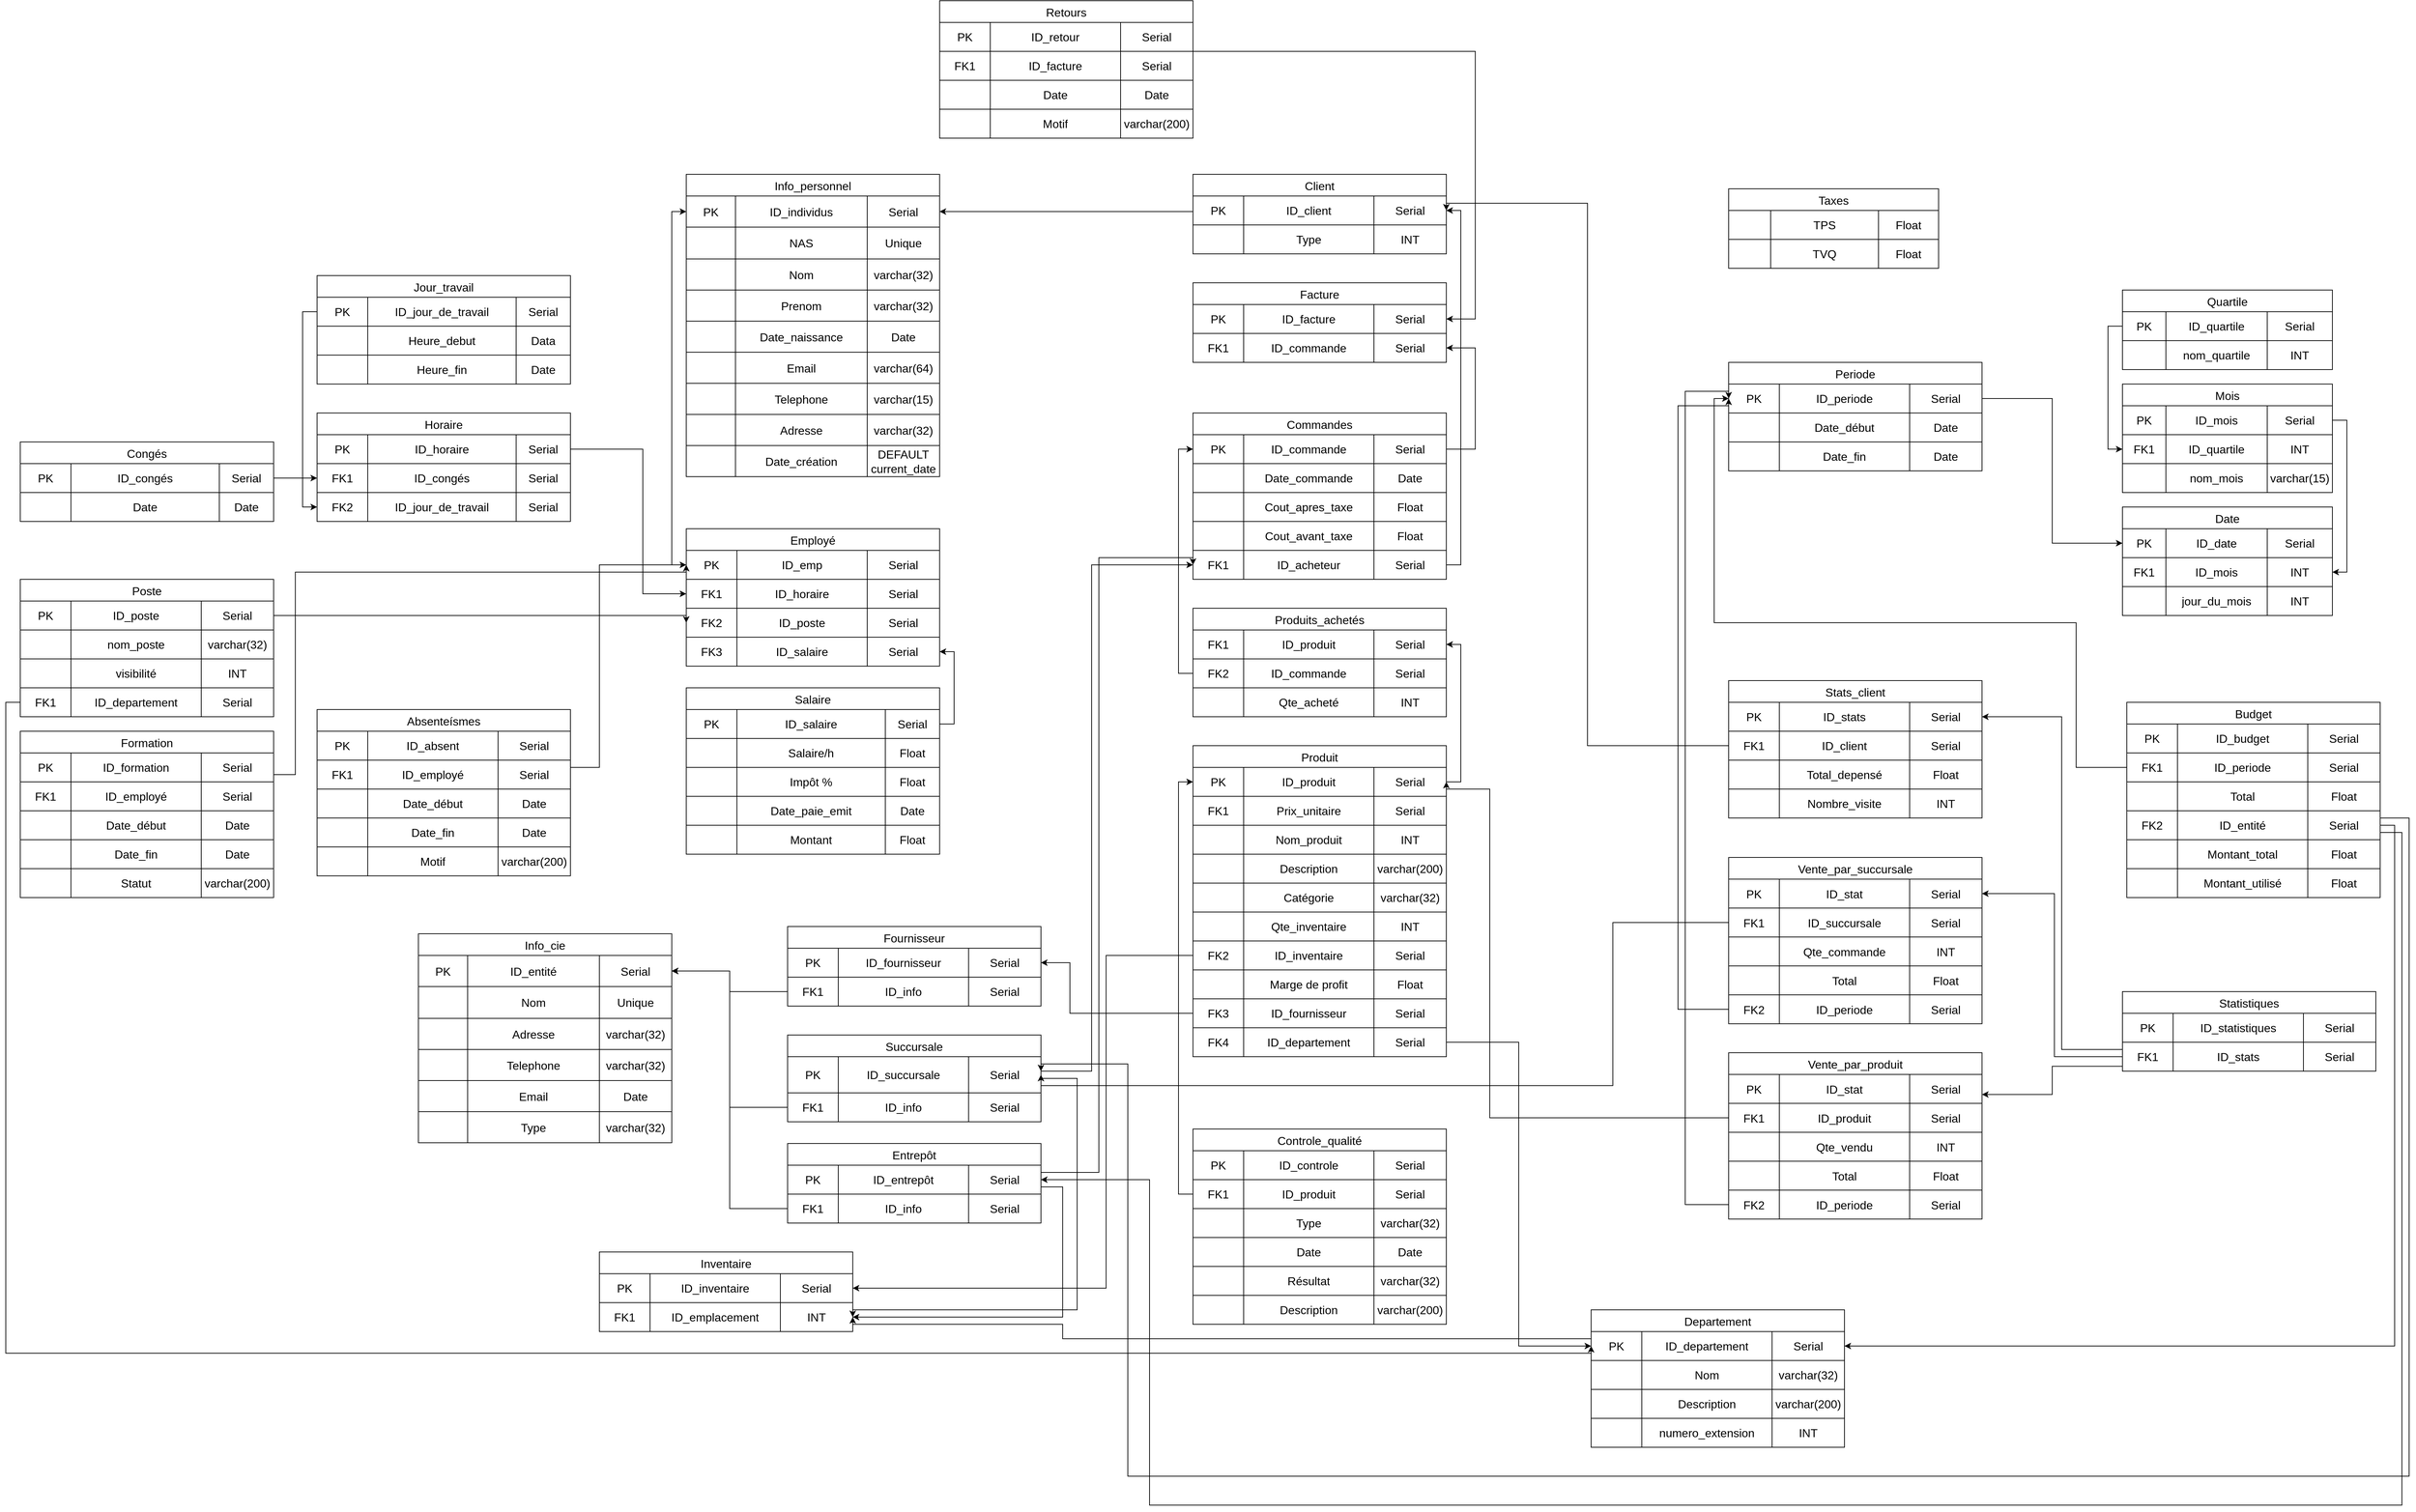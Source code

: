 <mxfile version="24.7.17">
  <diagram name="Page-1" id="z9iddux1BQB0QI8InEF2">
    <mxGraphModel dx="5802" dy="3345" grid="1" gridSize="10" guides="1" tooltips="1" connect="1" arrows="1" fold="1" page="1" pageScale="1" pageWidth="827" pageHeight="1169" math="0" shadow="0">
      <root>
        <mxCell id="0" />
        <mxCell id="1" parent="0" />
        <mxCell id="pC3NkabHA8yTm9042lRQ-42" value="Info_personnel" style="shape=table;startSize=30;container=1;collapsible=0;childLayout=tableLayout;strokeColor=default;fontSize=16;" vertex="1" parent="1">
          <mxGeometry x="-120" y="10" width="350" height="418" as="geometry" />
        </mxCell>
        <mxCell id="pC3NkabHA8yTm9042lRQ-43" value="" style="shape=tableRow;horizontal=0;startSize=0;swimlaneHead=0;swimlaneBody=0;strokeColor=inherit;top=0;left=0;bottom=0;right=0;collapsible=0;dropTarget=0;fillColor=none;points=[[0,0.5],[1,0.5]];portConstraint=eastwest;fontSize=16;" vertex="1" parent="pC3NkabHA8yTm9042lRQ-42">
          <mxGeometry y="30" width="350" height="43" as="geometry" />
        </mxCell>
        <mxCell id="pC3NkabHA8yTm9042lRQ-44" value="PK" style="shape=partialRectangle;html=1;whiteSpace=wrap;connectable=0;strokeColor=inherit;overflow=hidden;fillColor=none;top=0;left=0;bottom=0;right=0;pointerEvents=1;fontSize=16;" vertex="1" parent="pC3NkabHA8yTm9042lRQ-43">
          <mxGeometry width="68" height="43" as="geometry">
            <mxRectangle width="68" height="43" as="alternateBounds" />
          </mxGeometry>
        </mxCell>
        <mxCell id="pC3NkabHA8yTm9042lRQ-45" value="ID_individus" style="shape=partialRectangle;html=1;whiteSpace=wrap;connectable=0;strokeColor=inherit;overflow=hidden;fillColor=none;top=0;left=0;bottom=0;right=0;pointerEvents=1;fontSize=16;" vertex="1" parent="pC3NkabHA8yTm9042lRQ-43">
          <mxGeometry x="68" width="182" height="43" as="geometry">
            <mxRectangle width="182" height="43" as="alternateBounds" />
          </mxGeometry>
        </mxCell>
        <mxCell id="pC3NkabHA8yTm9042lRQ-46" value="Serial" style="shape=partialRectangle;html=1;whiteSpace=wrap;connectable=0;strokeColor=inherit;overflow=hidden;fillColor=none;top=0;left=0;bottom=0;right=0;pointerEvents=1;fontSize=16;" vertex="1" parent="pC3NkabHA8yTm9042lRQ-43">
          <mxGeometry x="250" width="100" height="43" as="geometry">
            <mxRectangle width="100" height="43" as="alternateBounds" />
          </mxGeometry>
        </mxCell>
        <mxCell id="pC3NkabHA8yTm9042lRQ-47" value="" style="shape=tableRow;horizontal=0;startSize=0;swimlaneHead=0;swimlaneBody=0;strokeColor=inherit;top=0;left=0;bottom=0;right=0;collapsible=0;dropTarget=0;fillColor=none;points=[[0,0.5],[1,0.5]];portConstraint=eastwest;fontSize=16;" vertex="1" parent="pC3NkabHA8yTm9042lRQ-42">
          <mxGeometry y="73" width="350" height="44" as="geometry" />
        </mxCell>
        <mxCell id="pC3NkabHA8yTm9042lRQ-48" value="" style="shape=partialRectangle;html=1;whiteSpace=wrap;connectable=0;strokeColor=inherit;overflow=hidden;fillColor=none;top=0;left=0;bottom=0;right=0;pointerEvents=1;fontSize=16;" vertex="1" parent="pC3NkabHA8yTm9042lRQ-47">
          <mxGeometry width="68" height="44" as="geometry">
            <mxRectangle width="68" height="44" as="alternateBounds" />
          </mxGeometry>
        </mxCell>
        <mxCell id="pC3NkabHA8yTm9042lRQ-49" value="NAS" style="shape=partialRectangle;html=1;whiteSpace=wrap;connectable=0;strokeColor=inherit;overflow=hidden;fillColor=none;top=0;left=0;bottom=0;right=0;pointerEvents=1;fontSize=16;" vertex="1" parent="pC3NkabHA8yTm9042lRQ-47">
          <mxGeometry x="68" width="182" height="44" as="geometry">
            <mxRectangle width="182" height="44" as="alternateBounds" />
          </mxGeometry>
        </mxCell>
        <mxCell id="pC3NkabHA8yTm9042lRQ-50" value="Unique" style="shape=partialRectangle;html=1;whiteSpace=wrap;connectable=0;strokeColor=inherit;overflow=hidden;fillColor=none;top=0;left=0;bottom=0;right=0;pointerEvents=1;fontSize=16;" vertex="1" parent="pC3NkabHA8yTm9042lRQ-47">
          <mxGeometry x="250" width="100" height="44" as="geometry">
            <mxRectangle width="100" height="44" as="alternateBounds" />
          </mxGeometry>
        </mxCell>
        <mxCell id="pC3NkabHA8yTm9042lRQ-56" value="" style="shape=tableRow;horizontal=0;startSize=0;swimlaneHead=0;swimlaneBody=0;strokeColor=inherit;top=0;left=0;bottom=0;right=0;collapsible=0;dropTarget=0;fillColor=none;points=[[0,0.5],[1,0.5]];portConstraint=eastwest;fontSize=16;" vertex="1" parent="pC3NkabHA8yTm9042lRQ-42">
          <mxGeometry y="117" width="350" height="43" as="geometry" />
        </mxCell>
        <mxCell id="pC3NkabHA8yTm9042lRQ-57" value="" style="shape=partialRectangle;html=1;whiteSpace=wrap;connectable=0;strokeColor=inherit;overflow=hidden;fillColor=none;top=0;left=0;bottom=0;right=0;pointerEvents=1;fontSize=16;" vertex="1" parent="pC3NkabHA8yTm9042lRQ-56">
          <mxGeometry width="68" height="43" as="geometry">
            <mxRectangle width="68" height="43" as="alternateBounds" />
          </mxGeometry>
        </mxCell>
        <mxCell id="pC3NkabHA8yTm9042lRQ-58" value="Nom" style="shape=partialRectangle;html=1;whiteSpace=wrap;connectable=0;strokeColor=inherit;overflow=hidden;fillColor=none;top=0;left=0;bottom=0;right=0;pointerEvents=1;fontSize=16;" vertex="1" parent="pC3NkabHA8yTm9042lRQ-56">
          <mxGeometry x="68" width="182" height="43" as="geometry">
            <mxRectangle width="182" height="43" as="alternateBounds" />
          </mxGeometry>
        </mxCell>
        <mxCell id="pC3NkabHA8yTm9042lRQ-59" value="varchar(32)" style="shape=partialRectangle;html=1;whiteSpace=wrap;connectable=0;strokeColor=inherit;overflow=hidden;fillColor=none;top=0;left=0;bottom=0;right=0;pointerEvents=1;fontSize=16;" vertex="1" parent="pC3NkabHA8yTm9042lRQ-56">
          <mxGeometry x="250" width="100" height="43" as="geometry">
            <mxRectangle width="100" height="43" as="alternateBounds" />
          </mxGeometry>
        </mxCell>
        <mxCell id="pC3NkabHA8yTm9042lRQ-60" value="" style="shape=tableRow;horizontal=0;startSize=0;swimlaneHead=0;swimlaneBody=0;strokeColor=inherit;top=0;left=0;bottom=0;right=0;collapsible=0;dropTarget=0;fillColor=none;points=[[0,0.5],[1,0.5]];portConstraint=eastwest;fontSize=16;" vertex="1" parent="pC3NkabHA8yTm9042lRQ-42">
          <mxGeometry y="160" width="350" height="43" as="geometry" />
        </mxCell>
        <mxCell id="pC3NkabHA8yTm9042lRQ-61" value="" style="shape=partialRectangle;html=1;whiteSpace=wrap;connectable=0;strokeColor=inherit;overflow=hidden;fillColor=none;top=0;left=0;bottom=0;right=0;pointerEvents=1;fontSize=16;" vertex="1" parent="pC3NkabHA8yTm9042lRQ-60">
          <mxGeometry width="68" height="43" as="geometry">
            <mxRectangle width="68" height="43" as="alternateBounds" />
          </mxGeometry>
        </mxCell>
        <mxCell id="pC3NkabHA8yTm9042lRQ-62" value="Prenom" style="shape=partialRectangle;html=1;whiteSpace=wrap;connectable=0;strokeColor=inherit;overflow=hidden;fillColor=none;top=0;left=0;bottom=0;right=0;pointerEvents=1;fontSize=16;" vertex="1" parent="pC3NkabHA8yTm9042lRQ-60">
          <mxGeometry x="68" width="182" height="43" as="geometry">
            <mxRectangle width="182" height="43" as="alternateBounds" />
          </mxGeometry>
        </mxCell>
        <mxCell id="pC3NkabHA8yTm9042lRQ-63" value="varchar(32)" style="shape=partialRectangle;html=1;whiteSpace=wrap;connectable=0;strokeColor=inherit;overflow=hidden;fillColor=none;top=0;left=0;bottom=0;right=0;pointerEvents=1;fontSize=16;" vertex="1" parent="pC3NkabHA8yTm9042lRQ-60">
          <mxGeometry x="250" width="100" height="43" as="geometry">
            <mxRectangle width="100" height="43" as="alternateBounds" />
          </mxGeometry>
        </mxCell>
        <mxCell id="pC3NkabHA8yTm9042lRQ-64" value="" style="shape=tableRow;horizontal=0;startSize=0;swimlaneHead=0;swimlaneBody=0;strokeColor=inherit;top=0;left=0;bottom=0;right=0;collapsible=0;dropTarget=0;fillColor=none;points=[[0,0.5],[1,0.5]];portConstraint=eastwest;fontSize=16;" vertex="1" parent="pC3NkabHA8yTm9042lRQ-42">
          <mxGeometry y="203" width="350" height="43" as="geometry" />
        </mxCell>
        <mxCell id="pC3NkabHA8yTm9042lRQ-65" value="" style="shape=partialRectangle;html=1;whiteSpace=wrap;connectable=0;strokeColor=inherit;overflow=hidden;fillColor=none;top=0;left=0;bottom=0;right=0;pointerEvents=1;fontSize=16;" vertex="1" parent="pC3NkabHA8yTm9042lRQ-64">
          <mxGeometry width="68" height="43" as="geometry">
            <mxRectangle width="68" height="43" as="alternateBounds" />
          </mxGeometry>
        </mxCell>
        <mxCell id="pC3NkabHA8yTm9042lRQ-66" value="Date_naissance" style="shape=partialRectangle;html=1;whiteSpace=wrap;connectable=0;strokeColor=inherit;overflow=hidden;fillColor=none;top=0;left=0;bottom=0;right=0;pointerEvents=1;fontSize=16;" vertex="1" parent="pC3NkabHA8yTm9042lRQ-64">
          <mxGeometry x="68" width="182" height="43" as="geometry">
            <mxRectangle width="182" height="43" as="alternateBounds" />
          </mxGeometry>
        </mxCell>
        <mxCell id="pC3NkabHA8yTm9042lRQ-67" value="Date" style="shape=partialRectangle;html=1;whiteSpace=wrap;connectable=0;strokeColor=inherit;overflow=hidden;fillColor=none;top=0;left=0;bottom=0;right=0;pointerEvents=1;fontSize=16;" vertex="1" parent="pC3NkabHA8yTm9042lRQ-64">
          <mxGeometry x="250" width="100" height="43" as="geometry">
            <mxRectangle width="100" height="43" as="alternateBounds" />
          </mxGeometry>
        </mxCell>
        <mxCell id="pC3NkabHA8yTm9042lRQ-68" value="" style="shape=tableRow;horizontal=0;startSize=0;swimlaneHead=0;swimlaneBody=0;strokeColor=inherit;top=0;left=0;bottom=0;right=0;collapsible=0;dropTarget=0;fillColor=none;points=[[0,0.5],[1,0.5]];portConstraint=eastwest;fontSize=16;" vertex="1" parent="pC3NkabHA8yTm9042lRQ-42">
          <mxGeometry y="246" width="350" height="43" as="geometry" />
        </mxCell>
        <mxCell id="pC3NkabHA8yTm9042lRQ-69" value="" style="shape=partialRectangle;html=1;whiteSpace=wrap;connectable=0;strokeColor=inherit;overflow=hidden;fillColor=none;top=0;left=0;bottom=0;right=0;pointerEvents=1;fontSize=16;" vertex="1" parent="pC3NkabHA8yTm9042lRQ-68">
          <mxGeometry width="68" height="43" as="geometry">
            <mxRectangle width="68" height="43" as="alternateBounds" />
          </mxGeometry>
        </mxCell>
        <mxCell id="pC3NkabHA8yTm9042lRQ-70" value="Email" style="shape=partialRectangle;html=1;whiteSpace=wrap;connectable=0;strokeColor=inherit;overflow=hidden;fillColor=none;top=0;left=0;bottom=0;right=0;pointerEvents=1;fontSize=16;" vertex="1" parent="pC3NkabHA8yTm9042lRQ-68">
          <mxGeometry x="68" width="182" height="43" as="geometry">
            <mxRectangle width="182" height="43" as="alternateBounds" />
          </mxGeometry>
        </mxCell>
        <mxCell id="pC3NkabHA8yTm9042lRQ-71" value="varchar(64)" style="shape=partialRectangle;html=1;whiteSpace=wrap;connectable=0;strokeColor=inherit;overflow=hidden;fillColor=none;top=0;left=0;bottom=0;right=0;pointerEvents=1;fontSize=16;" vertex="1" parent="pC3NkabHA8yTm9042lRQ-68">
          <mxGeometry x="250" width="100" height="43" as="geometry">
            <mxRectangle width="100" height="43" as="alternateBounds" />
          </mxGeometry>
        </mxCell>
        <mxCell id="pC3NkabHA8yTm9042lRQ-72" value="" style="shape=tableRow;horizontal=0;startSize=0;swimlaneHead=0;swimlaneBody=0;strokeColor=inherit;top=0;left=0;bottom=0;right=0;collapsible=0;dropTarget=0;fillColor=none;points=[[0,0.5],[1,0.5]];portConstraint=eastwest;fontSize=16;" vertex="1" parent="pC3NkabHA8yTm9042lRQ-42">
          <mxGeometry y="289" width="350" height="43" as="geometry" />
        </mxCell>
        <mxCell id="pC3NkabHA8yTm9042lRQ-73" value="" style="shape=partialRectangle;html=1;whiteSpace=wrap;connectable=0;strokeColor=inherit;overflow=hidden;fillColor=none;top=0;left=0;bottom=0;right=0;pointerEvents=1;fontSize=16;" vertex="1" parent="pC3NkabHA8yTm9042lRQ-72">
          <mxGeometry width="68" height="43" as="geometry">
            <mxRectangle width="68" height="43" as="alternateBounds" />
          </mxGeometry>
        </mxCell>
        <mxCell id="pC3NkabHA8yTm9042lRQ-74" value="Telephone" style="shape=partialRectangle;html=1;whiteSpace=wrap;connectable=0;strokeColor=inherit;overflow=hidden;fillColor=none;top=0;left=0;bottom=0;right=0;pointerEvents=1;fontSize=16;" vertex="1" parent="pC3NkabHA8yTm9042lRQ-72">
          <mxGeometry x="68" width="182" height="43" as="geometry">
            <mxRectangle width="182" height="43" as="alternateBounds" />
          </mxGeometry>
        </mxCell>
        <mxCell id="pC3NkabHA8yTm9042lRQ-75" value="varchar(15)" style="shape=partialRectangle;html=1;whiteSpace=wrap;connectable=0;strokeColor=inherit;overflow=hidden;fillColor=none;top=0;left=0;bottom=0;right=0;pointerEvents=1;fontSize=16;" vertex="1" parent="pC3NkabHA8yTm9042lRQ-72">
          <mxGeometry x="250" width="100" height="43" as="geometry">
            <mxRectangle width="100" height="43" as="alternateBounds" />
          </mxGeometry>
        </mxCell>
        <mxCell id="pC3NkabHA8yTm9042lRQ-166" value="" style="shape=tableRow;horizontal=0;startSize=0;swimlaneHead=0;swimlaneBody=0;strokeColor=inherit;top=0;left=0;bottom=0;right=0;collapsible=0;dropTarget=0;fillColor=none;points=[[0,0.5],[1,0.5]];portConstraint=eastwest;fontSize=16;" vertex="1" parent="pC3NkabHA8yTm9042lRQ-42">
          <mxGeometry y="332" width="350" height="43" as="geometry" />
        </mxCell>
        <mxCell id="pC3NkabHA8yTm9042lRQ-167" value="" style="shape=partialRectangle;html=1;whiteSpace=wrap;connectable=0;strokeColor=inherit;overflow=hidden;fillColor=none;top=0;left=0;bottom=0;right=0;pointerEvents=1;fontSize=16;" vertex="1" parent="pC3NkabHA8yTm9042lRQ-166">
          <mxGeometry width="68" height="43" as="geometry">
            <mxRectangle width="68" height="43" as="alternateBounds" />
          </mxGeometry>
        </mxCell>
        <mxCell id="pC3NkabHA8yTm9042lRQ-168" value="Adresse" style="shape=partialRectangle;html=1;whiteSpace=wrap;connectable=0;strokeColor=inherit;overflow=hidden;fillColor=none;top=0;left=0;bottom=0;right=0;pointerEvents=1;fontSize=16;" vertex="1" parent="pC3NkabHA8yTm9042lRQ-166">
          <mxGeometry x="68" width="182" height="43" as="geometry">
            <mxRectangle width="182" height="43" as="alternateBounds" />
          </mxGeometry>
        </mxCell>
        <mxCell id="pC3NkabHA8yTm9042lRQ-169" value="varchar(32)" style="shape=partialRectangle;html=1;whiteSpace=wrap;connectable=0;strokeColor=inherit;overflow=hidden;fillColor=none;top=0;left=0;bottom=0;right=0;pointerEvents=1;fontSize=16;" vertex="1" parent="pC3NkabHA8yTm9042lRQ-166">
          <mxGeometry x="250" width="100" height="43" as="geometry">
            <mxRectangle width="100" height="43" as="alternateBounds" />
          </mxGeometry>
        </mxCell>
        <mxCell id="pC3NkabHA8yTm9042lRQ-51" value="" style="shape=tableRow;horizontal=0;startSize=0;swimlaneHead=0;swimlaneBody=0;strokeColor=inherit;top=0;left=0;bottom=0;right=0;collapsible=0;dropTarget=0;fillColor=none;points=[[0,0.5],[1,0.5]];portConstraint=eastwest;fontSize=16;" vertex="1" parent="pC3NkabHA8yTm9042lRQ-42">
          <mxGeometry y="375" width="350" height="43" as="geometry" />
        </mxCell>
        <mxCell id="pC3NkabHA8yTm9042lRQ-52" value="" style="shape=partialRectangle;html=1;whiteSpace=wrap;connectable=0;strokeColor=inherit;overflow=hidden;fillColor=none;top=0;left=0;bottom=0;right=0;pointerEvents=1;fontSize=16;" vertex="1" parent="pC3NkabHA8yTm9042lRQ-51">
          <mxGeometry width="68" height="43" as="geometry">
            <mxRectangle width="68" height="43" as="alternateBounds" />
          </mxGeometry>
        </mxCell>
        <mxCell id="pC3NkabHA8yTm9042lRQ-53" value="Date_création" style="shape=partialRectangle;html=1;whiteSpace=wrap;connectable=0;strokeColor=inherit;overflow=hidden;fillColor=none;top=0;left=0;bottom=0;right=0;pointerEvents=1;fontSize=16;" vertex="1" parent="pC3NkabHA8yTm9042lRQ-51">
          <mxGeometry x="68" width="182" height="43" as="geometry">
            <mxRectangle width="182" height="43" as="alternateBounds" />
          </mxGeometry>
        </mxCell>
        <mxCell id="pC3NkabHA8yTm9042lRQ-54" value="DEFAULT current_date" style="shape=partialRectangle;html=1;whiteSpace=wrap;connectable=0;strokeColor=inherit;overflow=hidden;fillColor=none;top=0;left=0;bottom=0;right=0;pointerEvents=1;fontSize=16;" vertex="1" parent="pC3NkabHA8yTm9042lRQ-51">
          <mxGeometry x="250" width="100" height="43" as="geometry">
            <mxRectangle width="100" height="43" as="alternateBounds" />
          </mxGeometry>
        </mxCell>
        <mxCell id="pC3NkabHA8yTm9042lRQ-80" value="Quartile" style="shape=table;startSize=30;container=1;collapsible=0;childLayout=tableLayout;strokeColor=default;fontSize=16;" vertex="1" parent="1">
          <mxGeometry x="1864" y="170" width="290" height="110" as="geometry" />
        </mxCell>
        <mxCell id="pC3NkabHA8yTm9042lRQ-81" value="" style="shape=tableRow;horizontal=0;startSize=0;swimlaneHead=0;swimlaneBody=0;strokeColor=inherit;top=0;left=0;bottom=0;right=0;collapsible=0;dropTarget=0;fillColor=none;points=[[0,0.5],[1,0.5]];portConstraint=eastwest;fontSize=16;" vertex="1" parent="pC3NkabHA8yTm9042lRQ-80">
          <mxGeometry y="30" width="290" height="40" as="geometry" />
        </mxCell>
        <mxCell id="pC3NkabHA8yTm9042lRQ-82" value="PK" style="shape=partialRectangle;html=1;whiteSpace=wrap;connectable=0;strokeColor=inherit;overflow=hidden;fillColor=none;top=0;left=0;bottom=0;right=0;pointerEvents=1;fontSize=16;" vertex="1" parent="pC3NkabHA8yTm9042lRQ-81">
          <mxGeometry width="60" height="40" as="geometry">
            <mxRectangle width="60" height="40" as="alternateBounds" />
          </mxGeometry>
        </mxCell>
        <mxCell id="pC3NkabHA8yTm9042lRQ-83" value="ID_quartile" style="shape=partialRectangle;html=1;whiteSpace=wrap;connectable=0;strokeColor=inherit;overflow=hidden;fillColor=none;top=0;left=0;bottom=0;right=0;pointerEvents=1;fontSize=16;" vertex="1" parent="pC3NkabHA8yTm9042lRQ-81">
          <mxGeometry x="60" width="140" height="40" as="geometry">
            <mxRectangle width="140" height="40" as="alternateBounds" />
          </mxGeometry>
        </mxCell>
        <mxCell id="pC3NkabHA8yTm9042lRQ-84" value="Serial" style="shape=partialRectangle;html=1;whiteSpace=wrap;connectable=0;strokeColor=inherit;overflow=hidden;fillColor=none;top=0;left=0;bottom=0;right=0;pointerEvents=1;fontSize=16;" vertex="1" parent="pC3NkabHA8yTm9042lRQ-81">
          <mxGeometry x="200" width="90" height="40" as="geometry">
            <mxRectangle width="90" height="40" as="alternateBounds" />
          </mxGeometry>
        </mxCell>
        <mxCell id="pC3NkabHA8yTm9042lRQ-85" value="" style="shape=tableRow;horizontal=0;startSize=0;swimlaneHead=0;swimlaneBody=0;strokeColor=inherit;top=0;left=0;bottom=0;right=0;collapsible=0;dropTarget=0;fillColor=none;points=[[0,0.5],[1,0.5]];portConstraint=eastwest;fontSize=16;" vertex="1" parent="pC3NkabHA8yTm9042lRQ-80">
          <mxGeometry y="70" width="290" height="40" as="geometry" />
        </mxCell>
        <mxCell id="pC3NkabHA8yTm9042lRQ-86" value="" style="shape=partialRectangle;html=1;whiteSpace=wrap;connectable=0;strokeColor=inherit;overflow=hidden;fillColor=none;top=0;left=0;bottom=0;right=0;pointerEvents=1;fontSize=16;" vertex="1" parent="pC3NkabHA8yTm9042lRQ-85">
          <mxGeometry width="60" height="40" as="geometry">
            <mxRectangle width="60" height="40" as="alternateBounds" />
          </mxGeometry>
        </mxCell>
        <mxCell id="pC3NkabHA8yTm9042lRQ-87" value="nom_quartile" style="shape=partialRectangle;html=1;whiteSpace=wrap;connectable=0;strokeColor=inherit;overflow=hidden;fillColor=none;top=0;left=0;bottom=0;right=0;pointerEvents=1;fontSize=16;" vertex="1" parent="pC3NkabHA8yTm9042lRQ-85">
          <mxGeometry x="60" width="140" height="40" as="geometry">
            <mxRectangle width="140" height="40" as="alternateBounds" />
          </mxGeometry>
        </mxCell>
        <mxCell id="pC3NkabHA8yTm9042lRQ-88" value="INT" style="shape=partialRectangle;html=1;whiteSpace=wrap;connectable=0;strokeColor=inherit;overflow=hidden;fillColor=none;top=0;left=0;bottom=0;right=0;pointerEvents=1;fontSize=16;" vertex="1" parent="pC3NkabHA8yTm9042lRQ-85">
          <mxGeometry x="200" width="90" height="40" as="geometry">
            <mxRectangle width="90" height="40" as="alternateBounds" />
          </mxGeometry>
        </mxCell>
        <mxCell id="pC3NkabHA8yTm9042lRQ-97" value="Mois" style="shape=table;startSize=30;container=1;collapsible=0;childLayout=tableLayout;strokeColor=default;fontSize=16;" vertex="1" parent="1">
          <mxGeometry x="1864" y="300" width="290" height="150" as="geometry" />
        </mxCell>
        <mxCell id="pC3NkabHA8yTm9042lRQ-98" value="" style="shape=tableRow;horizontal=0;startSize=0;swimlaneHead=0;swimlaneBody=0;strokeColor=inherit;top=0;left=0;bottom=0;right=0;collapsible=0;dropTarget=0;fillColor=none;points=[[0,0.5],[1,0.5]];portConstraint=eastwest;fontSize=16;" vertex="1" parent="pC3NkabHA8yTm9042lRQ-97">
          <mxGeometry y="30" width="290" height="40" as="geometry" />
        </mxCell>
        <mxCell id="pC3NkabHA8yTm9042lRQ-99" value="PK" style="shape=partialRectangle;html=1;whiteSpace=wrap;connectable=0;strokeColor=inherit;overflow=hidden;fillColor=none;top=0;left=0;bottom=0;right=0;pointerEvents=1;fontSize=16;" vertex="1" parent="pC3NkabHA8yTm9042lRQ-98">
          <mxGeometry width="60" height="40" as="geometry">
            <mxRectangle width="60" height="40" as="alternateBounds" />
          </mxGeometry>
        </mxCell>
        <mxCell id="pC3NkabHA8yTm9042lRQ-100" value="ID_mois" style="shape=partialRectangle;html=1;whiteSpace=wrap;connectable=0;strokeColor=inherit;overflow=hidden;fillColor=none;top=0;left=0;bottom=0;right=0;pointerEvents=1;fontSize=16;" vertex="1" parent="pC3NkabHA8yTm9042lRQ-98">
          <mxGeometry x="60" width="140" height="40" as="geometry">
            <mxRectangle width="140" height="40" as="alternateBounds" />
          </mxGeometry>
        </mxCell>
        <mxCell id="pC3NkabHA8yTm9042lRQ-101" value="Serial" style="shape=partialRectangle;html=1;whiteSpace=wrap;connectable=0;strokeColor=inherit;overflow=hidden;fillColor=none;top=0;left=0;bottom=0;right=0;pointerEvents=1;fontSize=16;" vertex="1" parent="pC3NkabHA8yTm9042lRQ-98">
          <mxGeometry x="200" width="90" height="40" as="geometry">
            <mxRectangle width="90" height="40" as="alternateBounds" />
          </mxGeometry>
        </mxCell>
        <mxCell id="pC3NkabHA8yTm9042lRQ-102" value="" style="shape=tableRow;horizontal=0;startSize=0;swimlaneHead=0;swimlaneBody=0;strokeColor=inherit;top=0;left=0;bottom=0;right=0;collapsible=0;dropTarget=0;fillColor=none;points=[[0,0.5],[1,0.5]];portConstraint=eastwest;fontSize=16;" vertex="1" parent="pC3NkabHA8yTm9042lRQ-97">
          <mxGeometry y="70" width="290" height="40" as="geometry" />
        </mxCell>
        <mxCell id="pC3NkabHA8yTm9042lRQ-103" value="FK1" style="shape=partialRectangle;html=1;whiteSpace=wrap;connectable=0;strokeColor=inherit;overflow=hidden;fillColor=none;top=0;left=0;bottom=0;right=0;pointerEvents=1;fontSize=16;" vertex="1" parent="pC3NkabHA8yTm9042lRQ-102">
          <mxGeometry width="60" height="40" as="geometry">
            <mxRectangle width="60" height="40" as="alternateBounds" />
          </mxGeometry>
        </mxCell>
        <mxCell id="pC3NkabHA8yTm9042lRQ-104" value="ID_quartile" style="shape=partialRectangle;html=1;whiteSpace=wrap;connectable=0;strokeColor=inherit;overflow=hidden;fillColor=none;top=0;left=0;bottom=0;right=0;pointerEvents=1;fontSize=16;" vertex="1" parent="pC3NkabHA8yTm9042lRQ-102">
          <mxGeometry x="60" width="140" height="40" as="geometry">
            <mxRectangle width="140" height="40" as="alternateBounds" />
          </mxGeometry>
        </mxCell>
        <mxCell id="pC3NkabHA8yTm9042lRQ-105" value="INT" style="shape=partialRectangle;html=1;whiteSpace=wrap;connectable=0;strokeColor=inherit;overflow=hidden;fillColor=none;top=0;left=0;bottom=0;right=0;pointerEvents=1;fontSize=16;" vertex="1" parent="pC3NkabHA8yTm9042lRQ-102">
          <mxGeometry x="200" width="90" height="40" as="geometry">
            <mxRectangle width="90" height="40" as="alternateBounds" />
          </mxGeometry>
        </mxCell>
        <mxCell id="pC3NkabHA8yTm9042lRQ-106" value="" style="shape=tableRow;horizontal=0;startSize=0;swimlaneHead=0;swimlaneBody=0;strokeColor=inherit;top=0;left=0;bottom=0;right=0;collapsible=0;dropTarget=0;fillColor=none;points=[[0,0.5],[1,0.5]];portConstraint=eastwest;fontSize=16;" vertex="1" parent="pC3NkabHA8yTm9042lRQ-97">
          <mxGeometry y="110" width="290" height="40" as="geometry" />
        </mxCell>
        <mxCell id="pC3NkabHA8yTm9042lRQ-107" value="" style="shape=partialRectangle;html=1;whiteSpace=wrap;connectable=0;strokeColor=inherit;overflow=hidden;fillColor=none;top=0;left=0;bottom=0;right=0;pointerEvents=1;fontSize=16;" vertex="1" parent="pC3NkabHA8yTm9042lRQ-106">
          <mxGeometry width="60" height="40" as="geometry">
            <mxRectangle width="60" height="40" as="alternateBounds" />
          </mxGeometry>
        </mxCell>
        <mxCell id="pC3NkabHA8yTm9042lRQ-108" value="nom_mois" style="shape=partialRectangle;html=1;whiteSpace=wrap;connectable=0;strokeColor=inherit;overflow=hidden;fillColor=none;top=0;left=0;bottom=0;right=0;pointerEvents=1;fontSize=16;" vertex="1" parent="pC3NkabHA8yTm9042lRQ-106">
          <mxGeometry x="60" width="140" height="40" as="geometry">
            <mxRectangle width="140" height="40" as="alternateBounds" />
          </mxGeometry>
        </mxCell>
        <mxCell id="pC3NkabHA8yTm9042lRQ-109" value="varchar(15)" style="shape=partialRectangle;html=1;whiteSpace=wrap;connectable=0;strokeColor=inherit;overflow=hidden;fillColor=none;top=0;left=0;bottom=0;right=0;pointerEvents=1;fontSize=16;" vertex="1" parent="pC3NkabHA8yTm9042lRQ-106">
          <mxGeometry x="200" width="90" height="40" as="geometry">
            <mxRectangle width="90" height="40" as="alternateBounds" />
          </mxGeometry>
        </mxCell>
        <mxCell id="pC3NkabHA8yTm9042lRQ-110" value="Date" style="shape=table;startSize=30;container=1;collapsible=0;childLayout=tableLayout;strokeColor=default;fontSize=16;" vertex="1" parent="1">
          <mxGeometry x="1864" y="470" width="290" height="150" as="geometry" />
        </mxCell>
        <mxCell id="pC3NkabHA8yTm9042lRQ-111" value="" style="shape=tableRow;horizontal=0;startSize=0;swimlaneHead=0;swimlaneBody=0;strokeColor=inherit;top=0;left=0;bottom=0;right=0;collapsible=0;dropTarget=0;fillColor=none;points=[[0,0.5],[1,0.5]];portConstraint=eastwest;fontSize=16;" vertex="1" parent="pC3NkabHA8yTm9042lRQ-110">
          <mxGeometry y="30" width="290" height="40" as="geometry" />
        </mxCell>
        <mxCell id="pC3NkabHA8yTm9042lRQ-112" value="PK" style="shape=partialRectangle;html=1;whiteSpace=wrap;connectable=0;strokeColor=inherit;overflow=hidden;fillColor=none;top=0;left=0;bottom=0;right=0;pointerEvents=1;fontSize=16;" vertex="1" parent="pC3NkabHA8yTm9042lRQ-111">
          <mxGeometry width="60" height="40" as="geometry">
            <mxRectangle width="60" height="40" as="alternateBounds" />
          </mxGeometry>
        </mxCell>
        <mxCell id="pC3NkabHA8yTm9042lRQ-113" value="ID_date" style="shape=partialRectangle;html=1;whiteSpace=wrap;connectable=0;strokeColor=inherit;overflow=hidden;fillColor=none;top=0;left=0;bottom=0;right=0;pointerEvents=1;fontSize=16;" vertex="1" parent="pC3NkabHA8yTm9042lRQ-111">
          <mxGeometry x="60" width="140" height="40" as="geometry">
            <mxRectangle width="140" height="40" as="alternateBounds" />
          </mxGeometry>
        </mxCell>
        <mxCell id="pC3NkabHA8yTm9042lRQ-114" value="Serial" style="shape=partialRectangle;html=1;whiteSpace=wrap;connectable=0;strokeColor=inherit;overflow=hidden;fillColor=none;top=0;left=0;bottom=0;right=0;pointerEvents=1;fontSize=16;" vertex="1" parent="pC3NkabHA8yTm9042lRQ-111">
          <mxGeometry x="200" width="90" height="40" as="geometry">
            <mxRectangle width="90" height="40" as="alternateBounds" />
          </mxGeometry>
        </mxCell>
        <mxCell id="pC3NkabHA8yTm9042lRQ-115" value="" style="shape=tableRow;horizontal=0;startSize=0;swimlaneHead=0;swimlaneBody=0;strokeColor=inherit;top=0;left=0;bottom=0;right=0;collapsible=0;dropTarget=0;fillColor=none;points=[[0,0.5],[1,0.5]];portConstraint=eastwest;fontSize=16;" vertex="1" parent="pC3NkabHA8yTm9042lRQ-110">
          <mxGeometry y="70" width="290" height="40" as="geometry" />
        </mxCell>
        <mxCell id="pC3NkabHA8yTm9042lRQ-116" value="FK1" style="shape=partialRectangle;html=1;whiteSpace=wrap;connectable=0;strokeColor=inherit;overflow=hidden;fillColor=none;top=0;left=0;bottom=0;right=0;pointerEvents=1;fontSize=16;" vertex="1" parent="pC3NkabHA8yTm9042lRQ-115">
          <mxGeometry width="60" height="40" as="geometry">
            <mxRectangle width="60" height="40" as="alternateBounds" />
          </mxGeometry>
        </mxCell>
        <mxCell id="pC3NkabHA8yTm9042lRQ-117" value="ID_mois" style="shape=partialRectangle;html=1;whiteSpace=wrap;connectable=0;strokeColor=inherit;overflow=hidden;fillColor=none;top=0;left=0;bottom=0;right=0;pointerEvents=1;fontSize=16;" vertex="1" parent="pC3NkabHA8yTm9042lRQ-115">
          <mxGeometry x="60" width="140" height="40" as="geometry">
            <mxRectangle width="140" height="40" as="alternateBounds" />
          </mxGeometry>
        </mxCell>
        <mxCell id="pC3NkabHA8yTm9042lRQ-118" value="INT" style="shape=partialRectangle;html=1;whiteSpace=wrap;connectable=0;strokeColor=inherit;overflow=hidden;fillColor=none;top=0;left=0;bottom=0;right=0;pointerEvents=1;fontSize=16;" vertex="1" parent="pC3NkabHA8yTm9042lRQ-115">
          <mxGeometry x="200" width="90" height="40" as="geometry">
            <mxRectangle width="90" height="40" as="alternateBounds" />
          </mxGeometry>
        </mxCell>
        <mxCell id="pC3NkabHA8yTm9042lRQ-119" value="" style="shape=tableRow;horizontal=0;startSize=0;swimlaneHead=0;swimlaneBody=0;strokeColor=inherit;top=0;left=0;bottom=0;right=0;collapsible=0;dropTarget=0;fillColor=none;points=[[0,0.5],[1,0.5]];portConstraint=eastwest;fontSize=16;" vertex="1" parent="pC3NkabHA8yTm9042lRQ-110">
          <mxGeometry y="110" width="290" height="40" as="geometry" />
        </mxCell>
        <mxCell id="pC3NkabHA8yTm9042lRQ-120" value="" style="shape=partialRectangle;html=1;whiteSpace=wrap;connectable=0;strokeColor=inherit;overflow=hidden;fillColor=none;top=0;left=0;bottom=0;right=0;pointerEvents=1;fontSize=16;" vertex="1" parent="pC3NkabHA8yTm9042lRQ-119">
          <mxGeometry width="60" height="40" as="geometry">
            <mxRectangle width="60" height="40" as="alternateBounds" />
          </mxGeometry>
        </mxCell>
        <mxCell id="pC3NkabHA8yTm9042lRQ-121" value="jour_du_mois" style="shape=partialRectangle;html=1;whiteSpace=wrap;connectable=0;strokeColor=inherit;overflow=hidden;fillColor=none;top=0;left=0;bottom=0;right=0;pointerEvents=1;fontSize=16;" vertex="1" parent="pC3NkabHA8yTm9042lRQ-119">
          <mxGeometry x="60" width="140" height="40" as="geometry">
            <mxRectangle width="140" height="40" as="alternateBounds" />
          </mxGeometry>
        </mxCell>
        <mxCell id="pC3NkabHA8yTm9042lRQ-122" value="INT" style="shape=partialRectangle;html=1;whiteSpace=wrap;connectable=0;strokeColor=inherit;overflow=hidden;fillColor=none;top=0;left=0;bottom=0;right=0;pointerEvents=1;fontSize=16;" vertex="1" parent="pC3NkabHA8yTm9042lRQ-119">
          <mxGeometry x="200" width="90" height="40" as="geometry">
            <mxRectangle width="90" height="40" as="alternateBounds" />
          </mxGeometry>
        </mxCell>
        <mxCell id="pC3NkabHA8yTm9042lRQ-123" value="Employé" style="shape=table;startSize=30;container=1;collapsible=0;childLayout=tableLayout;strokeColor=default;fontSize=16;" vertex="1" parent="1">
          <mxGeometry x="-120" y="500" width="350" height="190" as="geometry" />
        </mxCell>
        <mxCell id="pC3NkabHA8yTm9042lRQ-124" value="" style="shape=tableRow;horizontal=0;startSize=0;swimlaneHead=0;swimlaneBody=0;strokeColor=inherit;top=0;left=0;bottom=0;right=0;collapsible=0;dropTarget=0;fillColor=none;points=[[0,0.5],[1,0.5]];portConstraint=eastwest;fontSize=16;" vertex="1" parent="pC3NkabHA8yTm9042lRQ-123">
          <mxGeometry y="30" width="350" height="40" as="geometry" />
        </mxCell>
        <mxCell id="pC3NkabHA8yTm9042lRQ-125" value="PK" style="shape=partialRectangle;html=1;whiteSpace=wrap;connectable=0;strokeColor=inherit;overflow=hidden;fillColor=none;top=0;left=0;bottom=0;right=0;pointerEvents=1;fontSize=16;" vertex="1" parent="pC3NkabHA8yTm9042lRQ-124">
          <mxGeometry width="70" height="40" as="geometry">
            <mxRectangle width="70" height="40" as="alternateBounds" />
          </mxGeometry>
        </mxCell>
        <mxCell id="pC3NkabHA8yTm9042lRQ-126" value="ID_emp" style="shape=partialRectangle;html=1;whiteSpace=wrap;connectable=0;strokeColor=inherit;overflow=hidden;fillColor=none;top=0;left=0;bottom=0;right=0;pointerEvents=1;fontSize=16;" vertex="1" parent="pC3NkabHA8yTm9042lRQ-124">
          <mxGeometry x="70" width="180" height="40" as="geometry">
            <mxRectangle width="180" height="40" as="alternateBounds" />
          </mxGeometry>
        </mxCell>
        <mxCell id="pC3NkabHA8yTm9042lRQ-127" value="Serial" style="shape=partialRectangle;html=1;whiteSpace=wrap;connectable=0;strokeColor=inherit;overflow=hidden;fillColor=none;top=0;left=0;bottom=0;right=0;pointerEvents=1;fontSize=16;" vertex="1" parent="pC3NkabHA8yTm9042lRQ-124">
          <mxGeometry x="250" width="100" height="40" as="geometry">
            <mxRectangle width="100" height="40" as="alternateBounds" />
          </mxGeometry>
        </mxCell>
        <mxCell id="pC3NkabHA8yTm9042lRQ-128" value="" style="shape=tableRow;horizontal=0;startSize=0;swimlaneHead=0;swimlaneBody=0;strokeColor=inherit;top=0;left=0;bottom=0;right=0;collapsible=0;dropTarget=0;fillColor=none;points=[[0,0.5],[1,0.5]];portConstraint=eastwest;fontSize=16;" vertex="1" parent="pC3NkabHA8yTm9042lRQ-123">
          <mxGeometry y="70" width="350" height="40" as="geometry" />
        </mxCell>
        <mxCell id="pC3NkabHA8yTm9042lRQ-129" value="FK1" style="shape=partialRectangle;html=1;whiteSpace=wrap;connectable=0;strokeColor=inherit;overflow=hidden;fillColor=none;top=0;left=0;bottom=0;right=0;pointerEvents=1;fontSize=16;" vertex="1" parent="pC3NkabHA8yTm9042lRQ-128">
          <mxGeometry width="70" height="40" as="geometry">
            <mxRectangle width="70" height="40" as="alternateBounds" />
          </mxGeometry>
        </mxCell>
        <mxCell id="pC3NkabHA8yTm9042lRQ-130" value="ID_horaire" style="shape=partialRectangle;html=1;whiteSpace=wrap;connectable=0;strokeColor=inherit;overflow=hidden;fillColor=none;top=0;left=0;bottom=0;right=0;pointerEvents=1;fontSize=16;" vertex="1" parent="pC3NkabHA8yTm9042lRQ-128">
          <mxGeometry x="70" width="180" height="40" as="geometry">
            <mxRectangle width="180" height="40" as="alternateBounds" />
          </mxGeometry>
        </mxCell>
        <mxCell id="pC3NkabHA8yTm9042lRQ-131" value="Serial" style="shape=partialRectangle;html=1;whiteSpace=wrap;connectable=0;strokeColor=inherit;overflow=hidden;fillColor=none;top=0;left=0;bottom=0;right=0;pointerEvents=1;fontSize=16;" vertex="1" parent="pC3NkabHA8yTm9042lRQ-128">
          <mxGeometry x="250" width="100" height="40" as="geometry">
            <mxRectangle width="100" height="40" as="alternateBounds" />
          </mxGeometry>
        </mxCell>
        <mxCell id="pC3NkabHA8yTm9042lRQ-277" style="shape=tableRow;horizontal=0;startSize=0;swimlaneHead=0;swimlaneBody=0;strokeColor=inherit;top=0;left=0;bottom=0;right=0;collapsible=0;dropTarget=0;fillColor=none;points=[[0,0.5],[1,0.5]];portConstraint=eastwest;fontSize=16;" vertex="1" parent="pC3NkabHA8yTm9042lRQ-123">
          <mxGeometry y="110" width="350" height="40" as="geometry" />
        </mxCell>
        <mxCell id="pC3NkabHA8yTm9042lRQ-278" value="FK2" style="shape=partialRectangle;html=1;whiteSpace=wrap;connectable=0;strokeColor=inherit;overflow=hidden;fillColor=none;top=0;left=0;bottom=0;right=0;pointerEvents=1;fontSize=16;" vertex="1" parent="pC3NkabHA8yTm9042lRQ-277">
          <mxGeometry width="70" height="40" as="geometry">
            <mxRectangle width="70" height="40" as="alternateBounds" />
          </mxGeometry>
        </mxCell>
        <mxCell id="pC3NkabHA8yTm9042lRQ-279" value="ID_poste" style="shape=partialRectangle;html=1;whiteSpace=wrap;connectable=0;strokeColor=inherit;overflow=hidden;fillColor=none;top=0;left=0;bottom=0;right=0;pointerEvents=1;fontSize=16;" vertex="1" parent="pC3NkabHA8yTm9042lRQ-277">
          <mxGeometry x="70" width="180" height="40" as="geometry">
            <mxRectangle width="180" height="40" as="alternateBounds" />
          </mxGeometry>
        </mxCell>
        <mxCell id="pC3NkabHA8yTm9042lRQ-280" value="Serial" style="shape=partialRectangle;html=1;whiteSpace=wrap;connectable=0;strokeColor=inherit;overflow=hidden;fillColor=none;top=0;left=0;bottom=0;right=0;pointerEvents=1;fontSize=16;" vertex="1" parent="pC3NkabHA8yTm9042lRQ-277">
          <mxGeometry x="250" width="100" height="40" as="geometry">
            <mxRectangle width="100" height="40" as="alternateBounds" />
          </mxGeometry>
        </mxCell>
        <mxCell id="pC3NkabHA8yTm9042lRQ-286" style="shape=tableRow;horizontal=0;startSize=0;swimlaneHead=0;swimlaneBody=0;strokeColor=inherit;top=0;left=0;bottom=0;right=0;collapsible=0;dropTarget=0;fillColor=none;points=[[0,0.5],[1,0.5]];portConstraint=eastwest;fontSize=16;" vertex="1" parent="pC3NkabHA8yTm9042lRQ-123">
          <mxGeometry y="150" width="350" height="40" as="geometry" />
        </mxCell>
        <mxCell id="pC3NkabHA8yTm9042lRQ-287" value="FK3" style="shape=partialRectangle;html=1;whiteSpace=wrap;connectable=0;strokeColor=inherit;overflow=hidden;fillColor=none;top=0;left=0;bottom=0;right=0;pointerEvents=1;fontSize=16;" vertex="1" parent="pC3NkabHA8yTm9042lRQ-286">
          <mxGeometry width="70" height="40" as="geometry">
            <mxRectangle width="70" height="40" as="alternateBounds" />
          </mxGeometry>
        </mxCell>
        <mxCell id="pC3NkabHA8yTm9042lRQ-288" value="ID_salaire" style="shape=partialRectangle;html=1;whiteSpace=wrap;connectable=0;strokeColor=inherit;overflow=hidden;fillColor=none;top=0;left=0;bottom=0;right=0;pointerEvents=1;fontSize=16;" vertex="1" parent="pC3NkabHA8yTm9042lRQ-286">
          <mxGeometry x="70" width="180" height="40" as="geometry">
            <mxRectangle width="180" height="40" as="alternateBounds" />
          </mxGeometry>
        </mxCell>
        <mxCell id="pC3NkabHA8yTm9042lRQ-289" value="Serial" style="shape=partialRectangle;html=1;whiteSpace=wrap;connectable=0;strokeColor=inherit;overflow=hidden;fillColor=none;top=0;left=0;bottom=0;right=0;pointerEvents=1;fontSize=16;" vertex="1" parent="pC3NkabHA8yTm9042lRQ-286">
          <mxGeometry x="250" width="100" height="40" as="geometry">
            <mxRectangle width="100" height="40" as="alternateBounds" />
          </mxGeometry>
        </mxCell>
        <mxCell id="pC3NkabHA8yTm9042lRQ-157" value="Client" style="shape=table;startSize=30;container=1;collapsible=0;childLayout=tableLayout;strokeColor=default;fontSize=16;" vertex="1" parent="1">
          <mxGeometry x="580" y="10" width="350" height="110" as="geometry" />
        </mxCell>
        <mxCell id="pC3NkabHA8yTm9042lRQ-158" value="" style="shape=tableRow;horizontal=0;startSize=0;swimlaneHead=0;swimlaneBody=0;strokeColor=inherit;top=0;left=0;bottom=0;right=0;collapsible=0;dropTarget=0;fillColor=none;points=[[0,0.5],[1,0.5]];portConstraint=eastwest;fontSize=16;" vertex="1" parent="pC3NkabHA8yTm9042lRQ-157">
          <mxGeometry y="30" width="350" height="40" as="geometry" />
        </mxCell>
        <mxCell id="pC3NkabHA8yTm9042lRQ-159" value="PK" style="shape=partialRectangle;html=1;whiteSpace=wrap;connectable=0;strokeColor=inherit;overflow=hidden;fillColor=none;top=0;left=0;bottom=0;right=0;pointerEvents=1;fontSize=16;" vertex="1" parent="pC3NkabHA8yTm9042lRQ-158">
          <mxGeometry width="70" height="40" as="geometry">
            <mxRectangle width="70" height="40" as="alternateBounds" />
          </mxGeometry>
        </mxCell>
        <mxCell id="pC3NkabHA8yTm9042lRQ-160" value="ID_client" style="shape=partialRectangle;html=1;whiteSpace=wrap;connectable=0;strokeColor=inherit;overflow=hidden;fillColor=none;top=0;left=0;bottom=0;right=0;pointerEvents=1;fontSize=16;" vertex="1" parent="pC3NkabHA8yTm9042lRQ-158">
          <mxGeometry x="70" width="180" height="40" as="geometry">
            <mxRectangle width="180" height="40" as="alternateBounds" />
          </mxGeometry>
        </mxCell>
        <mxCell id="pC3NkabHA8yTm9042lRQ-161" value="Serial" style="shape=partialRectangle;html=1;whiteSpace=wrap;connectable=0;strokeColor=inherit;overflow=hidden;fillColor=none;top=0;left=0;bottom=0;right=0;pointerEvents=1;fontSize=16;" vertex="1" parent="pC3NkabHA8yTm9042lRQ-158">
          <mxGeometry x="250" width="100" height="40" as="geometry">
            <mxRectangle width="100" height="40" as="alternateBounds" />
          </mxGeometry>
        </mxCell>
        <mxCell id="pC3NkabHA8yTm9042lRQ-162" value="" style="shape=tableRow;horizontal=0;startSize=0;swimlaneHead=0;swimlaneBody=0;strokeColor=inherit;top=0;left=0;bottom=0;right=0;collapsible=0;dropTarget=0;fillColor=none;points=[[0,0.5],[1,0.5]];portConstraint=eastwest;fontSize=16;" vertex="1" parent="pC3NkabHA8yTm9042lRQ-157">
          <mxGeometry y="70" width="350" height="40" as="geometry" />
        </mxCell>
        <mxCell id="pC3NkabHA8yTm9042lRQ-163" value="" style="shape=partialRectangle;html=1;whiteSpace=wrap;connectable=0;strokeColor=inherit;overflow=hidden;fillColor=none;top=0;left=0;bottom=0;right=0;pointerEvents=1;fontSize=16;" vertex="1" parent="pC3NkabHA8yTm9042lRQ-162">
          <mxGeometry width="70" height="40" as="geometry">
            <mxRectangle width="70" height="40" as="alternateBounds" />
          </mxGeometry>
        </mxCell>
        <mxCell id="pC3NkabHA8yTm9042lRQ-164" value="Type" style="shape=partialRectangle;html=1;whiteSpace=wrap;connectable=0;strokeColor=inherit;overflow=hidden;fillColor=none;top=0;left=0;bottom=0;right=0;pointerEvents=1;fontSize=16;" vertex="1" parent="pC3NkabHA8yTm9042lRQ-162">
          <mxGeometry x="70" width="180" height="40" as="geometry">
            <mxRectangle width="180" height="40" as="alternateBounds" />
          </mxGeometry>
        </mxCell>
        <mxCell id="pC3NkabHA8yTm9042lRQ-165" value="INT" style="shape=partialRectangle;html=1;whiteSpace=wrap;connectable=0;strokeColor=inherit;overflow=hidden;fillColor=none;top=0;left=0;bottom=0;right=0;pointerEvents=1;fontSize=16;" vertex="1" parent="pC3NkabHA8yTm9042lRQ-162">
          <mxGeometry x="250" width="100" height="40" as="geometry">
            <mxRectangle width="100" height="40" as="alternateBounds" />
          </mxGeometry>
        </mxCell>
        <mxCell id="pC3NkabHA8yTm9042lRQ-170" value="Poste" style="shape=table;startSize=30;container=1;collapsible=0;childLayout=tableLayout;strokeColor=default;fontSize=16;" vertex="1" parent="1">
          <mxGeometry x="-1040" y="570" width="350" height="190" as="geometry" />
        </mxCell>
        <mxCell id="pC3NkabHA8yTm9042lRQ-171" value="" style="shape=tableRow;horizontal=0;startSize=0;swimlaneHead=0;swimlaneBody=0;strokeColor=inherit;top=0;left=0;bottom=0;right=0;collapsible=0;dropTarget=0;fillColor=none;points=[[0,0.5],[1,0.5]];portConstraint=eastwest;fontSize=16;" vertex="1" parent="pC3NkabHA8yTm9042lRQ-170">
          <mxGeometry y="30" width="350" height="40" as="geometry" />
        </mxCell>
        <mxCell id="pC3NkabHA8yTm9042lRQ-172" value="PK" style="shape=partialRectangle;html=1;whiteSpace=wrap;connectable=0;strokeColor=inherit;overflow=hidden;fillColor=none;top=0;left=0;bottom=0;right=0;pointerEvents=1;fontSize=16;" vertex="1" parent="pC3NkabHA8yTm9042lRQ-171">
          <mxGeometry width="70" height="40" as="geometry">
            <mxRectangle width="70" height="40" as="alternateBounds" />
          </mxGeometry>
        </mxCell>
        <mxCell id="pC3NkabHA8yTm9042lRQ-173" value="ID_poste" style="shape=partialRectangle;html=1;whiteSpace=wrap;connectable=0;strokeColor=inherit;overflow=hidden;fillColor=none;top=0;left=0;bottom=0;right=0;pointerEvents=1;fontSize=16;" vertex="1" parent="pC3NkabHA8yTm9042lRQ-171">
          <mxGeometry x="70" width="180" height="40" as="geometry">
            <mxRectangle width="180" height="40" as="alternateBounds" />
          </mxGeometry>
        </mxCell>
        <mxCell id="pC3NkabHA8yTm9042lRQ-174" value="Serial" style="shape=partialRectangle;html=1;whiteSpace=wrap;connectable=0;strokeColor=inherit;overflow=hidden;fillColor=none;top=0;left=0;bottom=0;right=0;pointerEvents=1;fontSize=16;" vertex="1" parent="pC3NkabHA8yTm9042lRQ-171">
          <mxGeometry x="250" width="100" height="40" as="geometry">
            <mxRectangle width="100" height="40" as="alternateBounds" />
          </mxGeometry>
        </mxCell>
        <mxCell id="pC3NkabHA8yTm9042lRQ-175" value="" style="shape=tableRow;horizontal=0;startSize=0;swimlaneHead=0;swimlaneBody=0;strokeColor=inherit;top=0;left=0;bottom=0;right=0;collapsible=0;dropTarget=0;fillColor=none;points=[[0,0.5],[1,0.5]];portConstraint=eastwest;fontSize=16;" vertex="1" parent="pC3NkabHA8yTm9042lRQ-170">
          <mxGeometry y="70" width="350" height="40" as="geometry" />
        </mxCell>
        <mxCell id="pC3NkabHA8yTm9042lRQ-176" value="" style="shape=partialRectangle;html=1;whiteSpace=wrap;connectable=0;strokeColor=inherit;overflow=hidden;fillColor=none;top=0;left=0;bottom=0;right=0;pointerEvents=1;fontSize=16;" vertex="1" parent="pC3NkabHA8yTm9042lRQ-175">
          <mxGeometry width="70" height="40" as="geometry">
            <mxRectangle width="70" height="40" as="alternateBounds" />
          </mxGeometry>
        </mxCell>
        <mxCell id="pC3NkabHA8yTm9042lRQ-177" value="nom_poste" style="shape=partialRectangle;html=1;whiteSpace=wrap;connectable=0;strokeColor=inherit;overflow=hidden;fillColor=none;top=0;left=0;bottom=0;right=0;pointerEvents=1;fontSize=16;" vertex="1" parent="pC3NkabHA8yTm9042lRQ-175">
          <mxGeometry x="70" width="180" height="40" as="geometry">
            <mxRectangle width="180" height="40" as="alternateBounds" />
          </mxGeometry>
        </mxCell>
        <mxCell id="pC3NkabHA8yTm9042lRQ-178" value="varchar(32)" style="shape=partialRectangle;html=1;whiteSpace=wrap;connectable=0;strokeColor=inherit;overflow=hidden;fillColor=none;top=0;left=0;bottom=0;right=0;pointerEvents=1;fontSize=16;" vertex="1" parent="pC3NkabHA8yTm9042lRQ-175">
          <mxGeometry x="250" width="100" height="40" as="geometry">
            <mxRectangle width="100" height="40" as="alternateBounds" />
          </mxGeometry>
        </mxCell>
        <mxCell id="pC3NkabHA8yTm9042lRQ-188" value="" style="shape=tableRow;horizontal=0;startSize=0;swimlaneHead=0;swimlaneBody=0;strokeColor=inherit;top=0;left=0;bottom=0;right=0;collapsible=0;dropTarget=0;fillColor=none;points=[[0,0.5],[1,0.5]];portConstraint=eastwest;fontSize=16;" vertex="1" parent="pC3NkabHA8yTm9042lRQ-170">
          <mxGeometry y="110" width="350" height="40" as="geometry" />
        </mxCell>
        <mxCell id="pC3NkabHA8yTm9042lRQ-189" value="" style="shape=partialRectangle;html=1;whiteSpace=wrap;connectable=0;strokeColor=inherit;overflow=hidden;fillColor=none;top=0;left=0;bottom=0;right=0;pointerEvents=1;fontSize=16;" vertex="1" parent="pC3NkabHA8yTm9042lRQ-188">
          <mxGeometry width="70" height="40" as="geometry">
            <mxRectangle width="70" height="40" as="alternateBounds" />
          </mxGeometry>
        </mxCell>
        <mxCell id="pC3NkabHA8yTm9042lRQ-190" value="visibilité" style="shape=partialRectangle;html=1;whiteSpace=wrap;connectable=0;strokeColor=inherit;overflow=hidden;fillColor=none;top=0;left=0;bottom=0;right=0;pointerEvents=1;fontSize=16;" vertex="1" parent="pC3NkabHA8yTm9042lRQ-188">
          <mxGeometry x="70" width="180" height="40" as="geometry">
            <mxRectangle width="180" height="40" as="alternateBounds" />
          </mxGeometry>
        </mxCell>
        <mxCell id="pC3NkabHA8yTm9042lRQ-191" value="INT" style="shape=partialRectangle;html=1;whiteSpace=wrap;connectable=0;strokeColor=inherit;overflow=hidden;fillColor=none;top=0;left=0;bottom=0;right=0;pointerEvents=1;fontSize=16;" vertex="1" parent="pC3NkabHA8yTm9042lRQ-188">
          <mxGeometry x="250" width="100" height="40" as="geometry">
            <mxRectangle width="100" height="40" as="alternateBounds" />
          </mxGeometry>
        </mxCell>
        <mxCell id="pC3NkabHA8yTm9042lRQ-812" style="shape=tableRow;horizontal=0;startSize=0;swimlaneHead=0;swimlaneBody=0;strokeColor=inherit;top=0;left=0;bottom=0;right=0;collapsible=0;dropTarget=0;fillColor=none;points=[[0,0.5],[1,0.5]];portConstraint=eastwest;fontSize=16;" vertex="1" parent="pC3NkabHA8yTm9042lRQ-170">
          <mxGeometry y="150" width="350" height="40" as="geometry" />
        </mxCell>
        <mxCell id="pC3NkabHA8yTm9042lRQ-813" value="FK1" style="shape=partialRectangle;html=1;whiteSpace=wrap;connectable=0;strokeColor=inherit;overflow=hidden;fillColor=none;top=0;left=0;bottom=0;right=0;pointerEvents=1;fontSize=16;" vertex="1" parent="pC3NkabHA8yTm9042lRQ-812">
          <mxGeometry width="70" height="40" as="geometry">
            <mxRectangle width="70" height="40" as="alternateBounds" />
          </mxGeometry>
        </mxCell>
        <mxCell id="pC3NkabHA8yTm9042lRQ-814" value="ID_departement" style="shape=partialRectangle;html=1;whiteSpace=wrap;connectable=0;strokeColor=inherit;overflow=hidden;fillColor=none;top=0;left=0;bottom=0;right=0;pointerEvents=1;fontSize=16;" vertex="1" parent="pC3NkabHA8yTm9042lRQ-812">
          <mxGeometry x="70" width="180" height="40" as="geometry">
            <mxRectangle width="180" height="40" as="alternateBounds" />
          </mxGeometry>
        </mxCell>
        <mxCell id="pC3NkabHA8yTm9042lRQ-815" value="Serial" style="shape=partialRectangle;html=1;whiteSpace=wrap;connectable=0;strokeColor=inherit;overflow=hidden;fillColor=none;top=0;left=0;bottom=0;right=0;pointerEvents=1;fontSize=16;" vertex="1" parent="pC3NkabHA8yTm9042lRQ-812">
          <mxGeometry x="250" width="100" height="40" as="geometry">
            <mxRectangle width="100" height="40" as="alternateBounds" />
          </mxGeometry>
        </mxCell>
        <mxCell id="pC3NkabHA8yTm9042lRQ-192" value="Horaire" style="shape=table;startSize=30;container=1;collapsible=0;childLayout=tableLayout;strokeColor=default;fontSize=16;" vertex="1" parent="1">
          <mxGeometry x="-630" y="340" width="350" height="150" as="geometry" />
        </mxCell>
        <mxCell id="pC3NkabHA8yTm9042lRQ-193" value="" style="shape=tableRow;horizontal=0;startSize=0;swimlaneHead=0;swimlaneBody=0;strokeColor=inherit;top=0;left=0;bottom=0;right=0;collapsible=0;dropTarget=0;fillColor=none;points=[[0,0.5],[1,0.5]];portConstraint=eastwest;fontSize=16;" vertex="1" parent="pC3NkabHA8yTm9042lRQ-192">
          <mxGeometry y="30" width="350" height="40" as="geometry" />
        </mxCell>
        <mxCell id="pC3NkabHA8yTm9042lRQ-194" value="PK" style="shape=partialRectangle;html=1;whiteSpace=wrap;connectable=0;strokeColor=inherit;overflow=hidden;fillColor=none;top=0;left=0;bottom=0;right=0;pointerEvents=1;fontSize=16;" vertex="1" parent="pC3NkabHA8yTm9042lRQ-193">
          <mxGeometry width="70" height="40" as="geometry">
            <mxRectangle width="70" height="40" as="alternateBounds" />
          </mxGeometry>
        </mxCell>
        <mxCell id="pC3NkabHA8yTm9042lRQ-195" value="ID_horaire" style="shape=partialRectangle;html=1;whiteSpace=wrap;connectable=0;strokeColor=inherit;overflow=hidden;fillColor=none;top=0;left=0;bottom=0;right=0;pointerEvents=1;fontSize=16;" vertex="1" parent="pC3NkabHA8yTm9042lRQ-193">
          <mxGeometry x="70" width="205" height="40" as="geometry">
            <mxRectangle width="205" height="40" as="alternateBounds" />
          </mxGeometry>
        </mxCell>
        <mxCell id="pC3NkabHA8yTm9042lRQ-196" value="Serial" style="shape=partialRectangle;html=1;whiteSpace=wrap;connectable=0;strokeColor=inherit;overflow=hidden;fillColor=none;top=0;left=0;bottom=0;right=0;pointerEvents=1;fontSize=16;" vertex="1" parent="pC3NkabHA8yTm9042lRQ-193">
          <mxGeometry x="275" width="75" height="40" as="geometry">
            <mxRectangle width="75" height="40" as="alternateBounds" />
          </mxGeometry>
        </mxCell>
        <mxCell id="pC3NkabHA8yTm9042lRQ-197" value="" style="shape=tableRow;horizontal=0;startSize=0;swimlaneHead=0;swimlaneBody=0;strokeColor=inherit;top=0;left=0;bottom=0;right=0;collapsible=0;dropTarget=0;fillColor=none;points=[[0,0.5],[1,0.5]];portConstraint=eastwest;fontSize=16;" vertex="1" parent="pC3NkabHA8yTm9042lRQ-192">
          <mxGeometry y="70" width="350" height="40" as="geometry" />
        </mxCell>
        <mxCell id="pC3NkabHA8yTm9042lRQ-198" value="FK1" style="shape=partialRectangle;html=1;whiteSpace=wrap;connectable=0;strokeColor=inherit;overflow=hidden;fillColor=none;top=0;left=0;bottom=0;right=0;pointerEvents=1;fontSize=16;" vertex="1" parent="pC3NkabHA8yTm9042lRQ-197">
          <mxGeometry width="70" height="40" as="geometry">
            <mxRectangle width="70" height="40" as="alternateBounds" />
          </mxGeometry>
        </mxCell>
        <mxCell id="pC3NkabHA8yTm9042lRQ-199" value="ID_congés" style="shape=partialRectangle;html=1;whiteSpace=wrap;connectable=0;strokeColor=inherit;overflow=hidden;fillColor=none;top=0;left=0;bottom=0;right=0;pointerEvents=1;fontSize=16;" vertex="1" parent="pC3NkabHA8yTm9042lRQ-197">
          <mxGeometry x="70" width="205" height="40" as="geometry">
            <mxRectangle width="205" height="40" as="alternateBounds" />
          </mxGeometry>
        </mxCell>
        <mxCell id="pC3NkabHA8yTm9042lRQ-200" value="Serial" style="shape=partialRectangle;html=1;whiteSpace=wrap;connectable=0;strokeColor=inherit;overflow=hidden;fillColor=none;top=0;left=0;bottom=0;right=0;pointerEvents=1;fontSize=16;" vertex="1" parent="pC3NkabHA8yTm9042lRQ-197">
          <mxGeometry x="275" width="75" height="40" as="geometry">
            <mxRectangle width="75" height="40" as="alternateBounds" />
          </mxGeometry>
        </mxCell>
        <mxCell id="pC3NkabHA8yTm9042lRQ-201" value="" style="shape=tableRow;horizontal=0;startSize=0;swimlaneHead=0;swimlaneBody=0;strokeColor=inherit;top=0;left=0;bottom=0;right=0;collapsible=0;dropTarget=0;fillColor=none;points=[[0,0.5],[1,0.5]];portConstraint=eastwest;fontSize=16;" vertex="1" parent="pC3NkabHA8yTm9042lRQ-192">
          <mxGeometry y="110" width="350" height="40" as="geometry" />
        </mxCell>
        <mxCell id="pC3NkabHA8yTm9042lRQ-202" value="FK2" style="shape=partialRectangle;html=1;whiteSpace=wrap;connectable=0;strokeColor=inherit;overflow=hidden;fillColor=none;top=0;left=0;bottom=0;right=0;pointerEvents=1;fontSize=16;" vertex="1" parent="pC3NkabHA8yTm9042lRQ-201">
          <mxGeometry width="70" height="40" as="geometry">
            <mxRectangle width="70" height="40" as="alternateBounds" />
          </mxGeometry>
        </mxCell>
        <mxCell id="pC3NkabHA8yTm9042lRQ-203" value="ID_jour_de_travail" style="shape=partialRectangle;html=1;whiteSpace=wrap;connectable=0;strokeColor=inherit;overflow=hidden;fillColor=none;top=0;left=0;bottom=0;right=0;pointerEvents=1;fontSize=16;" vertex="1" parent="pC3NkabHA8yTm9042lRQ-201">
          <mxGeometry x="70" width="205" height="40" as="geometry">
            <mxRectangle width="205" height="40" as="alternateBounds" />
          </mxGeometry>
        </mxCell>
        <mxCell id="pC3NkabHA8yTm9042lRQ-204" value="Serial" style="shape=partialRectangle;html=1;whiteSpace=wrap;connectable=0;strokeColor=inherit;overflow=hidden;fillColor=none;top=0;left=0;bottom=0;right=0;pointerEvents=1;fontSize=16;" vertex="1" parent="pC3NkabHA8yTm9042lRQ-201">
          <mxGeometry x="275" width="75" height="40" as="geometry">
            <mxRectangle width="75" height="40" as="alternateBounds" />
          </mxGeometry>
        </mxCell>
        <mxCell id="pC3NkabHA8yTm9042lRQ-222" value="Salaire" style="shape=table;startSize=30;container=1;collapsible=0;childLayout=tableLayout;strokeColor=default;fontSize=16;" vertex="1" parent="1">
          <mxGeometry x="-120" y="720" width="350" height="230" as="geometry" />
        </mxCell>
        <mxCell id="pC3NkabHA8yTm9042lRQ-223" value="" style="shape=tableRow;horizontal=0;startSize=0;swimlaneHead=0;swimlaneBody=0;strokeColor=inherit;top=0;left=0;bottom=0;right=0;collapsible=0;dropTarget=0;fillColor=none;points=[[0,0.5],[1,0.5]];portConstraint=eastwest;fontSize=16;" vertex="1" parent="pC3NkabHA8yTm9042lRQ-222">
          <mxGeometry y="30" width="350" height="40" as="geometry" />
        </mxCell>
        <mxCell id="pC3NkabHA8yTm9042lRQ-224" value="PK" style="shape=partialRectangle;html=1;whiteSpace=wrap;connectable=0;strokeColor=inherit;overflow=hidden;fillColor=none;top=0;left=0;bottom=0;right=0;pointerEvents=1;fontSize=16;" vertex="1" parent="pC3NkabHA8yTm9042lRQ-223">
          <mxGeometry width="70" height="40" as="geometry">
            <mxRectangle width="70" height="40" as="alternateBounds" />
          </mxGeometry>
        </mxCell>
        <mxCell id="pC3NkabHA8yTm9042lRQ-225" value="ID_salaire" style="shape=partialRectangle;html=1;whiteSpace=wrap;connectable=0;strokeColor=inherit;overflow=hidden;fillColor=none;top=0;left=0;bottom=0;right=0;pointerEvents=1;fontSize=16;" vertex="1" parent="pC3NkabHA8yTm9042lRQ-223">
          <mxGeometry x="70" width="205" height="40" as="geometry">
            <mxRectangle width="205" height="40" as="alternateBounds" />
          </mxGeometry>
        </mxCell>
        <mxCell id="pC3NkabHA8yTm9042lRQ-226" value="Serial" style="shape=partialRectangle;html=1;whiteSpace=wrap;connectable=0;strokeColor=inherit;overflow=hidden;fillColor=none;top=0;left=0;bottom=0;right=0;pointerEvents=1;fontSize=16;" vertex="1" parent="pC3NkabHA8yTm9042lRQ-223">
          <mxGeometry x="275" width="75" height="40" as="geometry">
            <mxRectangle width="75" height="40" as="alternateBounds" />
          </mxGeometry>
        </mxCell>
        <mxCell id="pC3NkabHA8yTm9042lRQ-227" value="" style="shape=tableRow;horizontal=0;startSize=0;swimlaneHead=0;swimlaneBody=0;strokeColor=inherit;top=0;left=0;bottom=0;right=0;collapsible=0;dropTarget=0;fillColor=none;points=[[0,0.5],[1,0.5]];portConstraint=eastwest;fontSize=16;" vertex="1" parent="pC3NkabHA8yTm9042lRQ-222">
          <mxGeometry y="70" width="350" height="40" as="geometry" />
        </mxCell>
        <mxCell id="pC3NkabHA8yTm9042lRQ-228" value="" style="shape=partialRectangle;html=1;whiteSpace=wrap;connectable=0;strokeColor=inherit;overflow=hidden;fillColor=none;top=0;left=0;bottom=0;right=0;pointerEvents=1;fontSize=16;" vertex="1" parent="pC3NkabHA8yTm9042lRQ-227">
          <mxGeometry width="70" height="40" as="geometry">
            <mxRectangle width="70" height="40" as="alternateBounds" />
          </mxGeometry>
        </mxCell>
        <mxCell id="pC3NkabHA8yTm9042lRQ-229" value="Salaire/h" style="shape=partialRectangle;html=1;whiteSpace=wrap;connectable=0;strokeColor=inherit;overflow=hidden;fillColor=none;top=0;left=0;bottom=0;right=0;pointerEvents=1;fontSize=16;" vertex="1" parent="pC3NkabHA8yTm9042lRQ-227">
          <mxGeometry x="70" width="205" height="40" as="geometry">
            <mxRectangle width="205" height="40" as="alternateBounds" />
          </mxGeometry>
        </mxCell>
        <mxCell id="pC3NkabHA8yTm9042lRQ-230" value="Float" style="shape=partialRectangle;html=1;whiteSpace=wrap;connectable=0;strokeColor=inherit;overflow=hidden;fillColor=none;top=0;left=0;bottom=0;right=0;pointerEvents=1;fontSize=16;" vertex="1" parent="pC3NkabHA8yTm9042lRQ-227">
          <mxGeometry x="275" width="75" height="40" as="geometry">
            <mxRectangle width="75" height="40" as="alternateBounds" />
          </mxGeometry>
        </mxCell>
        <mxCell id="pC3NkabHA8yTm9042lRQ-231" value="" style="shape=tableRow;horizontal=0;startSize=0;swimlaneHead=0;swimlaneBody=0;strokeColor=inherit;top=0;left=0;bottom=0;right=0;collapsible=0;dropTarget=0;fillColor=none;points=[[0,0.5],[1,0.5]];portConstraint=eastwest;fontSize=16;" vertex="1" parent="pC3NkabHA8yTm9042lRQ-222">
          <mxGeometry y="110" width="350" height="40" as="geometry" />
        </mxCell>
        <mxCell id="pC3NkabHA8yTm9042lRQ-232" value="" style="shape=partialRectangle;html=1;whiteSpace=wrap;connectable=0;strokeColor=inherit;overflow=hidden;fillColor=none;top=0;left=0;bottom=0;right=0;pointerEvents=1;fontSize=16;" vertex="1" parent="pC3NkabHA8yTm9042lRQ-231">
          <mxGeometry width="70" height="40" as="geometry">
            <mxRectangle width="70" height="40" as="alternateBounds" />
          </mxGeometry>
        </mxCell>
        <mxCell id="pC3NkabHA8yTm9042lRQ-233" value="Impôt %" style="shape=partialRectangle;html=1;whiteSpace=wrap;connectable=0;strokeColor=inherit;overflow=hidden;fillColor=none;top=0;left=0;bottom=0;right=0;pointerEvents=1;fontSize=16;" vertex="1" parent="pC3NkabHA8yTm9042lRQ-231">
          <mxGeometry x="70" width="205" height="40" as="geometry">
            <mxRectangle width="205" height="40" as="alternateBounds" />
          </mxGeometry>
        </mxCell>
        <mxCell id="pC3NkabHA8yTm9042lRQ-234" value="Float" style="shape=partialRectangle;html=1;whiteSpace=wrap;connectable=0;strokeColor=inherit;overflow=hidden;fillColor=none;top=0;left=0;bottom=0;right=0;pointerEvents=1;fontSize=16;" vertex="1" parent="pC3NkabHA8yTm9042lRQ-231">
          <mxGeometry x="275" width="75" height="40" as="geometry">
            <mxRectangle width="75" height="40" as="alternateBounds" />
          </mxGeometry>
        </mxCell>
        <mxCell id="pC3NkabHA8yTm9042lRQ-293" style="shape=tableRow;horizontal=0;startSize=0;swimlaneHead=0;swimlaneBody=0;strokeColor=inherit;top=0;left=0;bottom=0;right=0;collapsible=0;dropTarget=0;fillColor=none;points=[[0,0.5],[1,0.5]];portConstraint=eastwest;fontSize=16;" vertex="1" parent="pC3NkabHA8yTm9042lRQ-222">
          <mxGeometry y="150" width="350" height="40" as="geometry" />
        </mxCell>
        <mxCell id="pC3NkabHA8yTm9042lRQ-294" style="shape=partialRectangle;html=1;whiteSpace=wrap;connectable=0;strokeColor=inherit;overflow=hidden;fillColor=none;top=0;left=0;bottom=0;right=0;pointerEvents=1;fontSize=16;" vertex="1" parent="pC3NkabHA8yTm9042lRQ-293">
          <mxGeometry width="70" height="40" as="geometry">
            <mxRectangle width="70" height="40" as="alternateBounds" />
          </mxGeometry>
        </mxCell>
        <mxCell id="pC3NkabHA8yTm9042lRQ-295" value="Date_paie_emit" style="shape=partialRectangle;html=1;whiteSpace=wrap;connectable=0;strokeColor=inherit;overflow=hidden;fillColor=none;top=0;left=0;bottom=0;right=0;pointerEvents=1;fontSize=16;" vertex="1" parent="pC3NkabHA8yTm9042lRQ-293">
          <mxGeometry x="70" width="205" height="40" as="geometry">
            <mxRectangle width="205" height="40" as="alternateBounds" />
          </mxGeometry>
        </mxCell>
        <mxCell id="pC3NkabHA8yTm9042lRQ-296" value="Date" style="shape=partialRectangle;html=1;whiteSpace=wrap;connectable=0;strokeColor=inherit;overflow=hidden;fillColor=none;top=0;left=0;bottom=0;right=0;pointerEvents=1;fontSize=16;" vertex="1" parent="pC3NkabHA8yTm9042lRQ-293">
          <mxGeometry x="275" width="75" height="40" as="geometry">
            <mxRectangle width="75" height="40" as="alternateBounds" />
          </mxGeometry>
        </mxCell>
        <mxCell id="pC3NkabHA8yTm9042lRQ-297" style="shape=tableRow;horizontal=0;startSize=0;swimlaneHead=0;swimlaneBody=0;strokeColor=inherit;top=0;left=0;bottom=0;right=0;collapsible=0;dropTarget=0;fillColor=none;points=[[0,0.5],[1,0.5]];portConstraint=eastwest;fontSize=16;" vertex="1" parent="pC3NkabHA8yTm9042lRQ-222">
          <mxGeometry y="190" width="350" height="40" as="geometry" />
        </mxCell>
        <mxCell id="pC3NkabHA8yTm9042lRQ-298" style="shape=partialRectangle;html=1;whiteSpace=wrap;connectable=0;strokeColor=inherit;overflow=hidden;fillColor=none;top=0;left=0;bottom=0;right=0;pointerEvents=1;fontSize=16;" vertex="1" parent="pC3NkabHA8yTm9042lRQ-297">
          <mxGeometry width="70" height="40" as="geometry">
            <mxRectangle width="70" height="40" as="alternateBounds" />
          </mxGeometry>
        </mxCell>
        <mxCell id="pC3NkabHA8yTm9042lRQ-299" value="Montant" style="shape=partialRectangle;html=1;whiteSpace=wrap;connectable=0;strokeColor=inherit;overflow=hidden;fillColor=none;top=0;left=0;bottom=0;right=0;pointerEvents=1;fontSize=16;" vertex="1" parent="pC3NkabHA8yTm9042lRQ-297">
          <mxGeometry x="70" width="205" height="40" as="geometry">
            <mxRectangle width="205" height="40" as="alternateBounds" />
          </mxGeometry>
        </mxCell>
        <mxCell id="pC3NkabHA8yTm9042lRQ-300" value="Float" style="shape=partialRectangle;html=1;whiteSpace=wrap;connectable=0;strokeColor=inherit;overflow=hidden;fillColor=none;top=0;left=0;bottom=0;right=0;pointerEvents=1;fontSize=16;" vertex="1" parent="pC3NkabHA8yTm9042lRQ-297">
          <mxGeometry x="275" width="75" height="40" as="geometry">
            <mxRectangle width="75" height="40" as="alternateBounds" />
          </mxGeometry>
        </mxCell>
        <mxCell id="pC3NkabHA8yTm9042lRQ-235" value="Congés" style="shape=table;startSize=30;container=1;collapsible=0;childLayout=tableLayout;strokeColor=default;fontSize=16;" vertex="1" parent="1">
          <mxGeometry x="-1040" y="380" width="350" height="110" as="geometry" />
        </mxCell>
        <mxCell id="pC3NkabHA8yTm9042lRQ-236" value="" style="shape=tableRow;horizontal=0;startSize=0;swimlaneHead=0;swimlaneBody=0;strokeColor=inherit;top=0;left=0;bottom=0;right=0;collapsible=0;dropTarget=0;fillColor=none;points=[[0,0.5],[1,0.5]];portConstraint=eastwest;fontSize=16;" vertex="1" parent="pC3NkabHA8yTm9042lRQ-235">
          <mxGeometry y="30" width="350" height="40" as="geometry" />
        </mxCell>
        <mxCell id="pC3NkabHA8yTm9042lRQ-237" value="PK" style="shape=partialRectangle;html=1;whiteSpace=wrap;connectable=0;strokeColor=inherit;overflow=hidden;fillColor=none;top=0;left=0;bottom=0;right=0;pointerEvents=1;fontSize=16;" vertex="1" parent="pC3NkabHA8yTm9042lRQ-236">
          <mxGeometry width="70" height="40" as="geometry">
            <mxRectangle width="70" height="40" as="alternateBounds" />
          </mxGeometry>
        </mxCell>
        <mxCell id="pC3NkabHA8yTm9042lRQ-238" value="ID_congés" style="shape=partialRectangle;html=1;whiteSpace=wrap;connectable=0;strokeColor=inherit;overflow=hidden;fillColor=none;top=0;left=0;bottom=0;right=0;pointerEvents=1;fontSize=16;" vertex="1" parent="pC3NkabHA8yTm9042lRQ-236">
          <mxGeometry x="70" width="205" height="40" as="geometry">
            <mxRectangle width="205" height="40" as="alternateBounds" />
          </mxGeometry>
        </mxCell>
        <mxCell id="pC3NkabHA8yTm9042lRQ-239" value="Serial" style="shape=partialRectangle;html=1;whiteSpace=wrap;connectable=0;strokeColor=inherit;overflow=hidden;fillColor=none;top=0;left=0;bottom=0;right=0;pointerEvents=1;fontSize=16;" vertex="1" parent="pC3NkabHA8yTm9042lRQ-236">
          <mxGeometry x="275" width="75" height="40" as="geometry">
            <mxRectangle width="75" height="40" as="alternateBounds" />
          </mxGeometry>
        </mxCell>
        <mxCell id="pC3NkabHA8yTm9042lRQ-240" value="" style="shape=tableRow;horizontal=0;startSize=0;swimlaneHead=0;swimlaneBody=0;strokeColor=inherit;top=0;left=0;bottom=0;right=0;collapsible=0;dropTarget=0;fillColor=none;points=[[0,0.5],[1,0.5]];portConstraint=eastwest;fontSize=16;" vertex="1" parent="pC3NkabHA8yTm9042lRQ-235">
          <mxGeometry y="70" width="350" height="40" as="geometry" />
        </mxCell>
        <mxCell id="pC3NkabHA8yTm9042lRQ-241" value="" style="shape=partialRectangle;html=1;whiteSpace=wrap;connectable=0;strokeColor=inherit;overflow=hidden;fillColor=none;top=0;left=0;bottom=0;right=0;pointerEvents=1;fontSize=16;" vertex="1" parent="pC3NkabHA8yTm9042lRQ-240">
          <mxGeometry width="70" height="40" as="geometry">
            <mxRectangle width="70" height="40" as="alternateBounds" />
          </mxGeometry>
        </mxCell>
        <mxCell id="pC3NkabHA8yTm9042lRQ-242" value="Date" style="shape=partialRectangle;html=1;whiteSpace=wrap;connectable=0;strokeColor=inherit;overflow=hidden;fillColor=none;top=0;left=0;bottom=0;right=0;pointerEvents=1;fontSize=16;" vertex="1" parent="pC3NkabHA8yTm9042lRQ-240">
          <mxGeometry x="70" width="205" height="40" as="geometry">
            <mxRectangle width="205" height="40" as="alternateBounds" />
          </mxGeometry>
        </mxCell>
        <mxCell id="pC3NkabHA8yTm9042lRQ-243" value="Date" style="shape=partialRectangle;html=1;whiteSpace=wrap;connectable=0;strokeColor=inherit;overflow=hidden;fillColor=none;top=0;left=0;bottom=0;right=0;pointerEvents=1;fontSize=16;" vertex="1" parent="pC3NkabHA8yTm9042lRQ-240">
          <mxGeometry x="275" width="75" height="40" as="geometry">
            <mxRectangle width="75" height="40" as="alternateBounds" />
          </mxGeometry>
        </mxCell>
        <mxCell id="pC3NkabHA8yTm9042lRQ-248" value="Jour_travail" style="shape=table;startSize=30;container=1;collapsible=0;childLayout=tableLayout;strokeColor=default;fontSize=16;" vertex="1" parent="1">
          <mxGeometry x="-630" y="150" width="350" height="150" as="geometry" />
        </mxCell>
        <mxCell id="pC3NkabHA8yTm9042lRQ-249" value="" style="shape=tableRow;horizontal=0;startSize=0;swimlaneHead=0;swimlaneBody=0;strokeColor=inherit;top=0;left=0;bottom=0;right=0;collapsible=0;dropTarget=0;fillColor=none;points=[[0,0.5],[1,0.5]];portConstraint=eastwest;fontSize=16;" vertex="1" parent="pC3NkabHA8yTm9042lRQ-248">
          <mxGeometry y="30" width="350" height="40" as="geometry" />
        </mxCell>
        <mxCell id="pC3NkabHA8yTm9042lRQ-250" value="PK" style="shape=partialRectangle;html=1;whiteSpace=wrap;connectable=0;strokeColor=inherit;overflow=hidden;fillColor=none;top=0;left=0;bottom=0;right=0;pointerEvents=1;fontSize=16;" vertex="1" parent="pC3NkabHA8yTm9042lRQ-249">
          <mxGeometry width="70" height="40" as="geometry">
            <mxRectangle width="70" height="40" as="alternateBounds" />
          </mxGeometry>
        </mxCell>
        <mxCell id="pC3NkabHA8yTm9042lRQ-251" value="ID_jour_de_travail" style="shape=partialRectangle;html=1;whiteSpace=wrap;connectable=0;strokeColor=inherit;overflow=hidden;fillColor=none;top=0;left=0;bottom=0;right=0;pointerEvents=1;fontSize=16;" vertex="1" parent="pC3NkabHA8yTm9042lRQ-249">
          <mxGeometry x="70" width="205" height="40" as="geometry">
            <mxRectangle width="205" height="40" as="alternateBounds" />
          </mxGeometry>
        </mxCell>
        <mxCell id="pC3NkabHA8yTm9042lRQ-252" value="Serial" style="shape=partialRectangle;html=1;whiteSpace=wrap;connectable=0;strokeColor=inherit;overflow=hidden;fillColor=none;top=0;left=0;bottom=0;right=0;pointerEvents=1;fontSize=16;" vertex="1" parent="pC3NkabHA8yTm9042lRQ-249">
          <mxGeometry x="275" width="75" height="40" as="geometry">
            <mxRectangle width="75" height="40" as="alternateBounds" />
          </mxGeometry>
        </mxCell>
        <mxCell id="pC3NkabHA8yTm9042lRQ-257" value="" style="shape=tableRow;horizontal=0;startSize=0;swimlaneHead=0;swimlaneBody=0;strokeColor=inherit;top=0;left=0;bottom=0;right=0;collapsible=0;dropTarget=0;fillColor=none;points=[[0,0.5],[1,0.5]];portConstraint=eastwest;fontSize=16;" vertex="1" parent="pC3NkabHA8yTm9042lRQ-248">
          <mxGeometry y="70" width="350" height="40" as="geometry" />
        </mxCell>
        <mxCell id="pC3NkabHA8yTm9042lRQ-258" value="" style="shape=partialRectangle;html=1;whiteSpace=wrap;connectable=0;strokeColor=inherit;overflow=hidden;fillColor=none;top=0;left=0;bottom=0;right=0;pointerEvents=1;fontSize=16;" vertex="1" parent="pC3NkabHA8yTm9042lRQ-257">
          <mxGeometry width="70" height="40" as="geometry">
            <mxRectangle width="70" height="40" as="alternateBounds" />
          </mxGeometry>
        </mxCell>
        <mxCell id="pC3NkabHA8yTm9042lRQ-259" value="Heure_debut" style="shape=partialRectangle;html=1;whiteSpace=wrap;connectable=0;strokeColor=inherit;overflow=hidden;fillColor=none;top=0;left=0;bottom=0;right=0;pointerEvents=1;fontSize=16;" vertex="1" parent="pC3NkabHA8yTm9042lRQ-257">
          <mxGeometry x="70" width="205" height="40" as="geometry">
            <mxRectangle width="205" height="40" as="alternateBounds" />
          </mxGeometry>
        </mxCell>
        <mxCell id="pC3NkabHA8yTm9042lRQ-260" value="Data" style="shape=partialRectangle;html=1;whiteSpace=wrap;connectable=0;strokeColor=inherit;overflow=hidden;fillColor=none;top=0;left=0;bottom=0;right=0;pointerEvents=1;fontSize=16;" vertex="1" parent="pC3NkabHA8yTm9042lRQ-257">
          <mxGeometry x="275" width="75" height="40" as="geometry">
            <mxRectangle width="75" height="40" as="alternateBounds" />
          </mxGeometry>
        </mxCell>
        <mxCell id="pC3NkabHA8yTm9042lRQ-261" style="shape=tableRow;horizontal=0;startSize=0;swimlaneHead=0;swimlaneBody=0;strokeColor=inherit;top=0;left=0;bottom=0;right=0;collapsible=0;dropTarget=0;fillColor=none;points=[[0,0.5],[1,0.5]];portConstraint=eastwest;fontSize=16;" vertex="1" parent="pC3NkabHA8yTm9042lRQ-248">
          <mxGeometry y="110" width="350" height="40" as="geometry" />
        </mxCell>
        <mxCell id="pC3NkabHA8yTm9042lRQ-262" style="shape=partialRectangle;html=1;whiteSpace=wrap;connectable=0;strokeColor=inherit;overflow=hidden;fillColor=none;top=0;left=0;bottom=0;right=0;pointerEvents=1;fontSize=16;" vertex="1" parent="pC3NkabHA8yTm9042lRQ-261">
          <mxGeometry width="70" height="40" as="geometry">
            <mxRectangle width="70" height="40" as="alternateBounds" />
          </mxGeometry>
        </mxCell>
        <mxCell id="pC3NkabHA8yTm9042lRQ-263" value="Heure_fin" style="shape=partialRectangle;html=1;whiteSpace=wrap;connectable=0;strokeColor=inherit;overflow=hidden;fillColor=none;top=0;left=0;bottom=0;right=0;pointerEvents=1;fontSize=16;" vertex="1" parent="pC3NkabHA8yTm9042lRQ-261">
          <mxGeometry x="70" width="205" height="40" as="geometry">
            <mxRectangle width="205" height="40" as="alternateBounds" />
          </mxGeometry>
        </mxCell>
        <mxCell id="pC3NkabHA8yTm9042lRQ-264" value="Date" style="shape=partialRectangle;html=1;whiteSpace=wrap;connectable=0;strokeColor=inherit;overflow=hidden;fillColor=none;top=0;left=0;bottom=0;right=0;pointerEvents=1;fontSize=16;" vertex="1" parent="pC3NkabHA8yTm9042lRQ-261">
          <mxGeometry x="275" width="75" height="40" as="geometry">
            <mxRectangle width="75" height="40" as="alternateBounds" />
          </mxGeometry>
        </mxCell>
        <mxCell id="pC3NkabHA8yTm9042lRQ-281" style="edgeStyle=orthogonalEdgeStyle;rounded=0;orthogonalLoop=1;jettySize=auto;html=1;exitX=0;exitY=0.5;exitDx=0;exitDy=0;entryX=0;entryY=0.5;entryDx=0;entryDy=0;" edge="1" parent="1" source="pC3NkabHA8yTm9042lRQ-124" target="pC3NkabHA8yTm9042lRQ-43">
          <mxGeometry relative="1" as="geometry" />
        </mxCell>
        <mxCell id="pC3NkabHA8yTm9042lRQ-283" style="edgeStyle=orthogonalEdgeStyle;rounded=0;orthogonalLoop=1;jettySize=auto;html=1;exitX=1;exitY=0.5;exitDx=0;exitDy=0;entryX=0;entryY=0.5;entryDx=0;entryDy=0;" edge="1" parent="1" source="pC3NkabHA8yTm9042lRQ-171" target="pC3NkabHA8yTm9042lRQ-277">
          <mxGeometry relative="1" as="geometry">
            <Array as="points">
              <mxPoint x="-120" y="620" />
            </Array>
          </mxGeometry>
        </mxCell>
        <mxCell id="pC3NkabHA8yTm9042lRQ-284" style="edgeStyle=orthogonalEdgeStyle;rounded=0;orthogonalLoop=1;jettySize=auto;html=1;exitX=1;exitY=0.5;exitDx=0;exitDy=0;entryX=0;entryY=0.5;entryDx=0;entryDy=0;" edge="1" parent="1" source="pC3NkabHA8yTm9042lRQ-193" target="pC3NkabHA8yTm9042lRQ-128">
          <mxGeometry relative="1" as="geometry">
            <Array as="points">
              <mxPoint x="-180" y="390" />
              <mxPoint x="-180" y="590" />
            </Array>
          </mxGeometry>
        </mxCell>
        <mxCell id="pC3NkabHA8yTm9042lRQ-285" style="edgeStyle=orthogonalEdgeStyle;rounded=0;orthogonalLoop=1;jettySize=auto;html=1;exitX=0;exitY=0.5;exitDx=0;exitDy=0;entryX=0;entryY=0.5;entryDx=0;entryDy=0;" edge="1" parent="1" source="pC3NkabHA8yTm9042lRQ-249" target="pC3NkabHA8yTm9042lRQ-201">
          <mxGeometry relative="1" as="geometry" />
        </mxCell>
        <mxCell id="pC3NkabHA8yTm9042lRQ-292" style="edgeStyle=orthogonalEdgeStyle;rounded=0;orthogonalLoop=1;jettySize=auto;html=1;exitX=1;exitY=0.5;exitDx=0;exitDy=0;entryX=0;entryY=0.5;entryDx=0;entryDy=0;" edge="1" parent="1" source="pC3NkabHA8yTm9042lRQ-236" target="pC3NkabHA8yTm9042lRQ-197">
          <mxGeometry relative="1" as="geometry" />
        </mxCell>
        <mxCell id="pC3NkabHA8yTm9042lRQ-301" style="edgeStyle=orthogonalEdgeStyle;rounded=0;orthogonalLoop=1;jettySize=auto;html=1;exitX=1;exitY=0.5;exitDx=0;exitDy=0;entryX=1;entryY=0.5;entryDx=0;entryDy=0;" edge="1" parent="1" source="pC3NkabHA8yTm9042lRQ-223" target="pC3NkabHA8yTm9042lRQ-286">
          <mxGeometry relative="1" as="geometry" />
        </mxCell>
        <mxCell id="pC3NkabHA8yTm9042lRQ-302" style="edgeStyle=orthogonalEdgeStyle;rounded=0;orthogonalLoop=1;jettySize=auto;html=1;exitX=0;exitY=0.5;exitDx=0;exitDy=0;entryX=1;entryY=0.5;entryDx=0;entryDy=0;" edge="1" parent="1" source="pC3NkabHA8yTm9042lRQ-158" target="pC3NkabHA8yTm9042lRQ-43">
          <mxGeometry relative="1" as="geometry">
            <Array as="points">
              <mxPoint x="580" y="62" />
            </Array>
          </mxGeometry>
        </mxCell>
        <mxCell id="pC3NkabHA8yTm9042lRQ-303" value="Commandes" style="shape=table;startSize=30;container=1;collapsible=0;childLayout=tableLayout;strokeColor=default;fontSize=16;" vertex="1" parent="1">
          <mxGeometry x="580" y="340" width="350" height="230" as="geometry" />
        </mxCell>
        <mxCell id="pC3NkabHA8yTm9042lRQ-304" value="" style="shape=tableRow;horizontal=0;startSize=0;swimlaneHead=0;swimlaneBody=0;strokeColor=inherit;top=0;left=0;bottom=0;right=0;collapsible=0;dropTarget=0;fillColor=none;points=[[0,0.5],[1,0.5]];portConstraint=eastwest;fontSize=16;" vertex="1" parent="pC3NkabHA8yTm9042lRQ-303">
          <mxGeometry y="30" width="350" height="40" as="geometry" />
        </mxCell>
        <mxCell id="pC3NkabHA8yTm9042lRQ-305" value="PK" style="shape=partialRectangle;html=1;whiteSpace=wrap;connectable=0;strokeColor=inherit;overflow=hidden;fillColor=none;top=0;left=0;bottom=0;right=0;pointerEvents=1;fontSize=16;" vertex="1" parent="pC3NkabHA8yTm9042lRQ-304">
          <mxGeometry width="70" height="40" as="geometry">
            <mxRectangle width="70" height="40" as="alternateBounds" />
          </mxGeometry>
        </mxCell>
        <mxCell id="pC3NkabHA8yTm9042lRQ-306" value="ID_commande" style="shape=partialRectangle;html=1;whiteSpace=wrap;connectable=0;strokeColor=inherit;overflow=hidden;fillColor=none;top=0;left=0;bottom=0;right=0;pointerEvents=1;fontSize=16;" vertex="1" parent="pC3NkabHA8yTm9042lRQ-304">
          <mxGeometry x="70" width="180" height="40" as="geometry">
            <mxRectangle width="180" height="40" as="alternateBounds" />
          </mxGeometry>
        </mxCell>
        <mxCell id="pC3NkabHA8yTm9042lRQ-307" value="Serial" style="shape=partialRectangle;html=1;whiteSpace=wrap;connectable=0;strokeColor=inherit;overflow=hidden;fillColor=none;top=0;left=0;bottom=0;right=0;pointerEvents=1;fontSize=16;" vertex="1" parent="pC3NkabHA8yTm9042lRQ-304">
          <mxGeometry x="250" width="100" height="40" as="geometry">
            <mxRectangle width="100" height="40" as="alternateBounds" />
          </mxGeometry>
        </mxCell>
        <mxCell id="pC3NkabHA8yTm9042lRQ-308" value="" style="shape=tableRow;horizontal=0;startSize=0;swimlaneHead=0;swimlaneBody=0;strokeColor=inherit;top=0;left=0;bottom=0;right=0;collapsible=0;dropTarget=0;fillColor=none;points=[[0,0.5],[1,0.5]];portConstraint=eastwest;fontSize=16;" vertex="1" parent="pC3NkabHA8yTm9042lRQ-303">
          <mxGeometry y="70" width="350" height="40" as="geometry" />
        </mxCell>
        <mxCell id="pC3NkabHA8yTm9042lRQ-309" value="" style="shape=partialRectangle;html=1;whiteSpace=wrap;connectable=0;strokeColor=inherit;overflow=hidden;fillColor=none;top=0;left=0;bottom=0;right=0;pointerEvents=1;fontSize=16;" vertex="1" parent="pC3NkabHA8yTm9042lRQ-308">
          <mxGeometry width="70" height="40" as="geometry">
            <mxRectangle width="70" height="40" as="alternateBounds" />
          </mxGeometry>
        </mxCell>
        <mxCell id="pC3NkabHA8yTm9042lRQ-310" value="Date_commande" style="shape=partialRectangle;html=1;whiteSpace=wrap;connectable=0;strokeColor=inherit;overflow=hidden;fillColor=none;top=0;left=0;bottom=0;right=0;pointerEvents=1;fontSize=16;" vertex="1" parent="pC3NkabHA8yTm9042lRQ-308">
          <mxGeometry x="70" width="180" height="40" as="geometry">
            <mxRectangle width="180" height="40" as="alternateBounds" />
          </mxGeometry>
        </mxCell>
        <mxCell id="pC3NkabHA8yTm9042lRQ-311" value="Date" style="shape=partialRectangle;html=1;whiteSpace=wrap;connectable=0;strokeColor=inherit;overflow=hidden;fillColor=none;top=0;left=0;bottom=0;right=0;pointerEvents=1;fontSize=16;" vertex="1" parent="pC3NkabHA8yTm9042lRQ-308">
          <mxGeometry x="250" width="100" height="40" as="geometry">
            <mxRectangle width="100" height="40" as="alternateBounds" />
          </mxGeometry>
        </mxCell>
        <mxCell id="pC3NkabHA8yTm9042lRQ-313" style="shape=tableRow;horizontal=0;startSize=0;swimlaneHead=0;swimlaneBody=0;strokeColor=inherit;top=0;left=0;bottom=0;right=0;collapsible=0;dropTarget=0;fillColor=none;points=[[0,0.5],[1,0.5]];portConstraint=eastwest;fontSize=16;" vertex="1" parent="pC3NkabHA8yTm9042lRQ-303">
          <mxGeometry y="110" width="350" height="40" as="geometry" />
        </mxCell>
        <mxCell id="pC3NkabHA8yTm9042lRQ-314" style="shape=partialRectangle;html=1;whiteSpace=wrap;connectable=0;strokeColor=inherit;overflow=hidden;fillColor=none;top=0;left=0;bottom=0;right=0;pointerEvents=1;fontSize=16;" vertex="1" parent="pC3NkabHA8yTm9042lRQ-313">
          <mxGeometry width="70" height="40" as="geometry">
            <mxRectangle width="70" height="40" as="alternateBounds" />
          </mxGeometry>
        </mxCell>
        <mxCell id="pC3NkabHA8yTm9042lRQ-315" value="Cout_apres_taxe" style="shape=partialRectangle;html=1;whiteSpace=wrap;connectable=0;strokeColor=inherit;overflow=hidden;fillColor=none;top=0;left=0;bottom=0;right=0;pointerEvents=1;fontSize=16;" vertex="1" parent="pC3NkabHA8yTm9042lRQ-313">
          <mxGeometry x="70" width="180" height="40" as="geometry">
            <mxRectangle width="180" height="40" as="alternateBounds" />
          </mxGeometry>
        </mxCell>
        <mxCell id="pC3NkabHA8yTm9042lRQ-316" value="Float" style="shape=partialRectangle;html=1;whiteSpace=wrap;connectable=0;strokeColor=inherit;overflow=hidden;fillColor=none;top=0;left=0;bottom=0;right=0;pointerEvents=1;fontSize=16;" vertex="1" parent="pC3NkabHA8yTm9042lRQ-313">
          <mxGeometry x="250" width="100" height="40" as="geometry">
            <mxRectangle width="100" height="40" as="alternateBounds" />
          </mxGeometry>
        </mxCell>
        <mxCell id="pC3NkabHA8yTm9042lRQ-317" style="shape=tableRow;horizontal=0;startSize=0;swimlaneHead=0;swimlaneBody=0;strokeColor=inherit;top=0;left=0;bottom=0;right=0;collapsible=0;dropTarget=0;fillColor=none;points=[[0,0.5],[1,0.5]];portConstraint=eastwest;fontSize=16;" vertex="1" parent="pC3NkabHA8yTm9042lRQ-303">
          <mxGeometry y="150" width="350" height="40" as="geometry" />
        </mxCell>
        <mxCell id="pC3NkabHA8yTm9042lRQ-318" style="shape=partialRectangle;html=1;whiteSpace=wrap;connectable=0;strokeColor=inherit;overflow=hidden;fillColor=none;top=0;left=0;bottom=0;right=0;pointerEvents=1;fontSize=16;" vertex="1" parent="pC3NkabHA8yTm9042lRQ-317">
          <mxGeometry width="70" height="40" as="geometry">
            <mxRectangle width="70" height="40" as="alternateBounds" />
          </mxGeometry>
        </mxCell>
        <mxCell id="pC3NkabHA8yTm9042lRQ-319" value="Cout_avant_taxe" style="shape=partialRectangle;html=1;whiteSpace=wrap;connectable=0;strokeColor=inherit;overflow=hidden;fillColor=none;top=0;left=0;bottom=0;right=0;pointerEvents=1;fontSize=16;" vertex="1" parent="pC3NkabHA8yTm9042lRQ-317">
          <mxGeometry x="70" width="180" height="40" as="geometry">
            <mxRectangle width="180" height="40" as="alternateBounds" />
          </mxGeometry>
        </mxCell>
        <mxCell id="pC3NkabHA8yTm9042lRQ-320" value="Float" style="shape=partialRectangle;html=1;whiteSpace=wrap;connectable=0;strokeColor=inherit;overflow=hidden;fillColor=none;top=0;left=0;bottom=0;right=0;pointerEvents=1;fontSize=16;" vertex="1" parent="pC3NkabHA8yTm9042lRQ-317">
          <mxGeometry x="250" width="100" height="40" as="geometry">
            <mxRectangle width="100" height="40" as="alternateBounds" />
          </mxGeometry>
        </mxCell>
        <mxCell id="pC3NkabHA8yTm9042lRQ-335" style="shape=tableRow;horizontal=0;startSize=0;swimlaneHead=0;swimlaneBody=0;strokeColor=inherit;top=0;left=0;bottom=0;right=0;collapsible=0;dropTarget=0;fillColor=none;points=[[0,0.5],[1,0.5]];portConstraint=eastwest;fontSize=16;" vertex="1" parent="pC3NkabHA8yTm9042lRQ-303">
          <mxGeometry y="190" width="350" height="40" as="geometry" />
        </mxCell>
        <mxCell id="pC3NkabHA8yTm9042lRQ-336" value="FK1" style="shape=partialRectangle;html=1;whiteSpace=wrap;connectable=0;strokeColor=inherit;overflow=hidden;fillColor=none;top=0;left=0;bottom=0;right=0;pointerEvents=1;fontSize=16;" vertex="1" parent="pC3NkabHA8yTm9042lRQ-335">
          <mxGeometry width="70" height="40" as="geometry">
            <mxRectangle width="70" height="40" as="alternateBounds" />
          </mxGeometry>
        </mxCell>
        <mxCell id="pC3NkabHA8yTm9042lRQ-337" value="ID_acheteur" style="shape=partialRectangle;html=1;whiteSpace=wrap;connectable=0;strokeColor=inherit;overflow=hidden;fillColor=none;top=0;left=0;bottom=0;right=0;pointerEvents=1;fontSize=16;" vertex="1" parent="pC3NkabHA8yTm9042lRQ-335">
          <mxGeometry x="70" width="180" height="40" as="geometry">
            <mxRectangle width="180" height="40" as="alternateBounds" />
          </mxGeometry>
        </mxCell>
        <mxCell id="pC3NkabHA8yTm9042lRQ-338" value="Serial" style="shape=partialRectangle;html=1;whiteSpace=wrap;connectable=0;strokeColor=inherit;overflow=hidden;fillColor=none;top=0;left=0;bottom=0;right=0;pointerEvents=1;fontSize=16;" vertex="1" parent="pC3NkabHA8yTm9042lRQ-335">
          <mxGeometry x="250" width="100" height="40" as="geometry">
            <mxRectangle width="100" height="40" as="alternateBounds" />
          </mxGeometry>
        </mxCell>
        <mxCell id="pC3NkabHA8yTm9042lRQ-325" value="Taxes" style="shape=table;startSize=30;container=1;collapsible=0;childLayout=tableLayout;strokeColor=default;fontSize=16;" vertex="1" parent="1">
          <mxGeometry x="1320" y="30" width="290" height="110" as="geometry" />
        </mxCell>
        <mxCell id="pC3NkabHA8yTm9042lRQ-326" value="" style="shape=tableRow;horizontal=0;startSize=0;swimlaneHead=0;swimlaneBody=0;strokeColor=inherit;top=0;left=0;bottom=0;right=0;collapsible=0;dropTarget=0;fillColor=none;points=[[0,0.5],[1,0.5]];portConstraint=eastwest;fontSize=16;" vertex="1" parent="pC3NkabHA8yTm9042lRQ-325">
          <mxGeometry y="30" width="290" height="40" as="geometry" />
        </mxCell>
        <mxCell id="pC3NkabHA8yTm9042lRQ-327" value="" style="shape=partialRectangle;html=1;whiteSpace=wrap;connectable=0;strokeColor=inherit;overflow=hidden;fillColor=none;top=0;left=0;bottom=0;right=0;pointerEvents=1;fontSize=16;" vertex="1" parent="pC3NkabHA8yTm9042lRQ-326">
          <mxGeometry width="58" height="40" as="geometry">
            <mxRectangle width="58" height="40" as="alternateBounds" />
          </mxGeometry>
        </mxCell>
        <mxCell id="pC3NkabHA8yTm9042lRQ-328" value="TPS" style="shape=partialRectangle;html=1;whiteSpace=wrap;connectable=0;strokeColor=inherit;overflow=hidden;fillColor=none;top=0;left=0;bottom=0;right=0;pointerEvents=1;fontSize=16;" vertex="1" parent="pC3NkabHA8yTm9042lRQ-326">
          <mxGeometry x="58" width="149" height="40" as="geometry">
            <mxRectangle width="149" height="40" as="alternateBounds" />
          </mxGeometry>
        </mxCell>
        <mxCell id="pC3NkabHA8yTm9042lRQ-329" value="Float" style="shape=partialRectangle;html=1;whiteSpace=wrap;connectable=0;strokeColor=inherit;overflow=hidden;fillColor=none;top=0;left=0;bottom=0;right=0;pointerEvents=1;fontSize=16;" vertex="1" parent="pC3NkabHA8yTm9042lRQ-326">
          <mxGeometry x="207" width="83" height="40" as="geometry">
            <mxRectangle width="83" height="40" as="alternateBounds" />
          </mxGeometry>
        </mxCell>
        <mxCell id="pC3NkabHA8yTm9042lRQ-330" value="" style="shape=tableRow;horizontal=0;startSize=0;swimlaneHead=0;swimlaneBody=0;strokeColor=inherit;top=0;left=0;bottom=0;right=0;collapsible=0;dropTarget=0;fillColor=none;points=[[0,0.5],[1,0.5]];portConstraint=eastwest;fontSize=16;" vertex="1" parent="pC3NkabHA8yTm9042lRQ-325">
          <mxGeometry y="70" width="290" height="40" as="geometry" />
        </mxCell>
        <mxCell id="pC3NkabHA8yTm9042lRQ-331" value="" style="shape=partialRectangle;html=1;whiteSpace=wrap;connectable=0;strokeColor=inherit;overflow=hidden;fillColor=none;top=0;left=0;bottom=0;right=0;pointerEvents=1;fontSize=16;" vertex="1" parent="pC3NkabHA8yTm9042lRQ-330">
          <mxGeometry width="58" height="40" as="geometry">
            <mxRectangle width="58" height="40" as="alternateBounds" />
          </mxGeometry>
        </mxCell>
        <mxCell id="pC3NkabHA8yTm9042lRQ-332" value="TVQ" style="shape=partialRectangle;html=1;whiteSpace=wrap;connectable=0;strokeColor=inherit;overflow=hidden;fillColor=none;top=0;left=0;bottom=0;right=0;pointerEvents=1;fontSize=16;" vertex="1" parent="pC3NkabHA8yTm9042lRQ-330">
          <mxGeometry x="58" width="149" height="40" as="geometry">
            <mxRectangle width="149" height="40" as="alternateBounds" />
          </mxGeometry>
        </mxCell>
        <mxCell id="pC3NkabHA8yTm9042lRQ-333" value="Float" style="shape=partialRectangle;html=1;whiteSpace=wrap;connectable=0;strokeColor=inherit;overflow=hidden;fillColor=none;top=0;left=0;bottom=0;right=0;pointerEvents=1;fontSize=16;" vertex="1" parent="pC3NkabHA8yTm9042lRQ-330">
          <mxGeometry x="207" width="83" height="40" as="geometry">
            <mxRectangle width="83" height="40" as="alternateBounds" />
          </mxGeometry>
        </mxCell>
        <mxCell id="pC3NkabHA8yTm9042lRQ-339" style="edgeStyle=orthogonalEdgeStyle;rounded=0;orthogonalLoop=1;jettySize=auto;html=1;exitX=1;exitY=0.5;exitDx=0;exitDy=0;entryX=1;entryY=0.5;entryDx=0;entryDy=0;" edge="1" parent="1" source="pC3NkabHA8yTm9042lRQ-335" target="pC3NkabHA8yTm9042lRQ-158">
          <mxGeometry relative="1" as="geometry" />
        </mxCell>
        <mxCell id="pC3NkabHA8yTm9042lRQ-355" value="Produits_achetés" style="shape=table;startSize=30;container=1;collapsible=0;childLayout=tableLayout;strokeColor=default;fontSize=16;" vertex="1" parent="1">
          <mxGeometry x="580" y="610" width="350" height="150" as="geometry" />
        </mxCell>
        <mxCell id="pC3NkabHA8yTm9042lRQ-356" value="" style="shape=tableRow;horizontal=0;startSize=0;swimlaneHead=0;swimlaneBody=0;strokeColor=inherit;top=0;left=0;bottom=0;right=0;collapsible=0;dropTarget=0;fillColor=none;points=[[0,0.5],[1,0.5]];portConstraint=eastwest;fontSize=16;" vertex="1" parent="pC3NkabHA8yTm9042lRQ-355">
          <mxGeometry y="30" width="350" height="40" as="geometry" />
        </mxCell>
        <mxCell id="pC3NkabHA8yTm9042lRQ-357" value="FK1" style="shape=partialRectangle;html=1;whiteSpace=wrap;connectable=0;strokeColor=inherit;overflow=hidden;fillColor=none;top=0;left=0;bottom=0;right=0;pointerEvents=1;fontSize=16;" vertex="1" parent="pC3NkabHA8yTm9042lRQ-356">
          <mxGeometry width="70" height="40" as="geometry">
            <mxRectangle width="70" height="40" as="alternateBounds" />
          </mxGeometry>
        </mxCell>
        <mxCell id="pC3NkabHA8yTm9042lRQ-358" value="ID_produit" style="shape=partialRectangle;html=1;whiteSpace=wrap;connectable=0;strokeColor=inherit;overflow=hidden;fillColor=none;top=0;left=0;bottom=0;right=0;pointerEvents=1;fontSize=16;" vertex="1" parent="pC3NkabHA8yTm9042lRQ-356">
          <mxGeometry x="70" width="180" height="40" as="geometry">
            <mxRectangle width="180" height="40" as="alternateBounds" />
          </mxGeometry>
        </mxCell>
        <mxCell id="pC3NkabHA8yTm9042lRQ-359" value="Serial" style="shape=partialRectangle;html=1;whiteSpace=wrap;connectable=0;strokeColor=inherit;overflow=hidden;fillColor=none;top=0;left=0;bottom=0;right=0;pointerEvents=1;fontSize=16;" vertex="1" parent="pC3NkabHA8yTm9042lRQ-356">
          <mxGeometry x="250" width="100" height="40" as="geometry">
            <mxRectangle width="100" height="40" as="alternateBounds" />
          </mxGeometry>
        </mxCell>
        <mxCell id="pC3NkabHA8yTm9042lRQ-360" value="" style="shape=tableRow;horizontal=0;startSize=0;swimlaneHead=0;swimlaneBody=0;strokeColor=inherit;top=0;left=0;bottom=0;right=0;collapsible=0;dropTarget=0;fillColor=none;points=[[0,0.5],[1,0.5]];portConstraint=eastwest;fontSize=16;" vertex="1" parent="pC3NkabHA8yTm9042lRQ-355">
          <mxGeometry y="70" width="350" height="40" as="geometry" />
        </mxCell>
        <mxCell id="pC3NkabHA8yTm9042lRQ-361" value="FK2" style="shape=partialRectangle;html=1;whiteSpace=wrap;connectable=0;strokeColor=inherit;overflow=hidden;fillColor=none;top=0;left=0;bottom=0;right=0;pointerEvents=1;fontSize=16;" vertex="1" parent="pC3NkabHA8yTm9042lRQ-360">
          <mxGeometry width="70" height="40" as="geometry">
            <mxRectangle width="70" height="40" as="alternateBounds" />
          </mxGeometry>
        </mxCell>
        <mxCell id="pC3NkabHA8yTm9042lRQ-362" value="ID_commande" style="shape=partialRectangle;html=1;whiteSpace=wrap;connectable=0;strokeColor=inherit;overflow=hidden;fillColor=none;top=0;left=0;bottom=0;right=0;pointerEvents=1;fontSize=16;" vertex="1" parent="pC3NkabHA8yTm9042lRQ-360">
          <mxGeometry x="70" width="180" height="40" as="geometry">
            <mxRectangle width="180" height="40" as="alternateBounds" />
          </mxGeometry>
        </mxCell>
        <mxCell id="pC3NkabHA8yTm9042lRQ-363" value="Serial" style="shape=partialRectangle;html=1;whiteSpace=wrap;connectable=0;strokeColor=inherit;overflow=hidden;fillColor=none;top=0;left=0;bottom=0;right=0;pointerEvents=1;fontSize=16;" vertex="1" parent="pC3NkabHA8yTm9042lRQ-360">
          <mxGeometry x="250" width="100" height="40" as="geometry">
            <mxRectangle width="100" height="40" as="alternateBounds" />
          </mxGeometry>
        </mxCell>
        <mxCell id="pC3NkabHA8yTm9042lRQ-364" style="shape=tableRow;horizontal=0;startSize=0;swimlaneHead=0;swimlaneBody=0;strokeColor=inherit;top=0;left=0;bottom=0;right=0;collapsible=0;dropTarget=0;fillColor=none;points=[[0,0.5],[1,0.5]];portConstraint=eastwest;fontSize=16;" vertex="1" parent="pC3NkabHA8yTm9042lRQ-355">
          <mxGeometry y="110" width="350" height="40" as="geometry" />
        </mxCell>
        <mxCell id="pC3NkabHA8yTm9042lRQ-365" style="shape=partialRectangle;html=1;whiteSpace=wrap;connectable=0;strokeColor=inherit;overflow=hidden;fillColor=none;top=0;left=0;bottom=0;right=0;pointerEvents=1;fontSize=16;" vertex="1" parent="pC3NkabHA8yTm9042lRQ-364">
          <mxGeometry width="70" height="40" as="geometry">
            <mxRectangle width="70" height="40" as="alternateBounds" />
          </mxGeometry>
        </mxCell>
        <mxCell id="pC3NkabHA8yTm9042lRQ-366" value="Qte_acheté" style="shape=partialRectangle;html=1;whiteSpace=wrap;connectable=0;strokeColor=inherit;overflow=hidden;fillColor=none;top=0;left=0;bottom=0;right=0;pointerEvents=1;fontSize=16;" vertex="1" parent="pC3NkabHA8yTm9042lRQ-364">
          <mxGeometry x="70" width="180" height="40" as="geometry">
            <mxRectangle width="180" height="40" as="alternateBounds" />
          </mxGeometry>
        </mxCell>
        <mxCell id="pC3NkabHA8yTm9042lRQ-367" value="INT" style="shape=partialRectangle;html=1;whiteSpace=wrap;connectable=0;strokeColor=inherit;overflow=hidden;fillColor=none;top=0;left=0;bottom=0;right=0;pointerEvents=1;fontSize=16;" vertex="1" parent="pC3NkabHA8yTm9042lRQ-364">
          <mxGeometry x="250" width="100" height="40" as="geometry">
            <mxRectangle width="100" height="40" as="alternateBounds" />
          </mxGeometry>
        </mxCell>
        <mxCell id="pC3NkabHA8yTm9042lRQ-372" style="edgeStyle=orthogonalEdgeStyle;rounded=0;orthogonalLoop=1;jettySize=auto;html=1;exitX=0;exitY=0.5;exitDx=0;exitDy=0;entryX=0;entryY=0.5;entryDx=0;entryDy=0;" edge="1" parent="1" source="pC3NkabHA8yTm9042lRQ-360" target="pC3NkabHA8yTm9042lRQ-304">
          <mxGeometry relative="1" as="geometry" />
        </mxCell>
        <mxCell id="pC3NkabHA8yTm9042lRQ-373" value="Produit" style="shape=table;startSize=30;container=1;collapsible=0;childLayout=tableLayout;strokeColor=default;fontSize=16;" vertex="1" parent="1">
          <mxGeometry x="580" y="800" width="350" height="430" as="geometry" />
        </mxCell>
        <mxCell id="pC3NkabHA8yTm9042lRQ-374" value="" style="shape=tableRow;horizontal=0;startSize=0;swimlaneHead=0;swimlaneBody=0;strokeColor=inherit;top=0;left=0;bottom=0;right=0;collapsible=0;dropTarget=0;fillColor=none;points=[[0,0.5],[1,0.5]];portConstraint=eastwest;fontSize=16;" vertex="1" parent="pC3NkabHA8yTm9042lRQ-373">
          <mxGeometry y="30" width="350" height="40" as="geometry" />
        </mxCell>
        <mxCell id="pC3NkabHA8yTm9042lRQ-375" value="PK" style="shape=partialRectangle;html=1;whiteSpace=wrap;connectable=0;strokeColor=inherit;overflow=hidden;fillColor=none;top=0;left=0;bottom=0;right=0;pointerEvents=1;fontSize=16;" vertex="1" parent="pC3NkabHA8yTm9042lRQ-374">
          <mxGeometry width="70" height="40" as="geometry">
            <mxRectangle width="70" height="40" as="alternateBounds" />
          </mxGeometry>
        </mxCell>
        <mxCell id="pC3NkabHA8yTm9042lRQ-376" value="ID_produit" style="shape=partialRectangle;html=1;whiteSpace=wrap;connectable=0;strokeColor=inherit;overflow=hidden;fillColor=none;top=0;left=0;bottom=0;right=0;pointerEvents=1;fontSize=16;" vertex="1" parent="pC3NkabHA8yTm9042lRQ-374">
          <mxGeometry x="70" width="180" height="40" as="geometry">
            <mxRectangle width="180" height="40" as="alternateBounds" />
          </mxGeometry>
        </mxCell>
        <mxCell id="pC3NkabHA8yTm9042lRQ-377" value="Serial" style="shape=partialRectangle;html=1;whiteSpace=wrap;connectable=0;strokeColor=inherit;overflow=hidden;fillColor=none;top=0;left=0;bottom=0;right=0;pointerEvents=1;fontSize=16;" vertex="1" parent="pC3NkabHA8yTm9042lRQ-374">
          <mxGeometry x="250" width="100" height="40" as="geometry">
            <mxRectangle width="100" height="40" as="alternateBounds" />
          </mxGeometry>
        </mxCell>
        <mxCell id="pC3NkabHA8yTm9042lRQ-378" value="" style="shape=tableRow;horizontal=0;startSize=0;swimlaneHead=0;swimlaneBody=0;strokeColor=inherit;top=0;left=0;bottom=0;right=0;collapsible=0;dropTarget=0;fillColor=none;points=[[0,0.5],[1,0.5]];portConstraint=eastwest;fontSize=16;" vertex="1" parent="pC3NkabHA8yTm9042lRQ-373">
          <mxGeometry y="70" width="350" height="40" as="geometry" />
        </mxCell>
        <mxCell id="pC3NkabHA8yTm9042lRQ-379" value="FK1" style="shape=partialRectangle;html=1;whiteSpace=wrap;connectable=0;strokeColor=inherit;overflow=hidden;fillColor=none;top=0;left=0;bottom=0;right=0;pointerEvents=1;fontSize=16;" vertex="1" parent="pC3NkabHA8yTm9042lRQ-378">
          <mxGeometry width="70" height="40" as="geometry">
            <mxRectangle width="70" height="40" as="alternateBounds" />
          </mxGeometry>
        </mxCell>
        <mxCell id="pC3NkabHA8yTm9042lRQ-380" value="Prix_unitaire" style="shape=partialRectangle;html=1;whiteSpace=wrap;connectable=0;strokeColor=inherit;overflow=hidden;fillColor=none;top=0;left=0;bottom=0;right=0;pointerEvents=1;fontSize=16;" vertex="1" parent="pC3NkabHA8yTm9042lRQ-378">
          <mxGeometry x="70" width="180" height="40" as="geometry">
            <mxRectangle width="180" height="40" as="alternateBounds" />
          </mxGeometry>
        </mxCell>
        <mxCell id="pC3NkabHA8yTm9042lRQ-381" value="Serial" style="shape=partialRectangle;html=1;whiteSpace=wrap;connectable=0;strokeColor=inherit;overflow=hidden;fillColor=none;top=0;left=0;bottom=0;right=0;pointerEvents=1;fontSize=16;" vertex="1" parent="pC3NkabHA8yTm9042lRQ-378">
          <mxGeometry x="250" width="100" height="40" as="geometry">
            <mxRectangle width="100" height="40" as="alternateBounds" />
          </mxGeometry>
        </mxCell>
        <mxCell id="pC3NkabHA8yTm9042lRQ-382" style="shape=tableRow;horizontal=0;startSize=0;swimlaneHead=0;swimlaneBody=0;strokeColor=inherit;top=0;left=0;bottom=0;right=0;collapsible=0;dropTarget=0;fillColor=none;points=[[0,0.5],[1,0.5]];portConstraint=eastwest;fontSize=16;" vertex="1" parent="pC3NkabHA8yTm9042lRQ-373">
          <mxGeometry y="110" width="350" height="40" as="geometry" />
        </mxCell>
        <mxCell id="pC3NkabHA8yTm9042lRQ-383" style="shape=partialRectangle;html=1;whiteSpace=wrap;connectable=0;strokeColor=inherit;overflow=hidden;fillColor=none;top=0;left=0;bottom=0;right=0;pointerEvents=1;fontSize=16;" vertex="1" parent="pC3NkabHA8yTm9042lRQ-382">
          <mxGeometry width="70" height="40" as="geometry">
            <mxRectangle width="70" height="40" as="alternateBounds" />
          </mxGeometry>
        </mxCell>
        <mxCell id="pC3NkabHA8yTm9042lRQ-384" value="Nom_produit" style="shape=partialRectangle;html=1;whiteSpace=wrap;connectable=0;strokeColor=inherit;overflow=hidden;fillColor=none;top=0;left=0;bottom=0;right=0;pointerEvents=1;fontSize=16;" vertex="1" parent="pC3NkabHA8yTm9042lRQ-382">
          <mxGeometry x="70" width="180" height="40" as="geometry">
            <mxRectangle width="180" height="40" as="alternateBounds" />
          </mxGeometry>
        </mxCell>
        <mxCell id="pC3NkabHA8yTm9042lRQ-385" value="INT" style="shape=partialRectangle;html=1;whiteSpace=wrap;connectable=0;strokeColor=inherit;overflow=hidden;fillColor=none;top=0;left=0;bottom=0;right=0;pointerEvents=1;fontSize=16;" vertex="1" parent="pC3NkabHA8yTm9042lRQ-382">
          <mxGeometry x="250" width="100" height="40" as="geometry">
            <mxRectangle width="100" height="40" as="alternateBounds" />
          </mxGeometry>
        </mxCell>
        <mxCell id="pC3NkabHA8yTm9042lRQ-388" style="shape=tableRow;horizontal=0;startSize=0;swimlaneHead=0;swimlaneBody=0;strokeColor=inherit;top=0;left=0;bottom=0;right=0;collapsible=0;dropTarget=0;fillColor=none;points=[[0,0.5],[1,0.5]];portConstraint=eastwest;fontSize=16;" vertex="1" parent="pC3NkabHA8yTm9042lRQ-373">
          <mxGeometry y="150" width="350" height="40" as="geometry" />
        </mxCell>
        <mxCell id="pC3NkabHA8yTm9042lRQ-389" style="shape=partialRectangle;html=1;whiteSpace=wrap;connectable=0;strokeColor=inherit;overflow=hidden;fillColor=none;top=0;left=0;bottom=0;right=0;pointerEvents=1;fontSize=16;" vertex="1" parent="pC3NkabHA8yTm9042lRQ-388">
          <mxGeometry width="70" height="40" as="geometry">
            <mxRectangle width="70" height="40" as="alternateBounds" />
          </mxGeometry>
        </mxCell>
        <mxCell id="pC3NkabHA8yTm9042lRQ-390" value="Description" style="shape=partialRectangle;html=1;whiteSpace=wrap;connectable=0;strokeColor=inherit;overflow=hidden;fillColor=none;top=0;left=0;bottom=0;right=0;pointerEvents=1;fontSize=16;" vertex="1" parent="pC3NkabHA8yTm9042lRQ-388">
          <mxGeometry x="70" width="180" height="40" as="geometry">
            <mxRectangle width="180" height="40" as="alternateBounds" />
          </mxGeometry>
        </mxCell>
        <mxCell id="pC3NkabHA8yTm9042lRQ-391" value="varchar(200)" style="shape=partialRectangle;html=1;whiteSpace=wrap;connectable=0;strokeColor=inherit;overflow=hidden;fillColor=none;top=0;left=0;bottom=0;right=0;pointerEvents=1;fontSize=16;" vertex="1" parent="pC3NkabHA8yTm9042lRQ-388">
          <mxGeometry x="250" width="100" height="40" as="geometry">
            <mxRectangle width="100" height="40" as="alternateBounds" />
          </mxGeometry>
        </mxCell>
        <mxCell id="pC3NkabHA8yTm9042lRQ-392" style="shape=tableRow;horizontal=0;startSize=0;swimlaneHead=0;swimlaneBody=0;strokeColor=inherit;top=0;left=0;bottom=0;right=0;collapsible=0;dropTarget=0;fillColor=none;points=[[0,0.5],[1,0.5]];portConstraint=eastwest;fontSize=16;" vertex="1" parent="pC3NkabHA8yTm9042lRQ-373">
          <mxGeometry y="190" width="350" height="40" as="geometry" />
        </mxCell>
        <mxCell id="pC3NkabHA8yTm9042lRQ-393" style="shape=partialRectangle;html=1;whiteSpace=wrap;connectable=0;strokeColor=inherit;overflow=hidden;fillColor=none;top=0;left=0;bottom=0;right=0;pointerEvents=1;fontSize=16;" vertex="1" parent="pC3NkabHA8yTm9042lRQ-392">
          <mxGeometry width="70" height="40" as="geometry">
            <mxRectangle width="70" height="40" as="alternateBounds" />
          </mxGeometry>
        </mxCell>
        <mxCell id="pC3NkabHA8yTm9042lRQ-394" value="Catégorie" style="shape=partialRectangle;html=1;whiteSpace=wrap;connectable=0;strokeColor=inherit;overflow=hidden;fillColor=none;top=0;left=0;bottom=0;right=0;pointerEvents=1;fontSize=16;" vertex="1" parent="pC3NkabHA8yTm9042lRQ-392">
          <mxGeometry x="70" width="180" height="40" as="geometry">
            <mxRectangle width="180" height="40" as="alternateBounds" />
          </mxGeometry>
        </mxCell>
        <mxCell id="pC3NkabHA8yTm9042lRQ-395" value="varchar(32)" style="shape=partialRectangle;html=1;whiteSpace=wrap;connectable=0;strokeColor=inherit;overflow=hidden;fillColor=none;top=0;left=0;bottom=0;right=0;pointerEvents=1;fontSize=16;" vertex="1" parent="pC3NkabHA8yTm9042lRQ-392">
          <mxGeometry x="250" width="100" height="40" as="geometry">
            <mxRectangle width="100" height="40" as="alternateBounds" />
          </mxGeometry>
        </mxCell>
        <mxCell id="pC3NkabHA8yTm9042lRQ-396" style="shape=tableRow;horizontal=0;startSize=0;swimlaneHead=0;swimlaneBody=0;strokeColor=inherit;top=0;left=0;bottom=0;right=0;collapsible=0;dropTarget=0;fillColor=none;points=[[0,0.5],[1,0.5]];portConstraint=eastwest;fontSize=16;" vertex="1" parent="pC3NkabHA8yTm9042lRQ-373">
          <mxGeometry y="230" width="350" height="40" as="geometry" />
        </mxCell>
        <mxCell id="pC3NkabHA8yTm9042lRQ-397" style="shape=partialRectangle;html=1;whiteSpace=wrap;connectable=0;strokeColor=inherit;overflow=hidden;fillColor=none;top=0;left=0;bottom=0;right=0;pointerEvents=1;fontSize=16;" vertex="1" parent="pC3NkabHA8yTm9042lRQ-396">
          <mxGeometry width="70" height="40" as="geometry">
            <mxRectangle width="70" height="40" as="alternateBounds" />
          </mxGeometry>
        </mxCell>
        <mxCell id="pC3NkabHA8yTm9042lRQ-398" value="Qte_inventaire" style="shape=partialRectangle;html=1;whiteSpace=wrap;connectable=0;strokeColor=inherit;overflow=hidden;fillColor=none;top=0;left=0;bottom=0;right=0;pointerEvents=1;fontSize=16;" vertex="1" parent="pC3NkabHA8yTm9042lRQ-396">
          <mxGeometry x="70" width="180" height="40" as="geometry">
            <mxRectangle width="180" height="40" as="alternateBounds" />
          </mxGeometry>
        </mxCell>
        <mxCell id="pC3NkabHA8yTm9042lRQ-399" value="INT" style="shape=partialRectangle;html=1;whiteSpace=wrap;connectable=0;strokeColor=inherit;overflow=hidden;fillColor=none;top=0;left=0;bottom=0;right=0;pointerEvents=1;fontSize=16;" vertex="1" parent="pC3NkabHA8yTm9042lRQ-396">
          <mxGeometry x="250" width="100" height="40" as="geometry">
            <mxRectangle width="100" height="40" as="alternateBounds" />
          </mxGeometry>
        </mxCell>
        <mxCell id="pC3NkabHA8yTm9042lRQ-427" style="shape=tableRow;horizontal=0;startSize=0;swimlaneHead=0;swimlaneBody=0;strokeColor=inherit;top=0;left=0;bottom=0;right=0;collapsible=0;dropTarget=0;fillColor=none;points=[[0,0.5],[1,0.5]];portConstraint=eastwest;fontSize=16;" vertex="1" parent="pC3NkabHA8yTm9042lRQ-373">
          <mxGeometry y="270" width="350" height="40" as="geometry" />
        </mxCell>
        <mxCell id="pC3NkabHA8yTm9042lRQ-428" value="FK2" style="shape=partialRectangle;html=1;whiteSpace=wrap;connectable=0;strokeColor=inherit;overflow=hidden;fillColor=none;top=0;left=0;bottom=0;right=0;pointerEvents=1;fontSize=16;" vertex="1" parent="pC3NkabHA8yTm9042lRQ-427">
          <mxGeometry width="70" height="40" as="geometry">
            <mxRectangle width="70" height="40" as="alternateBounds" />
          </mxGeometry>
        </mxCell>
        <mxCell id="pC3NkabHA8yTm9042lRQ-429" value="ID_inventaire" style="shape=partialRectangle;html=1;whiteSpace=wrap;connectable=0;strokeColor=inherit;overflow=hidden;fillColor=none;top=0;left=0;bottom=0;right=0;pointerEvents=1;fontSize=16;" vertex="1" parent="pC3NkabHA8yTm9042lRQ-427">
          <mxGeometry x="70" width="180" height="40" as="geometry">
            <mxRectangle width="180" height="40" as="alternateBounds" />
          </mxGeometry>
        </mxCell>
        <mxCell id="pC3NkabHA8yTm9042lRQ-430" value="Serial" style="shape=partialRectangle;html=1;whiteSpace=wrap;connectable=0;strokeColor=inherit;overflow=hidden;fillColor=none;top=0;left=0;bottom=0;right=0;pointerEvents=1;fontSize=16;" vertex="1" parent="pC3NkabHA8yTm9042lRQ-427">
          <mxGeometry x="250" width="100" height="40" as="geometry">
            <mxRectangle width="100" height="40" as="alternateBounds" />
          </mxGeometry>
        </mxCell>
        <mxCell id="pC3NkabHA8yTm9042lRQ-433" style="shape=tableRow;horizontal=0;startSize=0;swimlaneHead=0;swimlaneBody=0;strokeColor=inherit;top=0;left=0;bottom=0;right=0;collapsible=0;dropTarget=0;fillColor=none;points=[[0,0.5],[1,0.5]];portConstraint=eastwest;fontSize=16;" vertex="1" parent="pC3NkabHA8yTm9042lRQ-373">
          <mxGeometry y="310" width="350" height="40" as="geometry" />
        </mxCell>
        <mxCell id="pC3NkabHA8yTm9042lRQ-434" style="shape=partialRectangle;html=1;whiteSpace=wrap;connectable=0;strokeColor=inherit;overflow=hidden;fillColor=none;top=0;left=0;bottom=0;right=0;pointerEvents=1;fontSize=16;" vertex="1" parent="pC3NkabHA8yTm9042lRQ-433">
          <mxGeometry width="70" height="40" as="geometry">
            <mxRectangle width="70" height="40" as="alternateBounds" />
          </mxGeometry>
        </mxCell>
        <mxCell id="pC3NkabHA8yTm9042lRQ-435" value="Marge de profit" style="shape=partialRectangle;html=1;whiteSpace=wrap;connectable=0;strokeColor=inherit;overflow=hidden;fillColor=none;top=0;left=0;bottom=0;right=0;pointerEvents=1;fontSize=16;" vertex="1" parent="pC3NkabHA8yTm9042lRQ-433">
          <mxGeometry x="70" width="180" height="40" as="geometry">
            <mxRectangle width="180" height="40" as="alternateBounds" />
          </mxGeometry>
        </mxCell>
        <mxCell id="pC3NkabHA8yTm9042lRQ-436" value="Float" style="shape=partialRectangle;html=1;whiteSpace=wrap;connectable=0;strokeColor=inherit;overflow=hidden;fillColor=none;top=0;left=0;bottom=0;right=0;pointerEvents=1;fontSize=16;" vertex="1" parent="pC3NkabHA8yTm9042lRQ-433">
          <mxGeometry x="250" width="100" height="40" as="geometry">
            <mxRectangle width="100" height="40" as="alternateBounds" />
          </mxGeometry>
        </mxCell>
        <mxCell id="pC3NkabHA8yTm9042lRQ-437" style="shape=tableRow;horizontal=0;startSize=0;swimlaneHead=0;swimlaneBody=0;strokeColor=inherit;top=0;left=0;bottom=0;right=0;collapsible=0;dropTarget=0;fillColor=none;points=[[0,0.5],[1,0.5]];portConstraint=eastwest;fontSize=16;" vertex="1" parent="pC3NkabHA8yTm9042lRQ-373">
          <mxGeometry y="350" width="350" height="40" as="geometry" />
        </mxCell>
        <mxCell id="pC3NkabHA8yTm9042lRQ-438" value="FK3" style="shape=partialRectangle;html=1;whiteSpace=wrap;connectable=0;strokeColor=inherit;overflow=hidden;fillColor=none;top=0;left=0;bottom=0;right=0;pointerEvents=1;fontSize=16;" vertex="1" parent="pC3NkabHA8yTm9042lRQ-437">
          <mxGeometry width="70" height="40" as="geometry">
            <mxRectangle width="70" height="40" as="alternateBounds" />
          </mxGeometry>
        </mxCell>
        <mxCell id="pC3NkabHA8yTm9042lRQ-439" value="ID_fournisseur" style="shape=partialRectangle;html=1;whiteSpace=wrap;connectable=0;strokeColor=inherit;overflow=hidden;fillColor=none;top=0;left=0;bottom=0;right=0;pointerEvents=1;fontSize=16;" vertex="1" parent="pC3NkabHA8yTm9042lRQ-437">
          <mxGeometry x="70" width="180" height="40" as="geometry">
            <mxRectangle width="180" height="40" as="alternateBounds" />
          </mxGeometry>
        </mxCell>
        <mxCell id="pC3NkabHA8yTm9042lRQ-440" value="Serial" style="shape=partialRectangle;html=1;whiteSpace=wrap;connectable=0;strokeColor=inherit;overflow=hidden;fillColor=none;top=0;left=0;bottom=0;right=0;pointerEvents=1;fontSize=16;" vertex="1" parent="pC3NkabHA8yTm9042lRQ-437">
          <mxGeometry x="250" width="100" height="40" as="geometry">
            <mxRectangle width="100" height="40" as="alternateBounds" />
          </mxGeometry>
        </mxCell>
        <mxCell id="pC3NkabHA8yTm9042lRQ-790" style="shape=tableRow;horizontal=0;startSize=0;swimlaneHead=0;swimlaneBody=0;strokeColor=inherit;top=0;left=0;bottom=0;right=0;collapsible=0;dropTarget=0;fillColor=none;points=[[0,0.5],[1,0.5]];portConstraint=eastwest;fontSize=16;" vertex="1" parent="pC3NkabHA8yTm9042lRQ-373">
          <mxGeometry y="390" width="350" height="40" as="geometry" />
        </mxCell>
        <mxCell id="pC3NkabHA8yTm9042lRQ-791" value="FK4" style="shape=partialRectangle;html=1;whiteSpace=wrap;connectable=0;strokeColor=inherit;overflow=hidden;fillColor=none;top=0;left=0;bottom=0;right=0;pointerEvents=1;fontSize=16;" vertex="1" parent="pC3NkabHA8yTm9042lRQ-790">
          <mxGeometry width="70" height="40" as="geometry">
            <mxRectangle width="70" height="40" as="alternateBounds" />
          </mxGeometry>
        </mxCell>
        <mxCell id="pC3NkabHA8yTm9042lRQ-792" value="ID_departement" style="shape=partialRectangle;html=1;whiteSpace=wrap;connectable=0;strokeColor=inherit;overflow=hidden;fillColor=none;top=0;left=0;bottom=0;right=0;pointerEvents=1;fontSize=16;" vertex="1" parent="pC3NkabHA8yTm9042lRQ-790">
          <mxGeometry x="70" width="180" height="40" as="geometry">
            <mxRectangle width="180" height="40" as="alternateBounds" />
          </mxGeometry>
        </mxCell>
        <mxCell id="pC3NkabHA8yTm9042lRQ-793" value="Serial" style="shape=partialRectangle;html=1;whiteSpace=wrap;connectable=0;strokeColor=inherit;overflow=hidden;fillColor=none;top=0;left=0;bottom=0;right=0;pointerEvents=1;fontSize=16;" vertex="1" parent="pC3NkabHA8yTm9042lRQ-790">
          <mxGeometry x="250" width="100" height="40" as="geometry">
            <mxRectangle width="100" height="40" as="alternateBounds" />
          </mxGeometry>
        </mxCell>
        <mxCell id="pC3NkabHA8yTm9042lRQ-386" style="edgeStyle=orthogonalEdgeStyle;rounded=0;orthogonalLoop=1;jettySize=auto;html=1;exitX=0;exitY=0.5;exitDx=0;exitDy=0;entryX=0;entryY=0.5;entryDx=0;entryDy=0;" edge="1" parent="1" source="pC3NkabHA8yTm9042lRQ-81" target="pC3NkabHA8yTm9042lRQ-102">
          <mxGeometry relative="1" as="geometry" />
        </mxCell>
        <mxCell id="pC3NkabHA8yTm9042lRQ-387" style="edgeStyle=orthogonalEdgeStyle;rounded=0;orthogonalLoop=1;jettySize=auto;html=1;exitX=1;exitY=0.5;exitDx=0;exitDy=0;entryX=1;entryY=0.5;entryDx=0;entryDy=0;" edge="1" parent="1" source="pC3NkabHA8yTm9042lRQ-98" target="pC3NkabHA8yTm9042lRQ-115">
          <mxGeometry relative="1" as="geometry" />
        </mxCell>
        <mxCell id="pC3NkabHA8yTm9042lRQ-401" style="edgeStyle=orthogonalEdgeStyle;rounded=0;orthogonalLoop=1;jettySize=auto;html=1;exitX=1;exitY=0.5;exitDx=0;exitDy=0;entryX=1;entryY=0.5;entryDx=0;entryDy=0;" edge="1" parent="1" source="pC3NkabHA8yTm9042lRQ-374" target="pC3NkabHA8yTm9042lRQ-356">
          <mxGeometry relative="1" as="geometry" />
        </mxCell>
        <mxCell id="pC3NkabHA8yTm9042lRQ-402" value="Inventaire" style="shape=table;startSize=30;container=1;collapsible=0;childLayout=tableLayout;strokeColor=default;fontSize=16;" vertex="1" parent="1">
          <mxGeometry x="-240" y="1500" width="350" height="110" as="geometry" />
        </mxCell>
        <mxCell id="pC3NkabHA8yTm9042lRQ-403" value="" style="shape=tableRow;horizontal=0;startSize=0;swimlaneHead=0;swimlaneBody=0;strokeColor=inherit;top=0;left=0;bottom=0;right=0;collapsible=0;dropTarget=0;fillColor=none;points=[[0,0.5],[1,0.5]];portConstraint=eastwest;fontSize=16;" vertex="1" parent="pC3NkabHA8yTm9042lRQ-402">
          <mxGeometry y="30" width="350" height="40" as="geometry" />
        </mxCell>
        <mxCell id="pC3NkabHA8yTm9042lRQ-404" value="PK" style="shape=partialRectangle;html=1;whiteSpace=wrap;connectable=0;strokeColor=inherit;overflow=hidden;fillColor=none;top=0;left=0;bottom=0;right=0;pointerEvents=1;fontSize=16;" vertex="1" parent="pC3NkabHA8yTm9042lRQ-403">
          <mxGeometry width="70" height="40" as="geometry">
            <mxRectangle width="70" height="40" as="alternateBounds" />
          </mxGeometry>
        </mxCell>
        <mxCell id="pC3NkabHA8yTm9042lRQ-405" value="ID_inventaire" style="shape=partialRectangle;html=1;whiteSpace=wrap;connectable=0;strokeColor=inherit;overflow=hidden;fillColor=none;top=0;left=0;bottom=0;right=0;pointerEvents=1;fontSize=16;" vertex="1" parent="pC3NkabHA8yTm9042lRQ-403">
          <mxGeometry x="70" width="180" height="40" as="geometry">
            <mxRectangle width="180" height="40" as="alternateBounds" />
          </mxGeometry>
        </mxCell>
        <mxCell id="pC3NkabHA8yTm9042lRQ-406" value="Serial" style="shape=partialRectangle;html=1;whiteSpace=wrap;connectable=0;strokeColor=inherit;overflow=hidden;fillColor=none;top=0;left=0;bottom=0;right=0;pointerEvents=1;fontSize=16;" vertex="1" parent="pC3NkabHA8yTm9042lRQ-403">
          <mxGeometry x="250" width="100" height="40" as="geometry">
            <mxRectangle width="100" height="40" as="alternateBounds" />
          </mxGeometry>
        </mxCell>
        <mxCell id="pC3NkabHA8yTm9042lRQ-407" value="" style="shape=tableRow;horizontal=0;startSize=0;swimlaneHead=0;swimlaneBody=0;strokeColor=inherit;top=0;left=0;bottom=0;right=0;collapsible=0;dropTarget=0;fillColor=none;points=[[0,0.5],[1,0.5]];portConstraint=eastwest;fontSize=16;" vertex="1" parent="pC3NkabHA8yTm9042lRQ-402">
          <mxGeometry y="70" width="350" height="40" as="geometry" />
        </mxCell>
        <mxCell id="pC3NkabHA8yTm9042lRQ-408" value="FK1" style="shape=partialRectangle;html=1;whiteSpace=wrap;connectable=0;strokeColor=inherit;overflow=hidden;fillColor=none;top=0;left=0;bottom=0;right=0;pointerEvents=1;fontSize=16;" vertex="1" parent="pC3NkabHA8yTm9042lRQ-407">
          <mxGeometry width="70" height="40" as="geometry">
            <mxRectangle width="70" height="40" as="alternateBounds" />
          </mxGeometry>
        </mxCell>
        <mxCell id="pC3NkabHA8yTm9042lRQ-409" value="ID_emplacement" style="shape=partialRectangle;html=1;whiteSpace=wrap;connectable=0;strokeColor=inherit;overflow=hidden;fillColor=none;top=0;left=0;bottom=0;right=0;pointerEvents=1;fontSize=16;" vertex="1" parent="pC3NkabHA8yTm9042lRQ-407">
          <mxGeometry x="70" width="180" height="40" as="geometry">
            <mxRectangle width="180" height="40" as="alternateBounds" />
          </mxGeometry>
        </mxCell>
        <mxCell id="pC3NkabHA8yTm9042lRQ-410" value="INT" style="shape=partialRectangle;html=1;whiteSpace=wrap;connectable=0;strokeColor=inherit;overflow=hidden;fillColor=none;top=0;left=0;bottom=0;right=0;pointerEvents=1;fontSize=16;" vertex="1" parent="pC3NkabHA8yTm9042lRQ-407">
          <mxGeometry x="250" width="100" height="40" as="geometry">
            <mxRectangle width="100" height="40" as="alternateBounds" />
          </mxGeometry>
        </mxCell>
        <mxCell id="pC3NkabHA8yTm9042lRQ-441" value="Fournisseur" style="shape=table;startSize=30;container=1;collapsible=0;childLayout=tableLayout;strokeColor=default;fontSize=16;" vertex="1" parent="1">
          <mxGeometry x="20" y="1050" width="350" height="110" as="geometry" />
        </mxCell>
        <mxCell id="pC3NkabHA8yTm9042lRQ-442" value="" style="shape=tableRow;horizontal=0;startSize=0;swimlaneHead=0;swimlaneBody=0;strokeColor=inherit;top=0;left=0;bottom=0;right=0;collapsible=0;dropTarget=0;fillColor=none;points=[[0,0.5],[1,0.5]];portConstraint=eastwest;fontSize=16;" vertex="1" parent="pC3NkabHA8yTm9042lRQ-441">
          <mxGeometry y="30" width="350" height="40" as="geometry" />
        </mxCell>
        <mxCell id="pC3NkabHA8yTm9042lRQ-443" value="PK" style="shape=partialRectangle;html=1;whiteSpace=wrap;connectable=0;strokeColor=inherit;overflow=hidden;fillColor=none;top=0;left=0;bottom=0;right=0;pointerEvents=1;fontSize=16;" vertex="1" parent="pC3NkabHA8yTm9042lRQ-442">
          <mxGeometry width="70" height="40" as="geometry">
            <mxRectangle width="70" height="40" as="alternateBounds" />
          </mxGeometry>
        </mxCell>
        <mxCell id="pC3NkabHA8yTm9042lRQ-444" value="ID_fournisseur" style="shape=partialRectangle;html=1;whiteSpace=wrap;connectable=0;strokeColor=inherit;overflow=hidden;fillColor=none;top=0;left=0;bottom=0;right=0;pointerEvents=1;fontSize=16;" vertex="1" parent="pC3NkabHA8yTm9042lRQ-442">
          <mxGeometry x="70" width="180" height="40" as="geometry">
            <mxRectangle width="180" height="40" as="alternateBounds" />
          </mxGeometry>
        </mxCell>
        <mxCell id="pC3NkabHA8yTm9042lRQ-445" value="Serial" style="shape=partialRectangle;html=1;whiteSpace=wrap;connectable=0;strokeColor=inherit;overflow=hidden;fillColor=none;top=0;left=0;bottom=0;right=0;pointerEvents=1;fontSize=16;" vertex="1" parent="pC3NkabHA8yTm9042lRQ-442">
          <mxGeometry x="250" width="100" height="40" as="geometry">
            <mxRectangle width="100" height="40" as="alternateBounds" />
          </mxGeometry>
        </mxCell>
        <mxCell id="pC3NkabHA8yTm9042lRQ-446" value="" style="shape=tableRow;horizontal=0;startSize=0;swimlaneHead=0;swimlaneBody=0;strokeColor=inherit;top=0;left=0;bottom=0;right=0;collapsible=0;dropTarget=0;fillColor=none;points=[[0,0.5],[1,0.5]];portConstraint=eastwest;fontSize=16;" vertex="1" parent="pC3NkabHA8yTm9042lRQ-441">
          <mxGeometry y="70" width="350" height="40" as="geometry" />
        </mxCell>
        <mxCell id="pC3NkabHA8yTm9042lRQ-447" value="FK1" style="shape=partialRectangle;html=1;whiteSpace=wrap;connectable=0;strokeColor=inherit;overflow=hidden;fillColor=none;top=0;left=0;bottom=0;right=0;pointerEvents=1;fontSize=16;" vertex="1" parent="pC3NkabHA8yTm9042lRQ-446">
          <mxGeometry width="70" height="40" as="geometry">
            <mxRectangle width="70" height="40" as="alternateBounds" />
          </mxGeometry>
        </mxCell>
        <mxCell id="pC3NkabHA8yTm9042lRQ-448" value="ID_info" style="shape=partialRectangle;html=1;whiteSpace=wrap;connectable=0;strokeColor=inherit;overflow=hidden;fillColor=none;top=0;left=0;bottom=0;right=0;pointerEvents=1;fontSize=16;" vertex="1" parent="pC3NkabHA8yTm9042lRQ-446">
          <mxGeometry x="70" width="180" height="40" as="geometry">
            <mxRectangle width="180" height="40" as="alternateBounds" />
          </mxGeometry>
        </mxCell>
        <mxCell id="pC3NkabHA8yTm9042lRQ-449" value="Serial" style="shape=partialRectangle;html=1;whiteSpace=wrap;connectable=0;strokeColor=inherit;overflow=hidden;fillColor=none;top=0;left=0;bottom=0;right=0;pointerEvents=1;fontSize=16;" vertex="1" parent="pC3NkabHA8yTm9042lRQ-446">
          <mxGeometry x="250" width="100" height="40" as="geometry">
            <mxRectangle width="100" height="40" as="alternateBounds" />
          </mxGeometry>
        </mxCell>
        <mxCell id="pC3NkabHA8yTm9042lRQ-450" value="Succursale" style="shape=table;startSize=30;container=1;collapsible=0;childLayout=tableLayout;strokeColor=default;fontSize=16;" vertex="1" parent="1">
          <mxGeometry x="20" y="1200" width="350" height="120" as="geometry" />
        </mxCell>
        <mxCell id="pC3NkabHA8yTm9042lRQ-451" value="" style="shape=tableRow;horizontal=0;startSize=0;swimlaneHead=0;swimlaneBody=0;strokeColor=inherit;top=0;left=0;bottom=0;right=0;collapsible=0;dropTarget=0;fillColor=none;points=[[0,0.5],[1,0.5]];portConstraint=eastwest;fontSize=16;" vertex="1" parent="pC3NkabHA8yTm9042lRQ-450">
          <mxGeometry y="30" width="350" height="50" as="geometry" />
        </mxCell>
        <mxCell id="pC3NkabHA8yTm9042lRQ-452" value="PK" style="shape=partialRectangle;html=1;whiteSpace=wrap;connectable=0;strokeColor=inherit;overflow=hidden;fillColor=none;top=0;left=0;bottom=0;right=0;pointerEvents=1;fontSize=16;" vertex="1" parent="pC3NkabHA8yTm9042lRQ-451">
          <mxGeometry width="70" height="50" as="geometry">
            <mxRectangle width="70" height="50" as="alternateBounds" />
          </mxGeometry>
        </mxCell>
        <mxCell id="pC3NkabHA8yTm9042lRQ-453" value="ID_succursale" style="shape=partialRectangle;html=1;whiteSpace=wrap;connectable=0;strokeColor=inherit;overflow=hidden;fillColor=none;top=0;left=0;bottom=0;right=0;pointerEvents=1;fontSize=16;" vertex="1" parent="pC3NkabHA8yTm9042lRQ-451">
          <mxGeometry x="70" width="180" height="50" as="geometry">
            <mxRectangle width="180" height="50" as="alternateBounds" />
          </mxGeometry>
        </mxCell>
        <mxCell id="pC3NkabHA8yTm9042lRQ-454" value="Serial" style="shape=partialRectangle;html=1;whiteSpace=wrap;connectable=0;strokeColor=inherit;overflow=hidden;fillColor=none;top=0;left=0;bottom=0;right=0;pointerEvents=1;fontSize=16;" vertex="1" parent="pC3NkabHA8yTm9042lRQ-451">
          <mxGeometry x="250" width="100" height="50" as="geometry">
            <mxRectangle width="100" height="50" as="alternateBounds" />
          </mxGeometry>
        </mxCell>
        <mxCell id="pC3NkabHA8yTm9042lRQ-455" value="" style="shape=tableRow;horizontal=0;startSize=0;swimlaneHead=0;swimlaneBody=0;strokeColor=inherit;top=0;left=0;bottom=0;right=0;collapsible=0;dropTarget=0;fillColor=none;points=[[0,0.5],[1,0.5]];portConstraint=eastwest;fontSize=16;" vertex="1" parent="pC3NkabHA8yTm9042lRQ-450">
          <mxGeometry y="80" width="350" height="40" as="geometry" />
        </mxCell>
        <mxCell id="pC3NkabHA8yTm9042lRQ-456" value="FK1" style="shape=partialRectangle;html=1;whiteSpace=wrap;connectable=0;strokeColor=inherit;overflow=hidden;fillColor=none;top=0;left=0;bottom=0;right=0;pointerEvents=1;fontSize=16;" vertex="1" parent="pC3NkabHA8yTm9042lRQ-455">
          <mxGeometry width="70" height="40" as="geometry">
            <mxRectangle width="70" height="40" as="alternateBounds" />
          </mxGeometry>
        </mxCell>
        <mxCell id="pC3NkabHA8yTm9042lRQ-457" value="ID_info" style="shape=partialRectangle;html=1;whiteSpace=wrap;connectable=0;strokeColor=inherit;overflow=hidden;fillColor=none;top=0;left=0;bottom=0;right=0;pointerEvents=1;fontSize=16;" vertex="1" parent="pC3NkabHA8yTm9042lRQ-455">
          <mxGeometry x="70" width="180" height="40" as="geometry">
            <mxRectangle width="180" height="40" as="alternateBounds" />
          </mxGeometry>
        </mxCell>
        <mxCell id="pC3NkabHA8yTm9042lRQ-458" value="Serial" style="shape=partialRectangle;html=1;whiteSpace=wrap;connectable=0;strokeColor=inherit;overflow=hidden;fillColor=none;top=0;left=0;bottom=0;right=0;pointerEvents=1;fontSize=16;" vertex="1" parent="pC3NkabHA8yTm9042lRQ-455">
          <mxGeometry x="250" width="100" height="40" as="geometry">
            <mxRectangle width="100" height="40" as="alternateBounds" />
          </mxGeometry>
        </mxCell>
        <mxCell id="pC3NkabHA8yTm9042lRQ-459" value="Entrepôt" style="shape=table;startSize=30;container=1;collapsible=0;childLayout=tableLayout;strokeColor=default;fontSize=16;" vertex="1" parent="1">
          <mxGeometry x="20" y="1350" width="350" height="110" as="geometry" />
        </mxCell>
        <mxCell id="pC3NkabHA8yTm9042lRQ-460" value="" style="shape=tableRow;horizontal=0;startSize=0;swimlaneHead=0;swimlaneBody=0;strokeColor=inherit;top=0;left=0;bottom=0;right=0;collapsible=0;dropTarget=0;fillColor=none;points=[[0,0.5],[1,0.5]];portConstraint=eastwest;fontSize=16;" vertex="1" parent="pC3NkabHA8yTm9042lRQ-459">
          <mxGeometry y="30" width="350" height="40" as="geometry" />
        </mxCell>
        <mxCell id="pC3NkabHA8yTm9042lRQ-461" value="PK" style="shape=partialRectangle;html=1;whiteSpace=wrap;connectable=0;strokeColor=inherit;overflow=hidden;fillColor=none;top=0;left=0;bottom=0;right=0;pointerEvents=1;fontSize=16;" vertex="1" parent="pC3NkabHA8yTm9042lRQ-460">
          <mxGeometry width="70" height="40" as="geometry">
            <mxRectangle width="70" height="40" as="alternateBounds" />
          </mxGeometry>
        </mxCell>
        <mxCell id="pC3NkabHA8yTm9042lRQ-462" value="ID_entrepôt" style="shape=partialRectangle;html=1;whiteSpace=wrap;connectable=0;strokeColor=inherit;overflow=hidden;fillColor=none;top=0;left=0;bottom=0;right=0;pointerEvents=1;fontSize=16;" vertex="1" parent="pC3NkabHA8yTm9042lRQ-460">
          <mxGeometry x="70" width="180" height="40" as="geometry">
            <mxRectangle width="180" height="40" as="alternateBounds" />
          </mxGeometry>
        </mxCell>
        <mxCell id="pC3NkabHA8yTm9042lRQ-463" value="Serial" style="shape=partialRectangle;html=1;whiteSpace=wrap;connectable=0;strokeColor=inherit;overflow=hidden;fillColor=none;top=0;left=0;bottom=0;right=0;pointerEvents=1;fontSize=16;" vertex="1" parent="pC3NkabHA8yTm9042lRQ-460">
          <mxGeometry x="250" width="100" height="40" as="geometry">
            <mxRectangle width="100" height="40" as="alternateBounds" />
          </mxGeometry>
        </mxCell>
        <mxCell id="pC3NkabHA8yTm9042lRQ-464" value="" style="shape=tableRow;horizontal=0;startSize=0;swimlaneHead=0;swimlaneBody=0;strokeColor=inherit;top=0;left=0;bottom=0;right=0;collapsible=0;dropTarget=0;fillColor=none;points=[[0,0.5],[1,0.5]];portConstraint=eastwest;fontSize=16;" vertex="1" parent="pC3NkabHA8yTm9042lRQ-459">
          <mxGeometry y="70" width="350" height="40" as="geometry" />
        </mxCell>
        <mxCell id="pC3NkabHA8yTm9042lRQ-465" value="FK1" style="shape=partialRectangle;html=1;whiteSpace=wrap;connectable=0;strokeColor=inherit;overflow=hidden;fillColor=none;top=0;left=0;bottom=0;right=0;pointerEvents=1;fontSize=16;" vertex="1" parent="pC3NkabHA8yTm9042lRQ-464">
          <mxGeometry width="70" height="40" as="geometry">
            <mxRectangle width="70" height="40" as="alternateBounds" />
          </mxGeometry>
        </mxCell>
        <mxCell id="pC3NkabHA8yTm9042lRQ-466" value="ID_info" style="shape=partialRectangle;html=1;whiteSpace=wrap;connectable=0;strokeColor=inherit;overflow=hidden;fillColor=none;top=0;left=0;bottom=0;right=0;pointerEvents=1;fontSize=16;" vertex="1" parent="pC3NkabHA8yTm9042lRQ-464">
          <mxGeometry x="70" width="180" height="40" as="geometry">
            <mxRectangle width="180" height="40" as="alternateBounds" />
          </mxGeometry>
        </mxCell>
        <mxCell id="pC3NkabHA8yTm9042lRQ-467" value="Serial" style="shape=partialRectangle;html=1;whiteSpace=wrap;connectable=0;strokeColor=inherit;overflow=hidden;fillColor=none;top=0;left=0;bottom=0;right=0;pointerEvents=1;fontSize=16;" vertex="1" parent="pC3NkabHA8yTm9042lRQ-464">
          <mxGeometry x="250" width="100" height="40" as="geometry">
            <mxRectangle width="100" height="40" as="alternateBounds" />
          </mxGeometry>
        </mxCell>
        <mxCell id="pC3NkabHA8yTm9042lRQ-468" style="edgeStyle=orthogonalEdgeStyle;rounded=0;orthogonalLoop=1;jettySize=auto;html=1;exitX=0;exitY=0.5;exitDx=0;exitDy=0;entryX=1;entryY=0.5;entryDx=0;entryDy=0;" edge="1" parent="1" source="pC3NkabHA8yTm9042lRQ-437" target="pC3NkabHA8yTm9042lRQ-442">
          <mxGeometry relative="1" as="geometry">
            <Array as="points">
              <mxPoint x="410" y="1170" />
              <mxPoint x="410" y="1100" />
            </Array>
          </mxGeometry>
        </mxCell>
        <mxCell id="pC3NkabHA8yTm9042lRQ-482" value="Info_cie" style="shape=table;startSize=30;container=1;collapsible=0;childLayout=tableLayout;strokeColor=default;fontSize=16;" vertex="1" parent="1">
          <mxGeometry x="-490" y="1060" width="350" height="289" as="geometry" />
        </mxCell>
        <mxCell id="pC3NkabHA8yTm9042lRQ-483" value="" style="shape=tableRow;horizontal=0;startSize=0;swimlaneHead=0;swimlaneBody=0;strokeColor=inherit;top=0;left=0;bottom=0;right=0;collapsible=0;dropTarget=0;fillColor=none;points=[[0,0.5],[1,0.5]];portConstraint=eastwest;fontSize=16;" vertex="1" parent="pC3NkabHA8yTm9042lRQ-482">
          <mxGeometry y="30" width="350" height="43" as="geometry" />
        </mxCell>
        <mxCell id="pC3NkabHA8yTm9042lRQ-484" value="PK" style="shape=partialRectangle;html=1;whiteSpace=wrap;connectable=0;strokeColor=inherit;overflow=hidden;fillColor=none;top=0;left=0;bottom=0;right=0;pointerEvents=1;fontSize=16;" vertex="1" parent="pC3NkabHA8yTm9042lRQ-483">
          <mxGeometry width="68" height="43" as="geometry">
            <mxRectangle width="68" height="43" as="alternateBounds" />
          </mxGeometry>
        </mxCell>
        <mxCell id="pC3NkabHA8yTm9042lRQ-485" value="ID_entité" style="shape=partialRectangle;html=1;whiteSpace=wrap;connectable=0;strokeColor=inherit;overflow=hidden;fillColor=none;top=0;left=0;bottom=0;right=0;pointerEvents=1;fontSize=16;" vertex="1" parent="pC3NkabHA8yTm9042lRQ-483">
          <mxGeometry x="68" width="182" height="43" as="geometry">
            <mxRectangle width="182" height="43" as="alternateBounds" />
          </mxGeometry>
        </mxCell>
        <mxCell id="pC3NkabHA8yTm9042lRQ-486" value="Serial" style="shape=partialRectangle;html=1;whiteSpace=wrap;connectable=0;strokeColor=inherit;overflow=hidden;fillColor=none;top=0;left=0;bottom=0;right=0;pointerEvents=1;fontSize=16;" vertex="1" parent="pC3NkabHA8yTm9042lRQ-483">
          <mxGeometry x="250" width="100" height="43" as="geometry">
            <mxRectangle width="100" height="43" as="alternateBounds" />
          </mxGeometry>
        </mxCell>
        <mxCell id="pC3NkabHA8yTm9042lRQ-487" value="" style="shape=tableRow;horizontal=0;startSize=0;swimlaneHead=0;swimlaneBody=0;strokeColor=inherit;top=0;left=0;bottom=0;right=0;collapsible=0;dropTarget=0;fillColor=none;points=[[0,0.5],[1,0.5]];portConstraint=eastwest;fontSize=16;" vertex="1" parent="pC3NkabHA8yTm9042lRQ-482">
          <mxGeometry y="73" width="350" height="44" as="geometry" />
        </mxCell>
        <mxCell id="pC3NkabHA8yTm9042lRQ-488" value="" style="shape=partialRectangle;html=1;whiteSpace=wrap;connectable=0;strokeColor=inherit;overflow=hidden;fillColor=none;top=0;left=0;bottom=0;right=0;pointerEvents=1;fontSize=16;" vertex="1" parent="pC3NkabHA8yTm9042lRQ-487">
          <mxGeometry width="68" height="44" as="geometry">
            <mxRectangle width="68" height="44" as="alternateBounds" />
          </mxGeometry>
        </mxCell>
        <mxCell id="pC3NkabHA8yTm9042lRQ-489" value="Nom" style="shape=partialRectangle;html=1;whiteSpace=wrap;connectable=0;strokeColor=inherit;overflow=hidden;fillColor=none;top=0;left=0;bottom=0;right=0;pointerEvents=1;fontSize=16;" vertex="1" parent="pC3NkabHA8yTm9042lRQ-487">
          <mxGeometry x="68" width="182" height="44" as="geometry">
            <mxRectangle width="182" height="44" as="alternateBounds" />
          </mxGeometry>
        </mxCell>
        <mxCell id="pC3NkabHA8yTm9042lRQ-490" value="Unique" style="shape=partialRectangle;html=1;whiteSpace=wrap;connectable=0;strokeColor=inherit;overflow=hidden;fillColor=none;top=0;left=0;bottom=0;right=0;pointerEvents=1;fontSize=16;" vertex="1" parent="pC3NkabHA8yTm9042lRQ-487">
          <mxGeometry x="250" width="100" height="44" as="geometry">
            <mxRectangle width="100" height="44" as="alternateBounds" />
          </mxGeometry>
        </mxCell>
        <mxCell id="pC3NkabHA8yTm9042lRQ-491" value="" style="shape=tableRow;horizontal=0;startSize=0;swimlaneHead=0;swimlaneBody=0;strokeColor=inherit;top=0;left=0;bottom=0;right=0;collapsible=0;dropTarget=0;fillColor=none;points=[[0,0.5],[1,0.5]];portConstraint=eastwest;fontSize=16;" vertex="1" parent="pC3NkabHA8yTm9042lRQ-482">
          <mxGeometry y="117" width="350" height="43" as="geometry" />
        </mxCell>
        <mxCell id="pC3NkabHA8yTm9042lRQ-492" value="" style="shape=partialRectangle;html=1;whiteSpace=wrap;connectable=0;strokeColor=inherit;overflow=hidden;fillColor=none;top=0;left=0;bottom=0;right=0;pointerEvents=1;fontSize=16;" vertex="1" parent="pC3NkabHA8yTm9042lRQ-491">
          <mxGeometry width="68" height="43" as="geometry">
            <mxRectangle width="68" height="43" as="alternateBounds" />
          </mxGeometry>
        </mxCell>
        <mxCell id="pC3NkabHA8yTm9042lRQ-493" value="Adresse" style="shape=partialRectangle;html=1;whiteSpace=wrap;connectable=0;strokeColor=inherit;overflow=hidden;fillColor=none;top=0;left=0;bottom=0;right=0;pointerEvents=1;fontSize=16;" vertex="1" parent="pC3NkabHA8yTm9042lRQ-491">
          <mxGeometry x="68" width="182" height="43" as="geometry">
            <mxRectangle width="182" height="43" as="alternateBounds" />
          </mxGeometry>
        </mxCell>
        <mxCell id="pC3NkabHA8yTm9042lRQ-494" value="varchar(32)" style="shape=partialRectangle;html=1;whiteSpace=wrap;connectable=0;strokeColor=inherit;overflow=hidden;fillColor=none;top=0;left=0;bottom=0;right=0;pointerEvents=1;fontSize=16;" vertex="1" parent="pC3NkabHA8yTm9042lRQ-491">
          <mxGeometry x="250" width="100" height="43" as="geometry">
            <mxRectangle width="100" height="43" as="alternateBounds" />
          </mxGeometry>
        </mxCell>
        <mxCell id="pC3NkabHA8yTm9042lRQ-495" value="" style="shape=tableRow;horizontal=0;startSize=0;swimlaneHead=0;swimlaneBody=0;strokeColor=inherit;top=0;left=0;bottom=0;right=0;collapsible=0;dropTarget=0;fillColor=none;points=[[0,0.5],[1,0.5]];portConstraint=eastwest;fontSize=16;" vertex="1" parent="pC3NkabHA8yTm9042lRQ-482">
          <mxGeometry y="160" width="350" height="43" as="geometry" />
        </mxCell>
        <mxCell id="pC3NkabHA8yTm9042lRQ-496" value="" style="shape=partialRectangle;html=1;whiteSpace=wrap;connectable=0;strokeColor=inherit;overflow=hidden;fillColor=none;top=0;left=0;bottom=0;right=0;pointerEvents=1;fontSize=16;" vertex="1" parent="pC3NkabHA8yTm9042lRQ-495">
          <mxGeometry width="68" height="43" as="geometry">
            <mxRectangle width="68" height="43" as="alternateBounds" />
          </mxGeometry>
        </mxCell>
        <mxCell id="pC3NkabHA8yTm9042lRQ-497" value="Telephone" style="shape=partialRectangle;html=1;whiteSpace=wrap;connectable=0;strokeColor=inherit;overflow=hidden;fillColor=none;top=0;left=0;bottom=0;right=0;pointerEvents=1;fontSize=16;" vertex="1" parent="pC3NkabHA8yTm9042lRQ-495">
          <mxGeometry x="68" width="182" height="43" as="geometry">
            <mxRectangle width="182" height="43" as="alternateBounds" />
          </mxGeometry>
        </mxCell>
        <mxCell id="pC3NkabHA8yTm9042lRQ-498" value="varchar(32)" style="shape=partialRectangle;html=1;whiteSpace=wrap;connectable=0;strokeColor=inherit;overflow=hidden;fillColor=none;top=0;left=0;bottom=0;right=0;pointerEvents=1;fontSize=16;" vertex="1" parent="pC3NkabHA8yTm9042lRQ-495">
          <mxGeometry x="250" width="100" height="43" as="geometry">
            <mxRectangle width="100" height="43" as="alternateBounds" />
          </mxGeometry>
        </mxCell>
        <mxCell id="pC3NkabHA8yTm9042lRQ-499" value="" style="shape=tableRow;horizontal=0;startSize=0;swimlaneHead=0;swimlaneBody=0;strokeColor=inherit;top=0;left=0;bottom=0;right=0;collapsible=0;dropTarget=0;fillColor=none;points=[[0,0.5],[1,0.5]];portConstraint=eastwest;fontSize=16;" vertex="1" parent="pC3NkabHA8yTm9042lRQ-482">
          <mxGeometry y="203" width="350" height="43" as="geometry" />
        </mxCell>
        <mxCell id="pC3NkabHA8yTm9042lRQ-500" value="" style="shape=partialRectangle;html=1;whiteSpace=wrap;connectable=0;strokeColor=inherit;overflow=hidden;fillColor=none;top=0;left=0;bottom=0;right=0;pointerEvents=1;fontSize=16;" vertex="1" parent="pC3NkabHA8yTm9042lRQ-499">
          <mxGeometry width="68" height="43" as="geometry">
            <mxRectangle width="68" height="43" as="alternateBounds" />
          </mxGeometry>
        </mxCell>
        <mxCell id="pC3NkabHA8yTm9042lRQ-501" value="Email" style="shape=partialRectangle;html=1;whiteSpace=wrap;connectable=0;strokeColor=inherit;overflow=hidden;fillColor=none;top=0;left=0;bottom=0;right=0;pointerEvents=1;fontSize=16;" vertex="1" parent="pC3NkabHA8yTm9042lRQ-499">
          <mxGeometry x="68" width="182" height="43" as="geometry">
            <mxRectangle width="182" height="43" as="alternateBounds" />
          </mxGeometry>
        </mxCell>
        <mxCell id="pC3NkabHA8yTm9042lRQ-502" value="Date" style="shape=partialRectangle;html=1;whiteSpace=wrap;connectable=0;strokeColor=inherit;overflow=hidden;fillColor=none;top=0;left=0;bottom=0;right=0;pointerEvents=1;fontSize=16;" vertex="1" parent="pC3NkabHA8yTm9042lRQ-499">
          <mxGeometry x="250" width="100" height="43" as="geometry">
            <mxRectangle width="100" height="43" as="alternateBounds" />
          </mxGeometry>
        </mxCell>
        <mxCell id="pC3NkabHA8yTm9042lRQ-521" style="shape=tableRow;horizontal=0;startSize=0;swimlaneHead=0;swimlaneBody=0;strokeColor=inherit;top=0;left=0;bottom=0;right=0;collapsible=0;dropTarget=0;fillColor=none;points=[[0,0.5],[1,0.5]];portConstraint=eastwest;fontSize=16;" vertex="1" parent="pC3NkabHA8yTm9042lRQ-482">
          <mxGeometry y="246" width="350" height="43" as="geometry" />
        </mxCell>
        <mxCell id="pC3NkabHA8yTm9042lRQ-522" style="shape=partialRectangle;html=1;whiteSpace=wrap;connectable=0;strokeColor=inherit;overflow=hidden;fillColor=none;top=0;left=0;bottom=0;right=0;pointerEvents=1;fontSize=16;" vertex="1" parent="pC3NkabHA8yTm9042lRQ-521">
          <mxGeometry width="68" height="43" as="geometry">
            <mxRectangle width="68" height="43" as="alternateBounds" />
          </mxGeometry>
        </mxCell>
        <mxCell id="pC3NkabHA8yTm9042lRQ-523" value="Type" style="shape=partialRectangle;html=1;whiteSpace=wrap;connectable=0;strokeColor=inherit;overflow=hidden;fillColor=none;top=0;left=0;bottom=0;right=0;pointerEvents=1;fontSize=16;" vertex="1" parent="pC3NkabHA8yTm9042lRQ-521">
          <mxGeometry x="68" width="182" height="43" as="geometry">
            <mxRectangle width="182" height="43" as="alternateBounds" />
          </mxGeometry>
        </mxCell>
        <mxCell id="pC3NkabHA8yTm9042lRQ-524" value="varchar(32)" style="shape=partialRectangle;html=1;whiteSpace=wrap;connectable=0;strokeColor=inherit;overflow=hidden;fillColor=none;top=0;left=0;bottom=0;right=0;pointerEvents=1;fontSize=16;" vertex="1" parent="pC3NkabHA8yTm9042lRQ-521">
          <mxGeometry x="250" width="100" height="43" as="geometry">
            <mxRectangle width="100" height="43" as="alternateBounds" />
          </mxGeometry>
        </mxCell>
        <mxCell id="pC3NkabHA8yTm9042lRQ-525" style="edgeStyle=orthogonalEdgeStyle;rounded=0;orthogonalLoop=1;jettySize=auto;html=1;exitX=0;exitY=0.5;exitDx=0;exitDy=0;entryX=1;entryY=0.5;entryDx=0;entryDy=0;" edge="1" parent="1" source="pC3NkabHA8yTm9042lRQ-446" target="pC3NkabHA8yTm9042lRQ-483">
          <mxGeometry relative="1" as="geometry" />
        </mxCell>
        <mxCell id="pC3NkabHA8yTm9042lRQ-529" style="edgeStyle=orthogonalEdgeStyle;rounded=0;orthogonalLoop=1;jettySize=auto;html=1;exitX=0;exitY=0.5;exitDx=0;exitDy=0;entryX=1;entryY=0.5;entryDx=0;entryDy=0;" edge="1" parent="1" source="pC3NkabHA8yTm9042lRQ-427" target="pC3NkabHA8yTm9042lRQ-403">
          <mxGeometry relative="1" as="geometry">
            <Array as="points">
              <mxPoint x="460" y="1090" />
              <mxPoint x="460" y="1550" />
            </Array>
          </mxGeometry>
        </mxCell>
        <mxCell id="pC3NkabHA8yTm9042lRQ-534" style="edgeStyle=orthogonalEdgeStyle;rounded=0;orthogonalLoop=1;jettySize=auto;html=1;exitX=1;exitY=0.5;exitDx=0;exitDy=0;entryX=1;entryY=0.5;entryDx=0;entryDy=0;" edge="1" parent="1" source="pC3NkabHA8yTm9042lRQ-460" target="pC3NkabHA8yTm9042lRQ-407">
          <mxGeometry relative="1" as="geometry">
            <Array as="points">
              <mxPoint x="370" y="1410" />
              <mxPoint x="400" y="1410" />
              <mxPoint x="400" y="1590" />
            </Array>
          </mxGeometry>
        </mxCell>
        <mxCell id="pC3NkabHA8yTm9042lRQ-535" style="edgeStyle=orthogonalEdgeStyle;rounded=0;orthogonalLoop=1;jettySize=auto;html=1;exitX=1;exitY=0.5;exitDx=0;exitDy=0;entryX=1;entryY=0.5;entryDx=0;entryDy=0;" edge="1" parent="1" source="pC3NkabHA8yTm9042lRQ-451" target="pC3NkabHA8yTm9042lRQ-407">
          <mxGeometry relative="1" as="geometry">
            <Array as="points">
              <mxPoint x="370" y="1260" />
              <mxPoint x="420" y="1260" />
              <mxPoint x="420" y="1580" />
              <mxPoint x="110" y="1580" />
            </Array>
          </mxGeometry>
        </mxCell>
        <mxCell id="pC3NkabHA8yTm9042lRQ-536" value="Facture" style="shape=table;startSize=30;container=1;collapsible=0;childLayout=tableLayout;strokeColor=default;fontSize=16;" vertex="1" parent="1">
          <mxGeometry x="580" y="160" width="350" height="110" as="geometry" />
        </mxCell>
        <mxCell id="pC3NkabHA8yTm9042lRQ-537" value="" style="shape=tableRow;horizontal=0;startSize=0;swimlaneHead=0;swimlaneBody=0;strokeColor=inherit;top=0;left=0;bottom=0;right=0;collapsible=0;dropTarget=0;fillColor=none;points=[[0,0.5],[1,0.5]];portConstraint=eastwest;fontSize=16;" vertex="1" parent="pC3NkabHA8yTm9042lRQ-536">
          <mxGeometry y="30" width="350" height="40" as="geometry" />
        </mxCell>
        <mxCell id="pC3NkabHA8yTm9042lRQ-538" value="PK" style="shape=partialRectangle;html=1;whiteSpace=wrap;connectable=0;strokeColor=inherit;overflow=hidden;fillColor=none;top=0;left=0;bottom=0;right=0;pointerEvents=1;fontSize=16;" vertex="1" parent="pC3NkabHA8yTm9042lRQ-537">
          <mxGeometry width="70" height="40" as="geometry">
            <mxRectangle width="70" height="40" as="alternateBounds" />
          </mxGeometry>
        </mxCell>
        <mxCell id="pC3NkabHA8yTm9042lRQ-539" value="ID_facture" style="shape=partialRectangle;html=1;whiteSpace=wrap;connectable=0;strokeColor=inherit;overflow=hidden;fillColor=none;top=0;left=0;bottom=0;right=0;pointerEvents=1;fontSize=16;" vertex="1" parent="pC3NkabHA8yTm9042lRQ-537">
          <mxGeometry x="70" width="180" height="40" as="geometry">
            <mxRectangle width="180" height="40" as="alternateBounds" />
          </mxGeometry>
        </mxCell>
        <mxCell id="pC3NkabHA8yTm9042lRQ-540" value="Serial" style="shape=partialRectangle;html=1;whiteSpace=wrap;connectable=0;strokeColor=inherit;overflow=hidden;fillColor=none;top=0;left=0;bottom=0;right=0;pointerEvents=1;fontSize=16;" vertex="1" parent="pC3NkabHA8yTm9042lRQ-537">
          <mxGeometry x="250" width="100" height="40" as="geometry">
            <mxRectangle width="100" height="40" as="alternateBounds" />
          </mxGeometry>
        </mxCell>
        <mxCell id="pC3NkabHA8yTm9042lRQ-541" value="" style="shape=tableRow;horizontal=0;startSize=0;swimlaneHead=0;swimlaneBody=0;strokeColor=inherit;top=0;left=0;bottom=0;right=0;collapsible=0;dropTarget=0;fillColor=none;points=[[0,0.5],[1,0.5]];portConstraint=eastwest;fontSize=16;" vertex="1" parent="pC3NkabHA8yTm9042lRQ-536">
          <mxGeometry y="70" width="350" height="40" as="geometry" />
        </mxCell>
        <mxCell id="pC3NkabHA8yTm9042lRQ-542" value="FK1" style="shape=partialRectangle;html=1;whiteSpace=wrap;connectable=0;strokeColor=inherit;overflow=hidden;fillColor=none;top=0;left=0;bottom=0;right=0;pointerEvents=1;fontSize=16;" vertex="1" parent="pC3NkabHA8yTm9042lRQ-541">
          <mxGeometry width="70" height="40" as="geometry">
            <mxRectangle width="70" height="40" as="alternateBounds" />
          </mxGeometry>
        </mxCell>
        <mxCell id="pC3NkabHA8yTm9042lRQ-543" value="ID_commande" style="shape=partialRectangle;html=1;whiteSpace=wrap;connectable=0;strokeColor=inherit;overflow=hidden;fillColor=none;top=0;left=0;bottom=0;right=0;pointerEvents=1;fontSize=16;" vertex="1" parent="pC3NkabHA8yTm9042lRQ-541">
          <mxGeometry x="70" width="180" height="40" as="geometry">
            <mxRectangle width="180" height="40" as="alternateBounds" />
          </mxGeometry>
        </mxCell>
        <mxCell id="pC3NkabHA8yTm9042lRQ-544" value="Serial" style="shape=partialRectangle;html=1;whiteSpace=wrap;connectable=0;strokeColor=inherit;overflow=hidden;fillColor=none;top=0;left=0;bottom=0;right=0;pointerEvents=1;fontSize=16;" vertex="1" parent="pC3NkabHA8yTm9042lRQ-541">
          <mxGeometry x="250" width="100" height="40" as="geometry">
            <mxRectangle width="100" height="40" as="alternateBounds" />
          </mxGeometry>
        </mxCell>
        <mxCell id="pC3NkabHA8yTm9042lRQ-568" style="edgeStyle=orthogonalEdgeStyle;rounded=0;orthogonalLoop=1;jettySize=auto;html=1;exitX=1;exitY=0.5;exitDx=0;exitDy=0;entryX=1;entryY=0.5;entryDx=0;entryDy=0;" edge="1" parent="1" source="pC3NkabHA8yTm9042lRQ-304" target="pC3NkabHA8yTm9042lRQ-541">
          <mxGeometry relative="1" as="geometry">
            <Array as="points">
              <mxPoint x="970" y="390" />
              <mxPoint x="970" y="250" />
            </Array>
          </mxGeometry>
        </mxCell>
        <mxCell id="pC3NkabHA8yTm9042lRQ-569" value="Vente_par_succursale" style="shape=table;startSize=30;container=1;collapsible=0;childLayout=tableLayout;strokeColor=default;fontSize=16;" vertex="1" parent="1">
          <mxGeometry x="1320" y="954.5" width="350" height="230" as="geometry" />
        </mxCell>
        <mxCell id="pC3NkabHA8yTm9042lRQ-570" value="" style="shape=tableRow;horizontal=0;startSize=0;swimlaneHead=0;swimlaneBody=0;strokeColor=inherit;top=0;left=0;bottom=0;right=0;collapsible=0;dropTarget=0;fillColor=none;points=[[0,0.5],[1,0.5]];portConstraint=eastwest;fontSize=16;" vertex="1" parent="pC3NkabHA8yTm9042lRQ-569">
          <mxGeometry y="30" width="350" height="40" as="geometry" />
        </mxCell>
        <mxCell id="pC3NkabHA8yTm9042lRQ-571" value="PK" style="shape=partialRectangle;html=1;whiteSpace=wrap;connectable=0;strokeColor=inherit;overflow=hidden;fillColor=none;top=0;left=0;bottom=0;right=0;pointerEvents=1;fontSize=16;" vertex="1" parent="pC3NkabHA8yTm9042lRQ-570">
          <mxGeometry width="70" height="40" as="geometry">
            <mxRectangle width="70" height="40" as="alternateBounds" />
          </mxGeometry>
        </mxCell>
        <mxCell id="pC3NkabHA8yTm9042lRQ-572" value="&lt;span style=&quot;text-wrap: nowrap;&quot;&gt;ID_stat&lt;/span&gt;" style="shape=partialRectangle;html=1;whiteSpace=wrap;connectable=0;strokeColor=inherit;overflow=hidden;fillColor=none;top=0;left=0;bottom=0;right=0;pointerEvents=1;fontSize=16;" vertex="1" parent="pC3NkabHA8yTm9042lRQ-570">
          <mxGeometry x="70" width="180" height="40" as="geometry">
            <mxRectangle width="180" height="40" as="alternateBounds" />
          </mxGeometry>
        </mxCell>
        <mxCell id="pC3NkabHA8yTm9042lRQ-573" value="Serial" style="shape=partialRectangle;html=1;whiteSpace=wrap;connectable=0;strokeColor=inherit;overflow=hidden;fillColor=none;top=0;left=0;bottom=0;right=0;pointerEvents=1;fontSize=16;" vertex="1" parent="pC3NkabHA8yTm9042lRQ-570">
          <mxGeometry x="250" width="100" height="40" as="geometry">
            <mxRectangle width="100" height="40" as="alternateBounds" />
          </mxGeometry>
        </mxCell>
        <mxCell id="pC3NkabHA8yTm9042lRQ-574" value="" style="shape=tableRow;horizontal=0;startSize=0;swimlaneHead=0;swimlaneBody=0;strokeColor=inherit;top=0;left=0;bottom=0;right=0;collapsible=0;dropTarget=0;fillColor=none;points=[[0,0.5],[1,0.5]];portConstraint=eastwest;fontSize=16;" vertex="1" parent="pC3NkabHA8yTm9042lRQ-569">
          <mxGeometry y="70" width="350" height="40" as="geometry" />
        </mxCell>
        <mxCell id="pC3NkabHA8yTm9042lRQ-575" value="FK1" style="shape=partialRectangle;html=1;whiteSpace=wrap;connectable=0;strokeColor=inherit;overflow=hidden;fillColor=none;top=0;left=0;bottom=0;right=0;pointerEvents=1;fontSize=16;" vertex="1" parent="pC3NkabHA8yTm9042lRQ-574">
          <mxGeometry width="70" height="40" as="geometry">
            <mxRectangle width="70" height="40" as="alternateBounds" />
          </mxGeometry>
        </mxCell>
        <mxCell id="pC3NkabHA8yTm9042lRQ-576" value="ID_succursale" style="shape=partialRectangle;html=1;whiteSpace=wrap;connectable=0;strokeColor=inherit;overflow=hidden;fillColor=none;top=0;left=0;bottom=0;right=0;pointerEvents=1;fontSize=16;" vertex="1" parent="pC3NkabHA8yTm9042lRQ-574">
          <mxGeometry x="70" width="180" height="40" as="geometry">
            <mxRectangle width="180" height="40" as="alternateBounds" />
          </mxGeometry>
        </mxCell>
        <mxCell id="pC3NkabHA8yTm9042lRQ-577" value="Serial" style="shape=partialRectangle;html=1;whiteSpace=wrap;connectable=0;strokeColor=inherit;overflow=hidden;fillColor=none;top=0;left=0;bottom=0;right=0;pointerEvents=1;fontSize=16;" vertex="1" parent="pC3NkabHA8yTm9042lRQ-574">
          <mxGeometry x="250" width="100" height="40" as="geometry">
            <mxRectangle width="100" height="40" as="alternateBounds" />
          </mxGeometry>
        </mxCell>
        <mxCell id="pC3NkabHA8yTm9042lRQ-582" style="shape=tableRow;horizontal=0;startSize=0;swimlaneHead=0;swimlaneBody=0;strokeColor=inherit;top=0;left=0;bottom=0;right=0;collapsible=0;dropTarget=0;fillColor=none;points=[[0,0.5],[1,0.5]];portConstraint=eastwest;fontSize=16;" vertex="1" parent="pC3NkabHA8yTm9042lRQ-569">
          <mxGeometry y="110" width="350" height="40" as="geometry" />
        </mxCell>
        <mxCell id="pC3NkabHA8yTm9042lRQ-583" style="shape=partialRectangle;html=1;whiteSpace=wrap;connectable=0;strokeColor=inherit;overflow=hidden;fillColor=none;top=0;left=0;bottom=0;right=0;pointerEvents=1;fontSize=16;" vertex="1" parent="pC3NkabHA8yTm9042lRQ-582">
          <mxGeometry width="70" height="40" as="geometry">
            <mxRectangle width="70" height="40" as="alternateBounds" />
          </mxGeometry>
        </mxCell>
        <mxCell id="pC3NkabHA8yTm9042lRQ-584" value="Qte_commande" style="shape=partialRectangle;html=1;whiteSpace=wrap;connectable=0;strokeColor=inherit;overflow=hidden;fillColor=none;top=0;left=0;bottom=0;right=0;pointerEvents=1;fontSize=16;" vertex="1" parent="pC3NkabHA8yTm9042lRQ-582">
          <mxGeometry x="70" width="180" height="40" as="geometry">
            <mxRectangle width="180" height="40" as="alternateBounds" />
          </mxGeometry>
        </mxCell>
        <mxCell id="pC3NkabHA8yTm9042lRQ-585" value="INT" style="shape=partialRectangle;html=1;whiteSpace=wrap;connectable=0;strokeColor=inherit;overflow=hidden;fillColor=none;top=0;left=0;bottom=0;right=0;pointerEvents=1;fontSize=16;" vertex="1" parent="pC3NkabHA8yTm9042lRQ-582">
          <mxGeometry x="250" width="100" height="40" as="geometry">
            <mxRectangle width="100" height="40" as="alternateBounds" />
          </mxGeometry>
        </mxCell>
        <mxCell id="pC3NkabHA8yTm9042lRQ-586" style="shape=tableRow;horizontal=0;startSize=0;swimlaneHead=0;swimlaneBody=0;strokeColor=inherit;top=0;left=0;bottom=0;right=0;collapsible=0;dropTarget=0;fillColor=none;points=[[0,0.5],[1,0.5]];portConstraint=eastwest;fontSize=16;" vertex="1" parent="pC3NkabHA8yTm9042lRQ-569">
          <mxGeometry y="150" width="350" height="40" as="geometry" />
        </mxCell>
        <mxCell id="pC3NkabHA8yTm9042lRQ-587" style="shape=partialRectangle;html=1;whiteSpace=wrap;connectable=0;strokeColor=inherit;overflow=hidden;fillColor=none;top=0;left=0;bottom=0;right=0;pointerEvents=1;fontSize=16;" vertex="1" parent="pC3NkabHA8yTm9042lRQ-586">
          <mxGeometry width="70" height="40" as="geometry">
            <mxRectangle width="70" height="40" as="alternateBounds" />
          </mxGeometry>
        </mxCell>
        <mxCell id="pC3NkabHA8yTm9042lRQ-588" value="Total" style="shape=partialRectangle;html=1;whiteSpace=wrap;connectable=0;strokeColor=inherit;overflow=hidden;fillColor=none;top=0;left=0;bottom=0;right=0;pointerEvents=1;fontSize=16;" vertex="1" parent="pC3NkabHA8yTm9042lRQ-586">
          <mxGeometry x="70" width="180" height="40" as="geometry">
            <mxRectangle width="180" height="40" as="alternateBounds" />
          </mxGeometry>
        </mxCell>
        <mxCell id="pC3NkabHA8yTm9042lRQ-589" value="Float" style="shape=partialRectangle;html=1;whiteSpace=wrap;connectable=0;strokeColor=inherit;overflow=hidden;fillColor=none;top=0;left=0;bottom=0;right=0;pointerEvents=1;fontSize=16;" vertex="1" parent="pC3NkabHA8yTm9042lRQ-586">
          <mxGeometry x="250" width="100" height="40" as="geometry">
            <mxRectangle width="100" height="40" as="alternateBounds" />
          </mxGeometry>
        </mxCell>
        <mxCell id="pC3NkabHA8yTm9042lRQ-607" style="shape=tableRow;horizontal=0;startSize=0;swimlaneHead=0;swimlaneBody=0;strokeColor=inherit;top=0;left=0;bottom=0;right=0;collapsible=0;dropTarget=0;fillColor=none;points=[[0,0.5],[1,0.5]];portConstraint=eastwest;fontSize=16;" vertex="1" parent="pC3NkabHA8yTm9042lRQ-569">
          <mxGeometry y="190" width="350" height="40" as="geometry" />
        </mxCell>
        <mxCell id="pC3NkabHA8yTm9042lRQ-608" value="FK2" style="shape=partialRectangle;html=1;whiteSpace=wrap;connectable=0;strokeColor=inherit;overflow=hidden;fillColor=none;top=0;left=0;bottom=0;right=0;pointerEvents=1;fontSize=16;" vertex="1" parent="pC3NkabHA8yTm9042lRQ-607">
          <mxGeometry width="70" height="40" as="geometry">
            <mxRectangle width="70" height="40" as="alternateBounds" />
          </mxGeometry>
        </mxCell>
        <mxCell id="pC3NkabHA8yTm9042lRQ-609" value="ID_periode" style="shape=partialRectangle;html=1;whiteSpace=wrap;connectable=0;strokeColor=inherit;overflow=hidden;fillColor=none;top=0;left=0;bottom=0;right=0;pointerEvents=1;fontSize=16;" vertex="1" parent="pC3NkabHA8yTm9042lRQ-607">
          <mxGeometry x="70" width="180" height="40" as="geometry">
            <mxRectangle width="180" height="40" as="alternateBounds" />
          </mxGeometry>
        </mxCell>
        <mxCell id="pC3NkabHA8yTm9042lRQ-610" value="Serial" style="shape=partialRectangle;html=1;whiteSpace=wrap;connectable=0;strokeColor=inherit;overflow=hidden;fillColor=none;top=0;left=0;bottom=0;right=0;pointerEvents=1;fontSize=16;" vertex="1" parent="pC3NkabHA8yTm9042lRQ-607">
          <mxGeometry x="250" width="100" height="40" as="geometry">
            <mxRectangle width="100" height="40" as="alternateBounds" />
          </mxGeometry>
        </mxCell>
        <mxCell id="pC3NkabHA8yTm9042lRQ-580" style="edgeStyle=orthogonalEdgeStyle;rounded=0;orthogonalLoop=1;jettySize=auto;html=1;exitX=1;exitY=0.5;exitDx=0;exitDy=0;entryX=0;entryY=0.5;entryDx=0;entryDy=0;" edge="1" parent="1" source="pC3NkabHA8yTm9042lRQ-451" target="pC3NkabHA8yTm9042lRQ-335">
          <mxGeometry relative="1" as="geometry">
            <Array as="points">
              <mxPoint x="440" y="1250" />
              <mxPoint x="440" y="550" />
            </Array>
          </mxGeometry>
        </mxCell>
        <mxCell id="pC3NkabHA8yTm9042lRQ-581" style="edgeStyle=orthogonalEdgeStyle;rounded=0;orthogonalLoop=1;jettySize=auto;html=1;exitX=1;exitY=0.5;exitDx=0;exitDy=0;entryX=0;entryY=0.5;entryDx=0;entryDy=0;" edge="1" parent="1" source="pC3NkabHA8yTm9042lRQ-460" target="pC3NkabHA8yTm9042lRQ-335">
          <mxGeometry relative="1" as="geometry">
            <Array as="points">
              <mxPoint x="370" y="1390" />
              <mxPoint x="450" y="1390" />
              <mxPoint x="450" y="540" />
              <mxPoint x="580" y="540" />
            </Array>
          </mxGeometry>
        </mxCell>
        <mxCell id="pC3NkabHA8yTm9042lRQ-590" value="Vente_par_produit" style="shape=table;startSize=30;container=1;collapsible=0;childLayout=tableLayout;strokeColor=default;fontSize=16;" vertex="1" parent="1">
          <mxGeometry x="1320" y="1224.5" width="350" height="230" as="geometry" />
        </mxCell>
        <mxCell id="pC3NkabHA8yTm9042lRQ-591" value="" style="shape=tableRow;horizontal=0;startSize=0;swimlaneHead=0;swimlaneBody=0;strokeColor=inherit;top=0;left=0;bottom=0;right=0;collapsible=0;dropTarget=0;fillColor=none;points=[[0,0.5],[1,0.5]];portConstraint=eastwest;fontSize=16;" vertex="1" parent="pC3NkabHA8yTm9042lRQ-590">
          <mxGeometry y="30" width="350" height="40" as="geometry" />
        </mxCell>
        <mxCell id="pC3NkabHA8yTm9042lRQ-592" value="PK" style="shape=partialRectangle;html=1;whiteSpace=wrap;connectable=0;strokeColor=inherit;overflow=hidden;fillColor=none;top=0;left=0;bottom=0;right=0;pointerEvents=1;fontSize=16;" vertex="1" parent="pC3NkabHA8yTm9042lRQ-591">
          <mxGeometry width="70" height="40" as="geometry">
            <mxRectangle width="70" height="40" as="alternateBounds" />
          </mxGeometry>
        </mxCell>
        <mxCell id="pC3NkabHA8yTm9042lRQ-593" value="ID_stat" style="shape=partialRectangle;html=1;whiteSpace=wrap;connectable=0;strokeColor=inherit;overflow=hidden;fillColor=none;top=0;left=0;bottom=0;right=0;pointerEvents=1;fontSize=16;" vertex="1" parent="pC3NkabHA8yTm9042lRQ-591">
          <mxGeometry x="70" width="180" height="40" as="geometry">
            <mxRectangle width="180" height="40" as="alternateBounds" />
          </mxGeometry>
        </mxCell>
        <mxCell id="pC3NkabHA8yTm9042lRQ-594" value="Serial" style="shape=partialRectangle;html=1;whiteSpace=wrap;connectable=0;strokeColor=inherit;overflow=hidden;fillColor=none;top=0;left=0;bottom=0;right=0;pointerEvents=1;fontSize=16;" vertex="1" parent="pC3NkabHA8yTm9042lRQ-591">
          <mxGeometry x="250" width="100" height="40" as="geometry">
            <mxRectangle width="100" height="40" as="alternateBounds" />
          </mxGeometry>
        </mxCell>
        <mxCell id="pC3NkabHA8yTm9042lRQ-595" value="" style="shape=tableRow;horizontal=0;startSize=0;swimlaneHead=0;swimlaneBody=0;strokeColor=inherit;top=0;left=0;bottom=0;right=0;collapsible=0;dropTarget=0;fillColor=none;points=[[0,0.5],[1,0.5]];portConstraint=eastwest;fontSize=16;" vertex="1" parent="pC3NkabHA8yTm9042lRQ-590">
          <mxGeometry y="70" width="350" height="40" as="geometry" />
        </mxCell>
        <mxCell id="pC3NkabHA8yTm9042lRQ-596" value="FK1" style="shape=partialRectangle;html=1;whiteSpace=wrap;connectable=0;strokeColor=inherit;overflow=hidden;fillColor=none;top=0;left=0;bottom=0;right=0;pointerEvents=1;fontSize=16;" vertex="1" parent="pC3NkabHA8yTm9042lRQ-595">
          <mxGeometry width="70" height="40" as="geometry">
            <mxRectangle width="70" height="40" as="alternateBounds" />
          </mxGeometry>
        </mxCell>
        <mxCell id="pC3NkabHA8yTm9042lRQ-597" value="ID_produit" style="shape=partialRectangle;html=1;whiteSpace=wrap;connectable=0;strokeColor=inherit;overflow=hidden;fillColor=none;top=0;left=0;bottom=0;right=0;pointerEvents=1;fontSize=16;" vertex="1" parent="pC3NkabHA8yTm9042lRQ-595">
          <mxGeometry x="70" width="180" height="40" as="geometry">
            <mxRectangle width="180" height="40" as="alternateBounds" />
          </mxGeometry>
        </mxCell>
        <mxCell id="pC3NkabHA8yTm9042lRQ-598" value="Serial" style="shape=partialRectangle;html=1;whiteSpace=wrap;connectable=0;strokeColor=inherit;overflow=hidden;fillColor=none;top=0;left=0;bottom=0;right=0;pointerEvents=1;fontSize=16;" vertex="1" parent="pC3NkabHA8yTm9042lRQ-595">
          <mxGeometry x="250" width="100" height="40" as="geometry">
            <mxRectangle width="100" height="40" as="alternateBounds" />
          </mxGeometry>
        </mxCell>
        <mxCell id="pC3NkabHA8yTm9042lRQ-599" style="shape=tableRow;horizontal=0;startSize=0;swimlaneHead=0;swimlaneBody=0;strokeColor=inherit;top=0;left=0;bottom=0;right=0;collapsible=0;dropTarget=0;fillColor=none;points=[[0,0.5],[1,0.5]];portConstraint=eastwest;fontSize=16;" vertex="1" parent="pC3NkabHA8yTm9042lRQ-590">
          <mxGeometry y="110" width="350" height="40" as="geometry" />
        </mxCell>
        <mxCell id="pC3NkabHA8yTm9042lRQ-600" style="shape=partialRectangle;html=1;whiteSpace=wrap;connectable=0;strokeColor=inherit;overflow=hidden;fillColor=none;top=0;left=0;bottom=0;right=0;pointerEvents=1;fontSize=16;" vertex="1" parent="pC3NkabHA8yTm9042lRQ-599">
          <mxGeometry width="70" height="40" as="geometry">
            <mxRectangle width="70" height="40" as="alternateBounds" />
          </mxGeometry>
        </mxCell>
        <mxCell id="pC3NkabHA8yTm9042lRQ-601" value="Qte_vendu" style="shape=partialRectangle;html=1;whiteSpace=wrap;connectable=0;strokeColor=inherit;overflow=hidden;fillColor=none;top=0;left=0;bottom=0;right=0;pointerEvents=1;fontSize=16;" vertex="1" parent="pC3NkabHA8yTm9042lRQ-599">
          <mxGeometry x="70" width="180" height="40" as="geometry">
            <mxRectangle width="180" height="40" as="alternateBounds" />
          </mxGeometry>
        </mxCell>
        <mxCell id="pC3NkabHA8yTm9042lRQ-602" value="INT" style="shape=partialRectangle;html=1;whiteSpace=wrap;connectable=0;strokeColor=inherit;overflow=hidden;fillColor=none;top=0;left=0;bottom=0;right=0;pointerEvents=1;fontSize=16;" vertex="1" parent="pC3NkabHA8yTm9042lRQ-599">
          <mxGeometry x="250" width="100" height="40" as="geometry">
            <mxRectangle width="100" height="40" as="alternateBounds" />
          </mxGeometry>
        </mxCell>
        <mxCell id="pC3NkabHA8yTm9042lRQ-603" style="shape=tableRow;horizontal=0;startSize=0;swimlaneHead=0;swimlaneBody=0;strokeColor=inherit;top=0;left=0;bottom=0;right=0;collapsible=0;dropTarget=0;fillColor=none;points=[[0,0.5],[1,0.5]];portConstraint=eastwest;fontSize=16;" vertex="1" parent="pC3NkabHA8yTm9042lRQ-590">
          <mxGeometry y="150" width="350" height="40" as="geometry" />
        </mxCell>
        <mxCell id="pC3NkabHA8yTm9042lRQ-604" style="shape=partialRectangle;html=1;whiteSpace=wrap;connectable=0;strokeColor=inherit;overflow=hidden;fillColor=none;top=0;left=0;bottom=0;right=0;pointerEvents=1;fontSize=16;" vertex="1" parent="pC3NkabHA8yTm9042lRQ-603">
          <mxGeometry width="70" height="40" as="geometry">
            <mxRectangle width="70" height="40" as="alternateBounds" />
          </mxGeometry>
        </mxCell>
        <mxCell id="pC3NkabHA8yTm9042lRQ-605" value="Total" style="shape=partialRectangle;html=1;whiteSpace=wrap;connectable=0;strokeColor=inherit;overflow=hidden;fillColor=none;top=0;left=0;bottom=0;right=0;pointerEvents=1;fontSize=16;" vertex="1" parent="pC3NkabHA8yTm9042lRQ-603">
          <mxGeometry x="70" width="180" height="40" as="geometry">
            <mxRectangle width="180" height="40" as="alternateBounds" />
          </mxGeometry>
        </mxCell>
        <mxCell id="pC3NkabHA8yTm9042lRQ-606" value="Float" style="shape=partialRectangle;html=1;whiteSpace=wrap;connectable=0;strokeColor=inherit;overflow=hidden;fillColor=none;top=0;left=0;bottom=0;right=0;pointerEvents=1;fontSize=16;" vertex="1" parent="pC3NkabHA8yTm9042lRQ-603">
          <mxGeometry x="250" width="100" height="40" as="geometry">
            <mxRectangle width="100" height="40" as="alternateBounds" />
          </mxGeometry>
        </mxCell>
        <mxCell id="pC3NkabHA8yTm9042lRQ-615" style="shape=tableRow;horizontal=0;startSize=0;swimlaneHead=0;swimlaneBody=0;strokeColor=inherit;top=0;left=0;bottom=0;right=0;collapsible=0;dropTarget=0;fillColor=none;points=[[0,0.5],[1,0.5]];portConstraint=eastwest;fontSize=16;" vertex="1" parent="pC3NkabHA8yTm9042lRQ-590">
          <mxGeometry y="190" width="350" height="40" as="geometry" />
        </mxCell>
        <mxCell id="pC3NkabHA8yTm9042lRQ-616" value="FK2" style="shape=partialRectangle;html=1;whiteSpace=wrap;connectable=0;strokeColor=inherit;overflow=hidden;fillColor=none;top=0;left=0;bottom=0;right=0;pointerEvents=1;fontSize=16;" vertex="1" parent="pC3NkabHA8yTm9042lRQ-615">
          <mxGeometry width="70" height="40" as="geometry">
            <mxRectangle width="70" height="40" as="alternateBounds" />
          </mxGeometry>
        </mxCell>
        <mxCell id="pC3NkabHA8yTm9042lRQ-617" value="ID_periode" style="shape=partialRectangle;html=1;whiteSpace=wrap;connectable=0;strokeColor=inherit;overflow=hidden;fillColor=none;top=0;left=0;bottom=0;right=0;pointerEvents=1;fontSize=16;" vertex="1" parent="pC3NkabHA8yTm9042lRQ-615">
          <mxGeometry x="70" width="180" height="40" as="geometry">
            <mxRectangle width="180" height="40" as="alternateBounds" />
          </mxGeometry>
        </mxCell>
        <mxCell id="pC3NkabHA8yTm9042lRQ-618" value="Serial" style="shape=partialRectangle;html=1;whiteSpace=wrap;connectable=0;strokeColor=inherit;overflow=hidden;fillColor=none;top=0;left=0;bottom=0;right=0;pointerEvents=1;fontSize=16;" vertex="1" parent="pC3NkabHA8yTm9042lRQ-615">
          <mxGeometry x="250" width="100" height="40" as="geometry">
            <mxRectangle width="100" height="40" as="alternateBounds" />
          </mxGeometry>
        </mxCell>
        <mxCell id="pC3NkabHA8yTm9042lRQ-623" value="Periode" style="shape=table;startSize=30;container=1;collapsible=0;childLayout=tableLayout;strokeColor=default;fontSize=16;" vertex="1" parent="1">
          <mxGeometry x="1320" y="270" width="350" height="150" as="geometry" />
        </mxCell>
        <mxCell id="pC3NkabHA8yTm9042lRQ-624" value="" style="shape=tableRow;horizontal=0;startSize=0;swimlaneHead=0;swimlaneBody=0;strokeColor=inherit;top=0;left=0;bottom=0;right=0;collapsible=0;dropTarget=0;fillColor=none;points=[[0,0.5],[1,0.5]];portConstraint=eastwest;fontSize=16;" vertex="1" parent="pC3NkabHA8yTm9042lRQ-623">
          <mxGeometry y="30" width="350" height="40" as="geometry" />
        </mxCell>
        <mxCell id="pC3NkabHA8yTm9042lRQ-625" value="PK" style="shape=partialRectangle;html=1;whiteSpace=wrap;connectable=0;strokeColor=inherit;overflow=hidden;fillColor=none;top=0;left=0;bottom=0;right=0;pointerEvents=1;fontSize=16;" vertex="1" parent="pC3NkabHA8yTm9042lRQ-624">
          <mxGeometry width="70" height="40" as="geometry">
            <mxRectangle width="70" height="40" as="alternateBounds" />
          </mxGeometry>
        </mxCell>
        <mxCell id="pC3NkabHA8yTm9042lRQ-626" value="ID_periode" style="shape=partialRectangle;html=1;whiteSpace=wrap;connectable=0;strokeColor=inherit;overflow=hidden;fillColor=none;top=0;left=0;bottom=0;right=0;pointerEvents=1;fontSize=16;" vertex="1" parent="pC3NkabHA8yTm9042lRQ-624">
          <mxGeometry x="70" width="180" height="40" as="geometry">
            <mxRectangle width="180" height="40" as="alternateBounds" />
          </mxGeometry>
        </mxCell>
        <mxCell id="pC3NkabHA8yTm9042lRQ-627" value="Serial" style="shape=partialRectangle;html=1;whiteSpace=wrap;connectable=0;strokeColor=inherit;overflow=hidden;fillColor=none;top=0;left=0;bottom=0;right=0;pointerEvents=1;fontSize=16;" vertex="1" parent="pC3NkabHA8yTm9042lRQ-624">
          <mxGeometry x="250" width="100" height="40" as="geometry">
            <mxRectangle width="100" height="40" as="alternateBounds" />
          </mxGeometry>
        </mxCell>
        <mxCell id="pC3NkabHA8yTm9042lRQ-628" value="" style="shape=tableRow;horizontal=0;startSize=0;swimlaneHead=0;swimlaneBody=0;strokeColor=inherit;top=0;left=0;bottom=0;right=0;collapsible=0;dropTarget=0;fillColor=none;points=[[0,0.5],[1,0.5]];portConstraint=eastwest;fontSize=16;" vertex="1" parent="pC3NkabHA8yTm9042lRQ-623">
          <mxGeometry y="70" width="350" height="40" as="geometry" />
        </mxCell>
        <mxCell id="pC3NkabHA8yTm9042lRQ-629" value="" style="shape=partialRectangle;html=1;whiteSpace=wrap;connectable=0;strokeColor=inherit;overflow=hidden;fillColor=none;top=0;left=0;bottom=0;right=0;pointerEvents=1;fontSize=16;" vertex="1" parent="pC3NkabHA8yTm9042lRQ-628">
          <mxGeometry width="70" height="40" as="geometry">
            <mxRectangle width="70" height="40" as="alternateBounds" />
          </mxGeometry>
        </mxCell>
        <mxCell id="pC3NkabHA8yTm9042lRQ-630" value="Date_début" style="shape=partialRectangle;html=1;whiteSpace=wrap;connectable=0;strokeColor=inherit;overflow=hidden;fillColor=none;top=0;left=0;bottom=0;right=0;pointerEvents=1;fontSize=16;" vertex="1" parent="pC3NkabHA8yTm9042lRQ-628">
          <mxGeometry x="70" width="180" height="40" as="geometry">
            <mxRectangle width="180" height="40" as="alternateBounds" />
          </mxGeometry>
        </mxCell>
        <mxCell id="pC3NkabHA8yTm9042lRQ-631" value="Date" style="shape=partialRectangle;html=1;whiteSpace=wrap;connectable=0;strokeColor=inherit;overflow=hidden;fillColor=none;top=0;left=0;bottom=0;right=0;pointerEvents=1;fontSize=16;" vertex="1" parent="pC3NkabHA8yTm9042lRQ-628">
          <mxGeometry x="250" width="100" height="40" as="geometry">
            <mxRectangle width="100" height="40" as="alternateBounds" />
          </mxGeometry>
        </mxCell>
        <mxCell id="pC3NkabHA8yTm9042lRQ-632" style="shape=tableRow;horizontal=0;startSize=0;swimlaneHead=0;swimlaneBody=0;strokeColor=inherit;top=0;left=0;bottom=0;right=0;collapsible=0;dropTarget=0;fillColor=none;points=[[0,0.5],[1,0.5]];portConstraint=eastwest;fontSize=16;" vertex="1" parent="pC3NkabHA8yTm9042lRQ-623">
          <mxGeometry y="110" width="350" height="40" as="geometry" />
        </mxCell>
        <mxCell id="pC3NkabHA8yTm9042lRQ-633" style="shape=partialRectangle;html=1;whiteSpace=wrap;connectable=0;strokeColor=inherit;overflow=hidden;fillColor=none;top=0;left=0;bottom=0;right=0;pointerEvents=1;fontSize=16;" vertex="1" parent="pC3NkabHA8yTm9042lRQ-632">
          <mxGeometry width="70" height="40" as="geometry">
            <mxRectangle width="70" height="40" as="alternateBounds" />
          </mxGeometry>
        </mxCell>
        <mxCell id="pC3NkabHA8yTm9042lRQ-634" value="Date_fin" style="shape=partialRectangle;html=1;whiteSpace=wrap;connectable=0;strokeColor=inherit;overflow=hidden;fillColor=none;top=0;left=0;bottom=0;right=0;pointerEvents=1;fontSize=16;" vertex="1" parent="pC3NkabHA8yTm9042lRQ-632">
          <mxGeometry x="70" width="180" height="40" as="geometry">
            <mxRectangle width="180" height="40" as="alternateBounds" />
          </mxGeometry>
        </mxCell>
        <mxCell id="pC3NkabHA8yTm9042lRQ-635" value="Date" style="shape=partialRectangle;html=1;whiteSpace=wrap;connectable=0;strokeColor=inherit;overflow=hidden;fillColor=none;top=0;left=0;bottom=0;right=0;pointerEvents=1;fontSize=16;" vertex="1" parent="pC3NkabHA8yTm9042lRQ-632">
          <mxGeometry x="250" width="100" height="40" as="geometry">
            <mxRectangle width="100" height="40" as="alternateBounds" />
          </mxGeometry>
        </mxCell>
        <mxCell id="pC3NkabHA8yTm9042lRQ-636" style="edgeStyle=orthogonalEdgeStyle;rounded=0;orthogonalLoop=1;jettySize=auto;html=1;exitX=1;exitY=0.5;exitDx=0;exitDy=0;entryX=0;entryY=0.5;entryDx=0;entryDy=0;" edge="1" parent="1" source="pC3NkabHA8yTm9042lRQ-624" target="pC3NkabHA8yTm9042lRQ-111">
          <mxGeometry relative="1" as="geometry" />
        </mxCell>
        <mxCell id="pC3NkabHA8yTm9042lRQ-637" style="edgeStyle=orthogonalEdgeStyle;rounded=0;orthogonalLoop=1;jettySize=auto;html=1;exitX=0;exitY=0.5;exitDx=0;exitDy=0;entryX=0;entryY=0.5;entryDx=0;entryDy=0;" edge="1" parent="1" source="pC3NkabHA8yTm9042lRQ-607" target="pC3NkabHA8yTm9042lRQ-624">
          <mxGeometry relative="1" as="geometry">
            <Array as="points">
              <mxPoint x="1250" y="1164" />
              <mxPoint x="1250" y="330" />
              <mxPoint x="1320" y="330" />
            </Array>
          </mxGeometry>
        </mxCell>
        <mxCell id="pC3NkabHA8yTm9042lRQ-638" style="edgeStyle=orthogonalEdgeStyle;rounded=0;orthogonalLoop=1;jettySize=auto;html=1;exitX=0;exitY=0.5;exitDx=0;exitDy=0;entryX=0;entryY=0.5;entryDx=0;entryDy=0;" edge="1" parent="1" source="pC3NkabHA8yTm9042lRQ-615" target="pC3NkabHA8yTm9042lRQ-624">
          <mxGeometry relative="1" as="geometry">
            <Array as="points">
              <mxPoint x="1260" y="1434" />
              <mxPoint x="1260" y="310" />
              <mxPoint x="1320" y="310" />
            </Array>
          </mxGeometry>
        </mxCell>
        <mxCell id="pC3NkabHA8yTm9042lRQ-639" style="edgeStyle=orthogonalEdgeStyle;rounded=0;orthogonalLoop=1;jettySize=auto;html=1;exitX=0;exitY=0.5;exitDx=0;exitDy=0;entryX=1;entryY=0.5;entryDx=0;entryDy=0;" edge="1" parent="1" source="pC3NkabHA8yTm9042lRQ-574" target="pC3NkabHA8yTm9042lRQ-451">
          <mxGeometry relative="1" as="geometry">
            <Array as="points">
              <mxPoint x="1160" y="1044" />
              <mxPoint x="1160" y="1270" />
              <mxPoint x="370" y="1270" />
            </Array>
          </mxGeometry>
        </mxCell>
        <mxCell id="pC3NkabHA8yTm9042lRQ-640" style="edgeStyle=orthogonalEdgeStyle;rounded=0;orthogonalLoop=1;jettySize=auto;html=1;exitX=0;exitY=0.5;exitDx=0;exitDy=0;entryX=1;entryY=0.5;entryDx=0;entryDy=0;" edge="1" parent="1" source="pC3NkabHA8yTm9042lRQ-595" target="pC3NkabHA8yTm9042lRQ-374">
          <mxGeometry relative="1" as="geometry">
            <Array as="points">
              <mxPoint x="990" y="1315" />
              <mxPoint x="990" y="860" />
              <mxPoint x="930" y="860" />
            </Array>
          </mxGeometry>
        </mxCell>
        <mxCell id="pC3NkabHA8yTm9042lRQ-641" value="Statistiques" style="shape=table;startSize=30;container=1;collapsible=0;childLayout=tableLayout;strokeColor=default;fontSize=16;" vertex="1" parent="1">
          <mxGeometry x="1864" y="1140" width="350" height="110" as="geometry" />
        </mxCell>
        <mxCell id="pC3NkabHA8yTm9042lRQ-642" value="" style="shape=tableRow;horizontal=0;startSize=0;swimlaneHead=0;swimlaneBody=0;strokeColor=inherit;top=0;left=0;bottom=0;right=0;collapsible=0;dropTarget=0;fillColor=none;points=[[0,0.5],[1,0.5]];portConstraint=eastwest;fontSize=16;" vertex="1" parent="pC3NkabHA8yTm9042lRQ-641">
          <mxGeometry y="30" width="350" height="40" as="geometry" />
        </mxCell>
        <mxCell id="pC3NkabHA8yTm9042lRQ-643" value="PK" style="shape=partialRectangle;html=1;whiteSpace=wrap;connectable=0;strokeColor=inherit;overflow=hidden;fillColor=none;top=0;left=0;bottom=0;right=0;pointerEvents=1;fontSize=16;" vertex="1" parent="pC3NkabHA8yTm9042lRQ-642">
          <mxGeometry width="70" height="40" as="geometry">
            <mxRectangle width="70" height="40" as="alternateBounds" />
          </mxGeometry>
        </mxCell>
        <mxCell id="pC3NkabHA8yTm9042lRQ-644" value="ID_statistiques" style="shape=partialRectangle;html=1;whiteSpace=wrap;connectable=0;strokeColor=inherit;overflow=hidden;fillColor=none;top=0;left=0;bottom=0;right=0;pointerEvents=1;fontSize=16;" vertex="1" parent="pC3NkabHA8yTm9042lRQ-642">
          <mxGeometry x="70" width="180" height="40" as="geometry">
            <mxRectangle width="180" height="40" as="alternateBounds" />
          </mxGeometry>
        </mxCell>
        <mxCell id="pC3NkabHA8yTm9042lRQ-645" value="Serial" style="shape=partialRectangle;html=1;whiteSpace=wrap;connectable=0;strokeColor=inherit;overflow=hidden;fillColor=none;top=0;left=0;bottom=0;right=0;pointerEvents=1;fontSize=16;" vertex="1" parent="pC3NkabHA8yTm9042lRQ-642">
          <mxGeometry x="250" width="100" height="40" as="geometry">
            <mxRectangle width="100" height="40" as="alternateBounds" />
          </mxGeometry>
        </mxCell>
        <mxCell id="pC3NkabHA8yTm9042lRQ-646" value="" style="shape=tableRow;horizontal=0;startSize=0;swimlaneHead=0;swimlaneBody=0;strokeColor=inherit;top=0;left=0;bottom=0;right=0;collapsible=0;dropTarget=0;fillColor=none;points=[[0,0.5],[1,0.5]];portConstraint=eastwest;fontSize=16;" vertex="1" parent="pC3NkabHA8yTm9042lRQ-641">
          <mxGeometry y="70" width="350" height="40" as="geometry" />
        </mxCell>
        <mxCell id="pC3NkabHA8yTm9042lRQ-647" value="FK1" style="shape=partialRectangle;html=1;whiteSpace=wrap;connectable=0;strokeColor=inherit;overflow=hidden;fillColor=none;top=0;left=0;bottom=0;right=0;pointerEvents=1;fontSize=16;" vertex="1" parent="pC3NkabHA8yTm9042lRQ-646">
          <mxGeometry width="70" height="40" as="geometry">
            <mxRectangle width="70" height="40" as="alternateBounds" />
          </mxGeometry>
        </mxCell>
        <mxCell id="pC3NkabHA8yTm9042lRQ-648" value="ID_stats" style="shape=partialRectangle;html=1;whiteSpace=wrap;connectable=0;strokeColor=inherit;overflow=hidden;fillColor=none;top=0;left=0;bottom=0;right=0;pointerEvents=1;fontSize=16;" vertex="1" parent="pC3NkabHA8yTm9042lRQ-646">
          <mxGeometry x="70" width="180" height="40" as="geometry">
            <mxRectangle width="180" height="40" as="alternateBounds" />
          </mxGeometry>
        </mxCell>
        <mxCell id="pC3NkabHA8yTm9042lRQ-649" value="Serial" style="shape=partialRectangle;html=1;whiteSpace=wrap;connectable=0;strokeColor=inherit;overflow=hidden;fillColor=none;top=0;left=0;bottom=0;right=0;pointerEvents=1;fontSize=16;" vertex="1" parent="pC3NkabHA8yTm9042lRQ-646">
          <mxGeometry x="250" width="100" height="40" as="geometry">
            <mxRectangle width="100" height="40" as="alternateBounds" />
          </mxGeometry>
        </mxCell>
        <mxCell id="pC3NkabHA8yTm9042lRQ-650" style="edgeStyle=orthogonalEdgeStyle;rounded=0;orthogonalLoop=1;jettySize=auto;html=1;exitX=0;exitY=0.5;exitDx=0;exitDy=0;entryX=1;entryY=0.5;entryDx=0;entryDy=0;" edge="1" parent="1" source="pC3NkabHA8yTm9042lRQ-646" target="pC3NkabHA8yTm9042lRQ-570">
          <mxGeometry relative="1" as="geometry">
            <Array as="points">
              <mxPoint x="1770" y="1230" />
              <mxPoint x="1770" y="1005" />
            </Array>
          </mxGeometry>
        </mxCell>
        <mxCell id="pC3NkabHA8yTm9042lRQ-651" style="edgeStyle=orthogonalEdgeStyle;rounded=0;orthogonalLoop=1;jettySize=auto;html=1;exitX=0;exitY=0.5;exitDx=0;exitDy=0;entryX=1;entryY=0.5;entryDx=0;entryDy=0;" edge="1" parent="1">
          <mxGeometry relative="1" as="geometry">
            <mxPoint x="1864" y="1237.72" as="sourcePoint" />
            <mxPoint x="1670" y="1282.22" as="targetPoint" />
            <Array as="points">
              <mxPoint x="1864" y="1243.22" />
              <mxPoint x="1767" y="1243.22" />
              <mxPoint x="1767" y="1282.22" />
            </Array>
          </mxGeometry>
        </mxCell>
        <mxCell id="pC3NkabHA8yTm9042lRQ-652" value="Stats_client" style="shape=table;startSize=30;container=1;collapsible=0;childLayout=tableLayout;strokeColor=default;fontSize=16;" vertex="1" parent="1">
          <mxGeometry x="1320" y="710" width="350" height="190" as="geometry" />
        </mxCell>
        <mxCell id="pC3NkabHA8yTm9042lRQ-653" value="" style="shape=tableRow;horizontal=0;startSize=0;swimlaneHead=0;swimlaneBody=0;strokeColor=inherit;top=0;left=0;bottom=0;right=0;collapsible=0;dropTarget=0;fillColor=none;points=[[0,0.5],[1,0.5]];portConstraint=eastwest;fontSize=16;" vertex="1" parent="pC3NkabHA8yTm9042lRQ-652">
          <mxGeometry y="30" width="350" height="40" as="geometry" />
        </mxCell>
        <mxCell id="pC3NkabHA8yTm9042lRQ-654" value="PK" style="shape=partialRectangle;html=1;whiteSpace=wrap;connectable=0;strokeColor=inherit;overflow=hidden;fillColor=none;top=0;left=0;bottom=0;right=0;pointerEvents=1;fontSize=16;" vertex="1" parent="pC3NkabHA8yTm9042lRQ-653">
          <mxGeometry width="70" height="40" as="geometry">
            <mxRectangle width="70" height="40" as="alternateBounds" />
          </mxGeometry>
        </mxCell>
        <mxCell id="pC3NkabHA8yTm9042lRQ-655" value="ID_stats" style="shape=partialRectangle;html=1;whiteSpace=wrap;connectable=0;strokeColor=inherit;overflow=hidden;fillColor=none;top=0;left=0;bottom=0;right=0;pointerEvents=1;fontSize=16;" vertex="1" parent="pC3NkabHA8yTm9042lRQ-653">
          <mxGeometry x="70" width="180" height="40" as="geometry">
            <mxRectangle width="180" height="40" as="alternateBounds" />
          </mxGeometry>
        </mxCell>
        <mxCell id="pC3NkabHA8yTm9042lRQ-656" value="Serial" style="shape=partialRectangle;html=1;whiteSpace=wrap;connectable=0;strokeColor=inherit;overflow=hidden;fillColor=none;top=0;left=0;bottom=0;right=0;pointerEvents=1;fontSize=16;" vertex="1" parent="pC3NkabHA8yTm9042lRQ-653">
          <mxGeometry x="250" width="100" height="40" as="geometry">
            <mxRectangle width="100" height="40" as="alternateBounds" />
          </mxGeometry>
        </mxCell>
        <mxCell id="pC3NkabHA8yTm9042lRQ-657" value="" style="shape=tableRow;horizontal=0;startSize=0;swimlaneHead=0;swimlaneBody=0;strokeColor=inherit;top=0;left=0;bottom=0;right=0;collapsible=0;dropTarget=0;fillColor=none;points=[[0,0.5],[1,0.5]];portConstraint=eastwest;fontSize=16;" vertex="1" parent="pC3NkabHA8yTm9042lRQ-652">
          <mxGeometry y="70" width="350" height="40" as="geometry" />
        </mxCell>
        <mxCell id="pC3NkabHA8yTm9042lRQ-658" value="FK1" style="shape=partialRectangle;html=1;whiteSpace=wrap;connectable=0;strokeColor=inherit;overflow=hidden;fillColor=none;top=0;left=0;bottom=0;right=0;pointerEvents=1;fontSize=16;" vertex="1" parent="pC3NkabHA8yTm9042lRQ-657">
          <mxGeometry width="70" height="40" as="geometry">
            <mxRectangle width="70" height="40" as="alternateBounds" />
          </mxGeometry>
        </mxCell>
        <mxCell id="pC3NkabHA8yTm9042lRQ-659" value="ID_client" style="shape=partialRectangle;html=1;whiteSpace=wrap;connectable=0;strokeColor=inherit;overflow=hidden;fillColor=none;top=0;left=0;bottom=0;right=0;pointerEvents=1;fontSize=16;" vertex="1" parent="pC3NkabHA8yTm9042lRQ-657">
          <mxGeometry x="70" width="180" height="40" as="geometry">
            <mxRectangle width="180" height="40" as="alternateBounds" />
          </mxGeometry>
        </mxCell>
        <mxCell id="pC3NkabHA8yTm9042lRQ-660" value="Serial" style="shape=partialRectangle;html=1;whiteSpace=wrap;connectable=0;strokeColor=inherit;overflow=hidden;fillColor=none;top=0;left=0;bottom=0;right=0;pointerEvents=1;fontSize=16;" vertex="1" parent="pC3NkabHA8yTm9042lRQ-657">
          <mxGeometry x="250" width="100" height="40" as="geometry">
            <mxRectangle width="100" height="40" as="alternateBounds" />
          </mxGeometry>
        </mxCell>
        <mxCell id="pC3NkabHA8yTm9042lRQ-661" style="shape=tableRow;horizontal=0;startSize=0;swimlaneHead=0;swimlaneBody=0;strokeColor=inherit;top=0;left=0;bottom=0;right=0;collapsible=0;dropTarget=0;fillColor=none;points=[[0,0.5],[1,0.5]];portConstraint=eastwest;fontSize=16;" vertex="1" parent="pC3NkabHA8yTm9042lRQ-652">
          <mxGeometry y="110" width="350" height="40" as="geometry" />
        </mxCell>
        <mxCell id="pC3NkabHA8yTm9042lRQ-662" style="shape=partialRectangle;html=1;whiteSpace=wrap;connectable=0;strokeColor=inherit;overflow=hidden;fillColor=none;top=0;left=0;bottom=0;right=0;pointerEvents=1;fontSize=16;" vertex="1" parent="pC3NkabHA8yTm9042lRQ-661">
          <mxGeometry width="70" height="40" as="geometry">
            <mxRectangle width="70" height="40" as="alternateBounds" />
          </mxGeometry>
        </mxCell>
        <mxCell id="pC3NkabHA8yTm9042lRQ-663" value="Total_depensé" style="shape=partialRectangle;html=1;whiteSpace=wrap;connectable=0;strokeColor=inherit;overflow=hidden;fillColor=none;top=0;left=0;bottom=0;right=0;pointerEvents=1;fontSize=16;" vertex="1" parent="pC3NkabHA8yTm9042lRQ-661">
          <mxGeometry x="70" width="180" height="40" as="geometry">
            <mxRectangle width="180" height="40" as="alternateBounds" />
          </mxGeometry>
        </mxCell>
        <mxCell id="pC3NkabHA8yTm9042lRQ-664" value="Float" style="shape=partialRectangle;html=1;whiteSpace=wrap;connectable=0;strokeColor=inherit;overflow=hidden;fillColor=none;top=0;left=0;bottom=0;right=0;pointerEvents=1;fontSize=16;" vertex="1" parent="pC3NkabHA8yTm9042lRQ-661">
          <mxGeometry x="250" width="100" height="40" as="geometry">
            <mxRectangle width="100" height="40" as="alternateBounds" />
          </mxGeometry>
        </mxCell>
        <mxCell id="pC3NkabHA8yTm9042lRQ-665" style="shape=tableRow;horizontal=0;startSize=0;swimlaneHead=0;swimlaneBody=0;strokeColor=inherit;top=0;left=0;bottom=0;right=0;collapsible=0;dropTarget=0;fillColor=none;points=[[0,0.5],[1,0.5]];portConstraint=eastwest;fontSize=16;" vertex="1" parent="pC3NkabHA8yTm9042lRQ-652">
          <mxGeometry y="150" width="350" height="40" as="geometry" />
        </mxCell>
        <mxCell id="pC3NkabHA8yTm9042lRQ-666" style="shape=partialRectangle;html=1;whiteSpace=wrap;connectable=0;strokeColor=inherit;overflow=hidden;fillColor=none;top=0;left=0;bottom=0;right=0;pointerEvents=1;fontSize=16;" vertex="1" parent="pC3NkabHA8yTm9042lRQ-665">
          <mxGeometry width="70" height="40" as="geometry">
            <mxRectangle width="70" height="40" as="alternateBounds" />
          </mxGeometry>
        </mxCell>
        <mxCell id="pC3NkabHA8yTm9042lRQ-667" value="Nombre_visite" style="shape=partialRectangle;html=1;whiteSpace=wrap;connectable=0;strokeColor=inherit;overflow=hidden;fillColor=none;top=0;left=0;bottom=0;right=0;pointerEvents=1;fontSize=16;" vertex="1" parent="pC3NkabHA8yTm9042lRQ-665">
          <mxGeometry x="70" width="180" height="40" as="geometry">
            <mxRectangle width="180" height="40" as="alternateBounds" />
          </mxGeometry>
        </mxCell>
        <mxCell id="pC3NkabHA8yTm9042lRQ-668" value="INT" style="shape=partialRectangle;html=1;whiteSpace=wrap;connectable=0;strokeColor=inherit;overflow=hidden;fillColor=none;top=0;left=0;bottom=0;right=0;pointerEvents=1;fontSize=16;" vertex="1" parent="pC3NkabHA8yTm9042lRQ-665">
          <mxGeometry x="250" width="100" height="40" as="geometry">
            <mxRectangle width="100" height="40" as="alternateBounds" />
          </mxGeometry>
        </mxCell>
        <mxCell id="pC3NkabHA8yTm9042lRQ-669" style="edgeStyle=orthogonalEdgeStyle;rounded=0;orthogonalLoop=1;jettySize=auto;html=1;exitX=0;exitY=0.5;exitDx=0;exitDy=0;entryX=1;entryY=0.5;entryDx=0;entryDy=0;" edge="1" parent="1" source="pC3NkabHA8yTm9042lRQ-646" target="pC3NkabHA8yTm9042lRQ-653">
          <mxGeometry relative="1" as="geometry">
            <Array as="points">
              <mxPoint x="1864" y="1220" />
              <mxPoint x="1780" y="1220" />
              <mxPoint x="1780" y="760" />
            </Array>
          </mxGeometry>
        </mxCell>
        <mxCell id="pC3NkabHA8yTm9042lRQ-670" style="edgeStyle=orthogonalEdgeStyle;rounded=0;orthogonalLoop=1;jettySize=auto;html=1;exitX=0;exitY=0.5;exitDx=0;exitDy=0;entryX=1;entryY=0.5;entryDx=0;entryDy=0;" edge="1" parent="1" source="pC3NkabHA8yTm9042lRQ-657" target="pC3NkabHA8yTm9042lRQ-158">
          <mxGeometry relative="1" as="geometry">
            <Array as="points">
              <mxPoint x="1125" y="800" />
              <mxPoint x="1125" y="50" />
              <mxPoint x="930" y="50" />
            </Array>
          </mxGeometry>
        </mxCell>
        <mxCell id="pC3NkabHA8yTm9042lRQ-671" value="Controle_qualité" style="shape=table;startSize=30;container=1;collapsible=0;childLayout=tableLayout;strokeColor=default;fontSize=16;" vertex="1" parent="1">
          <mxGeometry x="580" y="1330" width="350" height="270" as="geometry" />
        </mxCell>
        <mxCell id="pC3NkabHA8yTm9042lRQ-672" value="" style="shape=tableRow;horizontal=0;startSize=0;swimlaneHead=0;swimlaneBody=0;strokeColor=inherit;top=0;left=0;bottom=0;right=0;collapsible=0;dropTarget=0;fillColor=none;points=[[0,0.5],[1,0.5]];portConstraint=eastwest;fontSize=16;" vertex="1" parent="pC3NkabHA8yTm9042lRQ-671">
          <mxGeometry y="30" width="350" height="40" as="geometry" />
        </mxCell>
        <mxCell id="pC3NkabHA8yTm9042lRQ-673" value="PK" style="shape=partialRectangle;html=1;whiteSpace=wrap;connectable=0;strokeColor=inherit;overflow=hidden;fillColor=none;top=0;left=0;bottom=0;right=0;pointerEvents=1;fontSize=16;" vertex="1" parent="pC3NkabHA8yTm9042lRQ-672">
          <mxGeometry width="70" height="40" as="geometry">
            <mxRectangle width="70" height="40" as="alternateBounds" />
          </mxGeometry>
        </mxCell>
        <mxCell id="pC3NkabHA8yTm9042lRQ-674" value="ID_controle" style="shape=partialRectangle;html=1;whiteSpace=wrap;connectable=0;strokeColor=inherit;overflow=hidden;fillColor=none;top=0;left=0;bottom=0;right=0;pointerEvents=1;fontSize=16;" vertex="1" parent="pC3NkabHA8yTm9042lRQ-672">
          <mxGeometry x="70" width="180" height="40" as="geometry">
            <mxRectangle width="180" height="40" as="alternateBounds" />
          </mxGeometry>
        </mxCell>
        <mxCell id="pC3NkabHA8yTm9042lRQ-675" value="Serial" style="shape=partialRectangle;html=1;whiteSpace=wrap;connectable=0;strokeColor=inherit;overflow=hidden;fillColor=none;top=0;left=0;bottom=0;right=0;pointerEvents=1;fontSize=16;" vertex="1" parent="pC3NkabHA8yTm9042lRQ-672">
          <mxGeometry x="250" width="100" height="40" as="geometry">
            <mxRectangle width="100" height="40" as="alternateBounds" />
          </mxGeometry>
        </mxCell>
        <mxCell id="pC3NkabHA8yTm9042lRQ-676" value="" style="shape=tableRow;horizontal=0;startSize=0;swimlaneHead=0;swimlaneBody=0;strokeColor=inherit;top=0;left=0;bottom=0;right=0;collapsible=0;dropTarget=0;fillColor=none;points=[[0,0.5],[1,0.5]];portConstraint=eastwest;fontSize=16;" vertex="1" parent="pC3NkabHA8yTm9042lRQ-671">
          <mxGeometry y="70" width="350" height="40" as="geometry" />
        </mxCell>
        <mxCell id="pC3NkabHA8yTm9042lRQ-677" value="FK1" style="shape=partialRectangle;html=1;whiteSpace=wrap;connectable=0;strokeColor=inherit;overflow=hidden;fillColor=none;top=0;left=0;bottom=0;right=0;pointerEvents=1;fontSize=16;" vertex="1" parent="pC3NkabHA8yTm9042lRQ-676">
          <mxGeometry width="70" height="40" as="geometry">
            <mxRectangle width="70" height="40" as="alternateBounds" />
          </mxGeometry>
        </mxCell>
        <mxCell id="pC3NkabHA8yTm9042lRQ-678" value="ID_produit" style="shape=partialRectangle;html=1;whiteSpace=wrap;connectable=0;strokeColor=inherit;overflow=hidden;fillColor=none;top=0;left=0;bottom=0;right=0;pointerEvents=1;fontSize=16;" vertex="1" parent="pC3NkabHA8yTm9042lRQ-676">
          <mxGeometry x="70" width="180" height="40" as="geometry">
            <mxRectangle width="180" height="40" as="alternateBounds" />
          </mxGeometry>
        </mxCell>
        <mxCell id="pC3NkabHA8yTm9042lRQ-679" value="Serial" style="shape=partialRectangle;html=1;whiteSpace=wrap;connectable=0;strokeColor=inherit;overflow=hidden;fillColor=none;top=0;left=0;bottom=0;right=0;pointerEvents=1;fontSize=16;" vertex="1" parent="pC3NkabHA8yTm9042lRQ-676">
          <mxGeometry x="250" width="100" height="40" as="geometry">
            <mxRectangle width="100" height="40" as="alternateBounds" />
          </mxGeometry>
        </mxCell>
        <mxCell id="pC3NkabHA8yTm9042lRQ-680" style="shape=tableRow;horizontal=0;startSize=0;swimlaneHead=0;swimlaneBody=0;strokeColor=inherit;top=0;left=0;bottom=0;right=0;collapsible=0;dropTarget=0;fillColor=none;points=[[0,0.5],[1,0.5]];portConstraint=eastwest;fontSize=16;" vertex="1" parent="pC3NkabHA8yTm9042lRQ-671">
          <mxGeometry y="110" width="350" height="40" as="geometry" />
        </mxCell>
        <mxCell id="pC3NkabHA8yTm9042lRQ-681" style="shape=partialRectangle;html=1;whiteSpace=wrap;connectable=0;strokeColor=inherit;overflow=hidden;fillColor=none;top=0;left=0;bottom=0;right=0;pointerEvents=1;fontSize=16;" vertex="1" parent="pC3NkabHA8yTm9042lRQ-680">
          <mxGeometry width="70" height="40" as="geometry">
            <mxRectangle width="70" height="40" as="alternateBounds" />
          </mxGeometry>
        </mxCell>
        <mxCell id="pC3NkabHA8yTm9042lRQ-682" value="Type" style="shape=partialRectangle;html=1;whiteSpace=wrap;connectable=0;strokeColor=inherit;overflow=hidden;fillColor=none;top=0;left=0;bottom=0;right=0;pointerEvents=1;fontSize=16;" vertex="1" parent="pC3NkabHA8yTm9042lRQ-680">
          <mxGeometry x="70" width="180" height="40" as="geometry">
            <mxRectangle width="180" height="40" as="alternateBounds" />
          </mxGeometry>
        </mxCell>
        <mxCell id="pC3NkabHA8yTm9042lRQ-683" value="varchar(32)" style="shape=partialRectangle;html=1;whiteSpace=wrap;connectable=0;strokeColor=inherit;overflow=hidden;fillColor=none;top=0;left=0;bottom=0;right=0;pointerEvents=1;fontSize=16;" vertex="1" parent="pC3NkabHA8yTm9042lRQ-680">
          <mxGeometry x="250" width="100" height="40" as="geometry">
            <mxRectangle width="100" height="40" as="alternateBounds" />
          </mxGeometry>
        </mxCell>
        <mxCell id="pC3NkabHA8yTm9042lRQ-684" style="shape=tableRow;horizontal=0;startSize=0;swimlaneHead=0;swimlaneBody=0;strokeColor=inherit;top=0;left=0;bottom=0;right=0;collapsible=0;dropTarget=0;fillColor=none;points=[[0,0.5],[1,0.5]];portConstraint=eastwest;fontSize=16;" vertex="1" parent="pC3NkabHA8yTm9042lRQ-671">
          <mxGeometry y="150" width="350" height="40" as="geometry" />
        </mxCell>
        <mxCell id="pC3NkabHA8yTm9042lRQ-685" style="shape=partialRectangle;html=1;whiteSpace=wrap;connectable=0;strokeColor=inherit;overflow=hidden;fillColor=none;top=0;left=0;bottom=0;right=0;pointerEvents=1;fontSize=16;" vertex="1" parent="pC3NkabHA8yTm9042lRQ-684">
          <mxGeometry width="70" height="40" as="geometry">
            <mxRectangle width="70" height="40" as="alternateBounds" />
          </mxGeometry>
        </mxCell>
        <mxCell id="pC3NkabHA8yTm9042lRQ-686" value="Date" style="shape=partialRectangle;html=1;whiteSpace=wrap;connectable=0;strokeColor=inherit;overflow=hidden;fillColor=none;top=0;left=0;bottom=0;right=0;pointerEvents=1;fontSize=16;" vertex="1" parent="pC3NkabHA8yTm9042lRQ-684">
          <mxGeometry x="70" width="180" height="40" as="geometry">
            <mxRectangle width="180" height="40" as="alternateBounds" />
          </mxGeometry>
        </mxCell>
        <mxCell id="pC3NkabHA8yTm9042lRQ-687" value="Date" style="shape=partialRectangle;html=1;whiteSpace=wrap;connectable=0;strokeColor=inherit;overflow=hidden;fillColor=none;top=0;left=0;bottom=0;right=0;pointerEvents=1;fontSize=16;" vertex="1" parent="pC3NkabHA8yTm9042lRQ-684">
          <mxGeometry x="250" width="100" height="40" as="geometry">
            <mxRectangle width="100" height="40" as="alternateBounds" />
          </mxGeometry>
        </mxCell>
        <mxCell id="pC3NkabHA8yTm9042lRQ-688" style="shape=tableRow;horizontal=0;startSize=0;swimlaneHead=0;swimlaneBody=0;strokeColor=inherit;top=0;left=0;bottom=0;right=0;collapsible=0;dropTarget=0;fillColor=none;points=[[0,0.5],[1,0.5]];portConstraint=eastwest;fontSize=16;" vertex="1" parent="pC3NkabHA8yTm9042lRQ-671">
          <mxGeometry y="190" width="350" height="40" as="geometry" />
        </mxCell>
        <mxCell id="pC3NkabHA8yTm9042lRQ-689" style="shape=partialRectangle;html=1;whiteSpace=wrap;connectable=0;strokeColor=inherit;overflow=hidden;fillColor=none;top=0;left=0;bottom=0;right=0;pointerEvents=1;fontSize=16;" vertex="1" parent="pC3NkabHA8yTm9042lRQ-688">
          <mxGeometry width="70" height="40" as="geometry">
            <mxRectangle width="70" height="40" as="alternateBounds" />
          </mxGeometry>
        </mxCell>
        <mxCell id="pC3NkabHA8yTm9042lRQ-690" value="Résultat" style="shape=partialRectangle;html=1;whiteSpace=wrap;connectable=0;strokeColor=inherit;overflow=hidden;fillColor=none;top=0;left=0;bottom=0;right=0;pointerEvents=1;fontSize=16;" vertex="1" parent="pC3NkabHA8yTm9042lRQ-688">
          <mxGeometry x="70" width="180" height="40" as="geometry">
            <mxRectangle width="180" height="40" as="alternateBounds" />
          </mxGeometry>
        </mxCell>
        <mxCell id="pC3NkabHA8yTm9042lRQ-691" value="varchar(32)" style="shape=partialRectangle;html=1;whiteSpace=wrap;connectable=0;strokeColor=inherit;overflow=hidden;fillColor=none;top=0;left=0;bottom=0;right=0;pointerEvents=1;fontSize=16;" vertex="1" parent="pC3NkabHA8yTm9042lRQ-688">
          <mxGeometry x="250" width="100" height="40" as="geometry">
            <mxRectangle width="100" height="40" as="alternateBounds" />
          </mxGeometry>
        </mxCell>
        <mxCell id="pC3NkabHA8yTm9042lRQ-692" style="shape=tableRow;horizontal=0;startSize=0;swimlaneHead=0;swimlaneBody=0;strokeColor=inherit;top=0;left=0;bottom=0;right=0;collapsible=0;dropTarget=0;fillColor=none;points=[[0,0.5],[1,0.5]];portConstraint=eastwest;fontSize=16;" vertex="1" parent="pC3NkabHA8yTm9042lRQ-671">
          <mxGeometry y="230" width="350" height="40" as="geometry" />
        </mxCell>
        <mxCell id="pC3NkabHA8yTm9042lRQ-693" style="shape=partialRectangle;html=1;whiteSpace=wrap;connectable=0;strokeColor=inherit;overflow=hidden;fillColor=none;top=0;left=0;bottom=0;right=0;pointerEvents=1;fontSize=16;" vertex="1" parent="pC3NkabHA8yTm9042lRQ-692">
          <mxGeometry width="70" height="40" as="geometry">
            <mxRectangle width="70" height="40" as="alternateBounds" />
          </mxGeometry>
        </mxCell>
        <mxCell id="pC3NkabHA8yTm9042lRQ-694" value="Description" style="shape=partialRectangle;html=1;whiteSpace=wrap;connectable=0;strokeColor=inherit;overflow=hidden;fillColor=none;top=0;left=0;bottom=0;right=0;pointerEvents=1;fontSize=16;" vertex="1" parent="pC3NkabHA8yTm9042lRQ-692">
          <mxGeometry x="70" width="180" height="40" as="geometry">
            <mxRectangle width="180" height="40" as="alternateBounds" />
          </mxGeometry>
        </mxCell>
        <mxCell id="pC3NkabHA8yTm9042lRQ-695" value="varchar(200)" style="shape=partialRectangle;html=1;whiteSpace=wrap;connectable=0;strokeColor=inherit;overflow=hidden;fillColor=none;top=0;left=0;bottom=0;right=0;pointerEvents=1;fontSize=16;" vertex="1" parent="pC3NkabHA8yTm9042lRQ-692">
          <mxGeometry x="250" width="100" height="40" as="geometry">
            <mxRectangle width="100" height="40" as="alternateBounds" />
          </mxGeometry>
        </mxCell>
        <mxCell id="pC3NkabHA8yTm9042lRQ-696" style="edgeStyle=orthogonalEdgeStyle;rounded=0;orthogonalLoop=1;jettySize=auto;html=1;exitX=0;exitY=0.5;exitDx=0;exitDy=0;entryX=0;entryY=0.5;entryDx=0;entryDy=0;" edge="1" parent="1" source="pC3NkabHA8yTm9042lRQ-676" target="pC3NkabHA8yTm9042lRQ-374">
          <mxGeometry relative="1" as="geometry" />
        </mxCell>
        <mxCell id="pC3NkabHA8yTm9042lRQ-697" value="Absenteísmes" style="shape=table;startSize=30;container=1;collapsible=0;childLayout=tableLayout;strokeColor=default;fontSize=16;" vertex="1" parent="1">
          <mxGeometry x="-630" y="750" width="350" height="230" as="geometry" />
        </mxCell>
        <mxCell id="pC3NkabHA8yTm9042lRQ-698" value="" style="shape=tableRow;horizontal=0;startSize=0;swimlaneHead=0;swimlaneBody=0;strokeColor=inherit;top=0;left=0;bottom=0;right=0;collapsible=0;dropTarget=0;fillColor=none;points=[[0,0.5],[1,0.5]];portConstraint=eastwest;fontSize=16;" vertex="1" parent="pC3NkabHA8yTm9042lRQ-697">
          <mxGeometry y="30" width="350" height="40" as="geometry" />
        </mxCell>
        <mxCell id="pC3NkabHA8yTm9042lRQ-699" value="PK" style="shape=partialRectangle;html=1;whiteSpace=wrap;connectable=0;strokeColor=inherit;overflow=hidden;fillColor=none;top=0;left=0;bottom=0;right=0;pointerEvents=1;fontSize=16;" vertex="1" parent="pC3NkabHA8yTm9042lRQ-698">
          <mxGeometry width="70" height="40" as="geometry">
            <mxRectangle width="70" height="40" as="alternateBounds" />
          </mxGeometry>
        </mxCell>
        <mxCell id="pC3NkabHA8yTm9042lRQ-700" value="ID_absent" style="shape=partialRectangle;html=1;whiteSpace=wrap;connectable=0;strokeColor=inherit;overflow=hidden;fillColor=none;top=0;left=0;bottom=0;right=0;pointerEvents=1;fontSize=16;" vertex="1" parent="pC3NkabHA8yTm9042lRQ-698">
          <mxGeometry x="70" width="180" height="40" as="geometry">
            <mxRectangle width="180" height="40" as="alternateBounds" />
          </mxGeometry>
        </mxCell>
        <mxCell id="pC3NkabHA8yTm9042lRQ-701" value="Serial" style="shape=partialRectangle;html=1;whiteSpace=wrap;connectable=0;strokeColor=inherit;overflow=hidden;fillColor=none;top=0;left=0;bottom=0;right=0;pointerEvents=1;fontSize=16;" vertex="1" parent="pC3NkabHA8yTm9042lRQ-698">
          <mxGeometry x="250" width="100" height="40" as="geometry">
            <mxRectangle width="100" height="40" as="alternateBounds" />
          </mxGeometry>
        </mxCell>
        <mxCell id="pC3NkabHA8yTm9042lRQ-702" value="" style="shape=tableRow;horizontal=0;startSize=0;swimlaneHead=0;swimlaneBody=0;strokeColor=inherit;top=0;left=0;bottom=0;right=0;collapsible=0;dropTarget=0;fillColor=none;points=[[0,0.5],[1,0.5]];portConstraint=eastwest;fontSize=16;" vertex="1" parent="pC3NkabHA8yTm9042lRQ-697">
          <mxGeometry y="70" width="350" height="40" as="geometry" />
        </mxCell>
        <mxCell id="pC3NkabHA8yTm9042lRQ-703" value="FK1" style="shape=partialRectangle;html=1;whiteSpace=wrap;connectable=0;strokeColor=inherit;overflow=hidden;fillColor=none;top=0;left=0;bottom=0;right=0;pointerEvents=1;fontSize=16;" vertex="1" parent="pC3NkabHA8yTm9042lRQ-702">
          <mxGeometry width="70" height="40" as="geometry">
            <mxRectangle width="70" height="40" as="alternateBounds" />
          </mxGeometry>
        </mxCell>
        <mxCell id="pC3NkabHA8yTm9042lRQ-704" value="ID_employé" style="shape=partialRectangle;html=1;whiteSpace=wrap;connectable=0;strokeColor=inherit;overflow=hidden;fillColor=none;top=0;left=0;bottom=0;right=0;pointerEvents=1;fontSize=16;" vertex="1" parent="pC3NkabHA8yTm9042lRQ-702">
          <mxGeometry x="70" width="180" height="40" as="geometry">
            <mxRectangle width="180" height="40" as="alternateBounds" />
          </mxGeometry>
        </mxCell>
        <mxCell id="pC3NkabHA8yTm9042lRQ-705" value="Serial" style="shape=partialRectangle;html=1;whiteSpace=wrap;connectable=0;strokeColor=inherit;overflow=hidden;fillColor=none;top=0;left=0;bottom=0;right=0;pointerEvents=1;fontSize=16;" vertex="1" parent="pC3NkabHA8yTm9042lRQ-702">
          <mxGeometry x="250" width="100" height="40" as="geometry">
            <mxRectangle width="100" height="40" as="alternateBounds" />
          </mxGeometry>
        </mxCell>
        <mxCell id="pC3NkabHA8yTm9042lRQ-706" style="shape=tableRow;horizontal=0;startSize=0;swimlaneHead=0;swimlaneBody=0;strokeColor=inherit;top=0;left=0;bottom=0;right=0;collapsible=0;dropTarget=0;fillColor=none;points=[[0,0.5],[1,0.5]];portConstraint=eastwest;fontSize=16;" vertex="1" parent="pC3NkabHA8yTm9042lRQ-697">
          <mxGeometry y="110" width="350" height="40" as="geometry" />
        </mxCell>
        <mxCell id="pC3NkabHA8yTm9042lRQ-707" style="shape=partialRectangle;html=1;whiteSpace=wrap;connectable=0;strokeColor=inherit;overflow=hidden;fillColor=none;top=0;left=0;bottom=0;right=0;pointerEvents=1;fontSize=16;" vertex="1" parent="pC3NkabHA8yTm9042lRQ-706">
          <mxGeometry width="70" height="40" as="geometry">
            <mxRectangle width="70" height="40" as="alternateBounds" />
          </mxGeometry>
        </mxCell>
        <mxCell id="pC3NkabHA8yTm9042lRQ-708" value="Date_début" style="shape=partialRectangle;html=1;whiteSpace=wrap;connectable=0;strokeColor=inherit;overflow=hidden;fillColor=none;top=0;left=0;bottom=0;right=0;pointerEvents=1;fontSize=16;" vertex="1" parent="pC3NkabHA8yTm9042lRQ-706">
          <mxGeometry x="70" width="180" height="40" as="geometry">
            <mxRectangle width="180" height="40" as="alternateBounds" />
          </mxGeometry>
        </mxCell>
        <mxCell id="pC3NkabHA8yTm9042lRQ-709" value="Date" style="shape=partialRectangle;html=1;whiteSpace=wrap;connectable=0;strokeColor=inherit;overflow=hidden;fillColor=none;top=0;left=0;bottom=0;right=0;pointerEvents=1;fontSize=16;" vertex="1" parent="pC3NkabHA8yTm9042lRQ-706">
          <mxGeometry x="250" width="100" height="40" as="geometry">
            <mxRectangle width="100" height="40" as="alternateBounds" />
          </mxGeometry>
        </mxCell>
        <mxCell id="pC3NkabHA8yTm9042lRQ-710" style="shape=tableRow;horizontal=0;startSize=0;swimlaneHead=0;swimlaneBody=0;strokeColor=inherit;top=0;left=0;bottom=0;right=0;collapsible=0;dropTarget=0;fillColor=none;points=[[0,0.5],[1,0.5]];portConstraint=eastwest;fontSize=16;" vertex="1" parent="pC3NkabHA8yTm9042lRQ-697">
          <mxGeometry y="150" width="350" height="40" as="geometry" />
        </mxCell>
        <mxCell id="pC3NkabHA8yTm9042lRQ-711" style="shape=partialRectangle;html=1;whiteSpace=wrap;connectable=0;strokeColor=inherit;overflow=hidden;fillColor=none;top=0;left=0;bottom=0;right=0;pointerEvents=1;fontSize=16;" vertex="1" parent="pC3NkabHA8yTm9042lRQ-710">
          <mxGeometry width="70" height="40" as="geometry">
            <mxRectangle width="70" height="40" as="alternateBounds" />
          </mxGeometry>
        </mxCell>
        <mxCell id="pC3NkabHA8yTm9042lRQ-712" value="Date_fin" style="shape=partialRectangle;html=1;whiteSpace=wrap;connectable=0;strokeColor=inherit;overflow=hidden;fillColor=none;top=0;left=0;bottom=0;right=0;pointerEvents=1;fontSize=16;" vertex="1" parent="pC3NkabHA8yTm9042lRQ-710">
          <mxGeometry x="70" width="180" height="40" as="geometry">
            <mxRectangle width="180" height="40" as="alternateBounds" />
          </mxGeometry>
        </mxCell>
        <mxCell id="pC3NkabHA8yTm9042lRQ-713" value="Date" style="shape=partialRectangle;html=1;whiteSpace=wrap;connectable=0;strokeColor=inherit;overflow=hidden;fillColor=none;top=0;left=0;bottom=0;right=0;pointerEvents=1;fontSize=16;" vertex="1" parent="pC3NkabHA8yTm9042lRQ-710">
          <mxGeometry x="250" width="100" height="40" as="geometry">
            <mxRectangle width="100" height="40" as="alternateBounds" />
          </mxGeometry>
        </mxCell>
        <mxCell id="pC3NkabHA8yTm9042lRQ-714" style="shape=tableRow;horizontal=0;startSize=0;swimlaneHead=0;swimlaneBody=0;strokeColor=inherit;top=0;left=0;bottom=0;right=0;collapsible=0;dropTarget=0;fillColor=none;points=[[0,0.5],[1,0.5]];portConstraint=eastwest;fontSize=16;" vertex="1" parent="pC3NkabHA8yTm9042lRQ-697">
          <mxGeometry y="190" width="350" height="40" as="geometry" />
        </mxCell>
        <mxCell id="pC3NkabHA8yTm9042lRQ-715" style="shape=partialRectangle;html=1;whiteSpace=wrap;connectable=0;strokeColor=inherit;overflow=hidden;fillColor=none;top=0;left=0;bottom=0;right=0;pointerEvents=1;fontSize=16;" vertex="1" parent="pC3NkabHA8yTm9042lRQ-714">
          <mxGeometry width="70" height="40" as="geometry">
            <mxRectangle width="70" height="40" as="alternateBounds" />
          </mxGeometry>
        </mxCell>
        <mxCell id="pC3NkabHA8yTm9042lRQ-716" value="Motif" style="shape=partialRectangle;html=1;whiteSpace=wrap;connectable=0;strokeColor=inherit;overflow=hidden;fillColor=none;top=0;left=0;bottom=0;right=0;pointerEvents=1;fontSize=16;" vertex="1" parent="pC3NkabHA8yTm9042lRQ-714">
          <mxGeometry x="70" width="180" height="40" as="geometry">
            <mxRectangle width="180" height="40" as="alternateBounds" />
          </mxGeometry>
        </mxCell>
        <mxCell id="pC3NkabHA8yTm9042lRQ-717" value="varchar(200)" style="shape=partialRectangle;html=1;whiteSpace=wrap;connectable=0;strokeColor=inherit;overflow=hidden;fillColor=none;top=0;left=0;bottom=0;right=0;pointerEvents=1;fontSize=16;" vertex="1" parent="pC3NkabHA8yTm9042lRQ-714">
          <mxGeometry x="250" width="100" height="40" as="geometry">
            <mxRectangle width="100" height="40" as="alternateBounds" />
          </mxGeometry>
        </mxCell>
        <mxCell id="pC3NkabHA8yTm9042lRQ-718" style="edgeStyle=orthogonalEdgeStyle;rounded=0;orthogonalLoop=1;jettySize=auto;html=1;exitX=1;exitY=0.5;exitDx=0;exitDy=0;entryX=0;entryY=0.5;entryDx=0;entryDy=0;" edge="1" parent="1" source="pC3NkabHA8yTm9042lRQ-702" target="pC3NkabHA8yTm9042lRQ-124">
          <mxGeometry relative="1" as="geometry">
            <Array as="points">
              <mxPoint x="-240" y="830" />
              <mxPoint x="-240" y="550" />
            </Array>
          </mxGeometry>
        </mxCell>
        <mxCell id="pC3NkabHA8yTm9042lRQ-719" value="Formation" style="shape=table;startSize=30;container=1;collapsible=0;childLayout=tableLayout;strokeColor=default;fontSize=16;" vertex="1" parent="1">
          <mxGeometry x="-1040" y="780" width="350" height="230" as="geometry" />
        </mxCell>
        <mxCell id="pC3NkabHA8yTm9042lRQ-720" value="" style="shape=tableRow;horizontal=0;startSize=0;swimlaneHead=0;swimlaneBody=0;strokeColor=inherit;top=0;left=0;bottom=0;right=0;collapsible=0;dropTarget=0;fillColor=none;points=[[0,0.5],[1,0.5]];portConstraint=eastwest;fontSize=16;" vertex="1" parent="pC3NkabHA8yTm9042lRQ-719">
          <mxGeometry y="30" width="350" height="40" as="geometry" />
        </mxCell>
        <mxCell id="pC3NkabHA8yTm9042lRQ-721" value="PK" style="shape=partialRectangle;html=1;whiteSpace=wrap;connectable=0;strokeColor=inherit;overflow=hidden;fillColor=none;top=0;left=0;bottom=0;right=0;pointerEvents=1;fontSize=16;" vertex="1" parent="pC3NkabHA8yTm9042lRQ-720">
          <mxGeometry width="70" height="40" as="geometry">
            <mxRectangle width="70" height="40" as="alternateBounds" />
          </mxGeometry>
        </mxCell>
        <mxCell id="pC3NkabHA8yTm9042lRQ-722" value="ID_formation" style="shape=partialRectangle;html=1;whiteSpace=wrap;connectable=0;strokeColor=inherit;overflow=hidden;fillColor=none;top=0;left=0;bottom=0;right=0;pointerEvents=1;fontSize=16;" vertex="1" parent="pC3NkabHA8yTm9042lRQ-720">
          <mxGeometry x="70" width="180" height="40" as="geometry">
            <mxRectangle width="180" height="40" as="alternateBounds" />
          </mxGeometry>
        </mxCell>
        <mxCell id="pC3NkabHA8yTm9042lRQ-723" value="Serial" style="shape=partialRectangle;html=1;whiteSpace=wrap;connectable=0;strokeColor=inherit;overflow=hidden;fillColor=none;top=0;left=0;bottom=0;right=0;pointerEvents=1;fontSize=16;" vertex="1" parent="pC3NkabHA8yTm9042lRQ-720">
          <mxGeometry x="250" width="100" height="40" as="geometry">
            <mxRectangle width="100" height="40" as="alternateBounds" />
          </mxGeometry>
        </mxCell>
        <mxCell id="pC3NkabHA8yTm9042lRQ-724" value="" style="shape=tableRow;horizontal=0;startSize=0;swimlaneHead=0;swimlaneBody=0;strokeColor=inherit;top=0;left=0;bottom=0;right=0;collapsible=0;dropTarget=0;fillColor=none;points=[[0,0.5],[1,0.5]];portConstraint=eastwest;fontSize=16;" vertex="1" parent="pC3NkabHA8yTm9042lRQ-719">
          <mxGeometry y="70" width="350" height="40" as="geometry" />
        </mxCell>
        <mxCell id="pC3NkabHA8yTm9042lRQ-725" value="FK1" style="shape=partialRectangle;html=1;whiteSpace=wrap;connectable=0;strokeColor=inherit;overflow=hidden;fillColor=none;top=0;left=0;bottom=0;right=0;pointerEvents=1;fontSize=16;" vertex="1" parent="pC3NkabHA8yTm9042lRQ-724">
          <mxGeometry width="70" height="40" as="geometry">
            <mxRectangle width="70" height="40" as="alternateBounds" />
          </mxGeometry>
        </mxCell>
        <mxCell id="pC3NkabHA8yTm9042lRQ-726" value="ID_employé" style="shape=partialRectangle;html=1;whiteSpace=wrap;connectable=0;strokeColor=inherit;overflow=hidden;fillColor=none;top=0;left=0;bottom=0;right=0;pointerEvents=1;fontSize=16;" vertex="1" parent="pC3NkabHA8yTm9042lRQ-724">
          <mxGeometry x="70" width="180" height="40" as="geometry">
            <mxRectangle width="180" height="40" as="alternateBounds" />
          </mxGeometry>
        </mxCell>
        <mxCell id="pC3NkabHA8yTm9042lRQ-727" value="Serial" style="shape=partialRectangle;html=1;whiteSpace=wrap;connectable=0;strokeColor=inherit;overflow=hidden;fillColor=none;top=0;left=0;bottom=0;right=0;pointerEvents=1;fontSize=16;" vertex="1" parent="pC3NkabHA8yTm9042lRQ-724">
          <mxGeometry x="250" width="100" height="40" as="geometry">
            <mxRectangle width="100" height="40" as="alternateBounds" />
          </mxGeometry>
        </mxCell>
        <mxCell id="pC3NkabHA8yTm9042lRQ-728" style="shape=tableRow;horizontal=0;startSize=0;swimlaneHead=0;swimlaneBody=0;strokeColor=inherit;top=0;left=0;bottom=0;right=0;collapsible=0;dropTarget=0;fillColor=none;points=[[0,0.5],[1,0.5]];portConstraint=eastwest;fontSize=16;" vertex="1" parent="pC3NkabHA8yTm9042lRQ-719">
          <mxGeometry y="110" width="350" height="40" as="geometry" />
        </mxCell>
        <mxCell id="pC3NkabHA8yTm9042lRQ-729" style="shape=partialRectangle;html=1;whiteSpace=wrap;connectable=0;strokeColor=inherit;overflow=hidden;fillColor=none;top=0;left=0;bottom=0;right=0;pointerEvents=1;fontSize=16;" vertex="1" parent="pC3NkabHA8yTm9042lRQ-728">
          <mxGeometry width="70" height="40" as="geometry">
            <mxRectangle width="70" height="40" as="alternateBounds" />
          </mxGeometry>
        </mxCell>
        <mxCell id="pC3NkabHA8yTm9042lRQ-730" value="Date_début" style="shape=partialRectangle;html=1;whiteSpace=wrap;connectable=0;strokeColor=inherit;overflow=hidden;fillColor=none;top=0;left=0;bottom=0;right=0;pointerEvents=1;fontSize=16;" vertex="1" parent="pC3NkabHA8yTm9042lRQ-728">
          <mxGeometry x="70" width="180" height="40" as="geometry">
            <mxRectangle width="180" height="40" as="alternateBounds" />
          </mxGeometry>
        </mxCell>
        <mxCell id="pC3NkabHA8yTm9042lRQ-731" value="Date" style="shape=partialRectangle;html=1;whiteSpace=wrap;connectable=0;strokeColor=inherit;overflow=hidden;fillColor=none;top=0;left=0;bottom=0;right=0;pointerEvents=1;fontSize=16;" vertex="1" parent="pC3NkabHA8yTm9042lRQ-728">
          <mxGeometry x="250" width="100" height="40" as="geometry">
            <mxRectangle width="100" height="40" as="alternateBounds" />
          </mxGeometry>
        </mxCell>
        <mxCell id="pC3NkabHA8yTm9042lRQ-732" style="shape=tableRow;horizontal=0;startSize=0;swimlaneHead=0;swimlaneBody=0;strokeColor=inherit;top=0;left=0;bottom=0;right=0;collapsible=0;dropTarget=0;fillColor=none;points=[[0,0.5],[1,0.5]];portConstraint=eastwest;fontSize=16;" vertex="1" parent="pC3NkabHA8yTm9042lRQ-719">
          <mxGeometry y="150" width="350" height="40" as="geometry" />
        </mxCell>
        <mxCell id="pC3NkabHA8yTm9042lRQ-733" style="shape=partialRectangle;html=1;whiteSpace=wrap;connectable=0;strokeColor=inherit;overflow=hidden;fillColor=none;top=0;left=0;bottom=0;right=0;pointerEvents=1;fontSize=16;" vertex="1" parent="pC3NkabHA8yTm9042lRQ-732">
          <mxGeometry width="70" height="40" as="geometry">
            <mxRectangle width="70" height="40" as="alternateBounds" />
          </mxGeometry>
        </mxCell>
        <mxCell id="pC3NkabHA8yTm9042lRQ-734" value="Date_fin" style="shape=partialRectangle;html=1;whiteSpace=wrap;connectable=0;strokeColor=inherit;overflow=hidden;fillColor=none;top=0;left=0;bottom=0;right=0;pointerEvents=1;fontSize=16;" vertex="1" parent="pC3NkabHA8yTm9042lRQ-732">
          <mxGeometry x="70" width="180" height="40" as="geometry">
            <mxRectangle width="180" height="40" as="alternateBounds" />
          </mxGeometry>
        </mxCell>
        <mxCell id="pC3NkabHA8yTm9042lRQ-735" value="Date" style="shape=partialRectangle;html=1;whiteSpace=wrap;connectable=0;strokeColor=inherit;overflow=hidden;fillColor=none;top=0;left=0;bottom=0;right=0;pointerEvents=1;fontSize=16;" vertex="1" parent="pC3NkabHA8yTm9042lRQ-732">
          <mxGeometry x="250" width="100" height="40" as="geometry">
            <mxRectangle width="100" height="40" as="alternateBounds" />
          </mxGeometry>
        </mxCell>
        <mxCell id="pC3NkabHA8yTm9042lRQ-736" style="shape=tableRow;horizontal=0;startSize=0;swimlaneHead=0;swimlaneBody=0;strokeColor=inherit;top=0;left=0;bottom=0;right=0;collapsible=0;dropTarget=0;fillColor=none;points=[[0,0.5],[1,0.5]];portConstraint=eastwest;fontSize=16;" vertex="1" parent="pC3NkabHA8yTm9042lRQ-719">
          <mxGeometry y="190" width="350" height="40" as="geometry" />
        </mxCell>
        <mxCell id="pC3NkabHA8yTm9042lRQ-737" style="shape=partialRectangle;html=1;whiteSpace=wrap;connectable=0;strokeColor=inherit;overflow=hidden;fillColor=none;top=0;left=0;bottom=0;right=0;pointerEvents=1;fontSize=16;" vertex="1" parent="pC3NkabHA8yTm9042lRQ-736">
          <mxGeometry width="70" height="40" as="geometry">
            <mxRectangle width="70" height="40" as="alternateBounds" />
          </mxGeometry>
        </mxCell>
        <mxCell id="pC3NkabHA8yTm9042lRQ-738" value="Statut" style="shape=partialRectangle;html=1;whiteSpace=wrap;connectable=0;strokeColor=inherit;overflow=hidden;fillColor=none;top=0;left=0;bottom=0;right=0;pointerEvents=1;fontSize=16;" vertex="1" parent="pC3NkabHA8yTm9042lRQ-736">
          <mxGeometry x="70" width="180" height="40" as="geometry">
            <mxRectangle width="180" height="40" as="alternateBounds" />
          </mxGeometry>
        </mxCell>
        <mxCell id="pC3NkabHA8yTm9042lRQ-739" value="varchar(200)" style="shape=partialRectangle;html=1;whiteSpace=wrap;connectable=0;strokeColor=inherit;overflow=hidden;fillColor=none;top=0;left=0;bottom=0;right=0;pointerEvents=1;fontSize=16;" vertex="1" parent="pC3NkabHA8yTm9042lRQ-736">
          <mxGeometry x="250" width="100" height="40" as="geometry">
            <mxRectangle width="100" height="40" as="alternateBounds" />
          </mxGeometry>
        </mxCell>
        <mxCell id="pC3NkabHA8yTm9042lRQ-741" style="edgeStyle=orthogonalEdgeStyle;rounded=0;orthogonalLoop=1;jettySize=auto;html=1;exitX=1;exitY=0.5;exitDx=0;exitDy=0;entryX=0;entryY=0.5;entryDx=0;entryDy=0;" edge="1" parent="1" source="pC3NkabHA8yTm9042lRQ-724" target="pC3NkabHA8yTm9042lRQ-124">
          <mxGeometry relative="1" as="geometry">
            <Array as="points">
              <mxPoint x="-690" y="840" />
              <mxPoint x="-660" y="840" />
              <mxPoint x="-660" y="560" />
              <mxPoint x="-120" y="560" />
            </Array>
          </mxGeometry>
        </mxCell>
        <mxCell id="pC3NkabHA8yTm9042lRQ-742" value="Budget" style="shape=table;startSize=30;container=1;collapsible=0;childLayout=tableLayout;strokeColor=default;fontSize=16;" vertex="1" parent="1">
          <mxGeometry x="1870" y="740" width="350" height="270" as="geometry" />
        </mxCell>
        <mxCell id="pC3NkabHA8yTm9042lRQ-743" value="" style="shape=tableRow;horizontal=0;startSize=0;swimlaneHead=0;swimlaneBody=0;strokeColor=inherit;top=0;left=0;bottom=0;right=0;collapsible=0;dropTarget=0;fillColor=none;points=[[0,0.5],[1,0.5]];portConstraint=eastwest;fontSize=16;" vertex="1" parent="pC3NkabHA8yTm9042lRQ-742">
          <mxGeometry y="30" width="350" height="40" as="geometry" />
        </mxCell>
        <mxCell id="pC3NkabHA8yTm9042lRQ-744" value="PK" style="shape=partialRectangle;html=1;whiteSpace=wrap;connectable=0;strokeColor=inherit;overflow=hidden;fillColor=none;top=0;left=0;bottom=0;right=0;pointerEvents=1;fontSize=16;" vertex="1" parent="pC3NkabHA8yTm9042lRQ-743">
          <mxGeometry width="70" height="40" as="geometry">
            <mxRectangle width="70" height="40" as="alternateBounds" />
          </mxGeometry>
        </mxCell>
        <mxCell id="pC3NkabHA8yTm9042lRQ-745" value="ID_budget" style="shape=partialRectangle;html=1;whiteSpace=wrap;connectable=0;strokeColor=inherit;overflow=hidden;fillColor=none;top=0;left=0;bottom=0;right=0;pointerEvents=1;fontSize=16;" vertex="1" parent="pC3NkabHA8yTm9042lRQ-743">
          <mxGeometry x="70" width="180" height="40" as="geometry">
            <mxRectangle width="180" height="40" as="alternateBounds" />
          </mxGeometry>
        </mxCell>
        <mxCell id="pC3NkabHA8yTm9042lRQ-746" value="Serial" style="shape=partialRectangle;html=1;whiteSpace=wrap;connectable=0;strokeColor=inherit;overflow=hidden;fillColor=none;top=0;left=0;bottom=0;right=0;pointerEvents=1;fontSize=16;" vertex="1" parent="pC3NkabHA8yTm9042lRQ-743">
          <mxGeometry x="250" width="100" height="40" as="geometry">
            <mxRectangle width="100" height="40" as="alternateBounds" />
          </mxGeometry>
        </mxCell>
        <mxCell id="pC3NkabHA8yTm9042lRQ-747" value="" style="shape=tableRow;horizontal=0;startSize=0;swimlaneHead=0;swimlaneBody=0;strokeColor=inherit;top=0;left=0;bottom=0;right=0;collapsible=0;dropTarget=0;fillColor=none;points=[[0,0.5],[1,0.5]];portConstraint=eastwest;fontSize=16;" vertex="1" parent="pC3NkabHA8yTm9042lRQ-742">
          <mxGeometry y="70" width="350" height="40" as="geometry" />
        </mxCell>
        <mxCell id="pC3NkabHA8yTm9042lRQ-748" value="FK1" style="shape=partialRectangle;html=1;whiteSpace=wrap;connectable=0;strokeColor=inherit;overflow=hidden;fillColor=none;top=0;left=0;bottom=0;right=0;pointerEvents=1;fontSize=16;" vertex="1" parent="pC3NkabHA8yTm9042lRQ-747">
          <mxGeometry width="70" height="40" as="geometry">
            <mxRectangle width="70" height="40" as="alternateBounds" />
          </mxGeometry>
        </mxCell>
        <mxCell id="pC3NkabHA8yTm9042lRQ-749" value="ID_periode" style="shape=partialRectangle;html=1;whiteSpace=wrap;connectable=0;strokeColor=inherit;overflow=hidden;fillColor=none;top=0;left=0;bottom=0;right=0;pointerEvents=1;fontSize=16;" vertex="1" parent="pC3NkabHA8yTm9042lRQ-747">
          <mxGeometry x="70" width="180" height="40" as="geometry">
            <mxRectangle width="180" height="40" as="alternateBounds" />
          </mxGeometry>
        </mxCell>
        <mxCell id="pC3NkabHA8yTm9042lRQ-750" value="Serial" style="shape=partialRectangle;html=1;whiteSpace=wrap;connectable=0;strokeColor=inherit;overflow=hidden;fillColor=none;top=0;left=0;bottom=0;right=0;pointerEvents=1;fontSize=16;" vertex="1" parent="pC3NkabHA8yTm9042lRQ-747">
          <mxGeometry x="250" width="100" height="40" as="geometry">
            <mxRectangle width="100" height="40" as="alternateBounds" />
          </mxGeometry>
        </mxCell>
        <mxCell id="pC3NkabHA8yTm9042lRQ-752" style="shape=tableRow;horizontal=0;startSize=0;swimlaneHead=0;swimlaneBody=0;strokeColor=inherit;top=0;left=0;bottom=0;right=0;collapsible=0;dropTarget=0;fillColor=none;points=[[0,0.5],[1,0.5]];portConstraint=eastwest;fontSize=16;" vertex="1" parent="pC3NkabHA8yTm9042lRQ-742">
          <mxGeometry y="110" width="350" height="40" as="geometry" />
        </mxCell>
        <mxCell id="pC3NkabHA8yTm9042lRQ-753" style="shape=partialRectangle;html=1;whiteSpace=wrap;connectable=0;strokeColor=inherit;overflow=hidden;fillColor=none;top=0;left=0;bottom=0;right=0;pointerEvents=1;fontSize=16;" vertex="1" parent="pC3NkabHA8yTm9042lRQ-752">
          <mxGeometry width="70" height="40" as="geometry">
            <mxRectangle width="70" height="40" as="alternateBounds" />
          </mxGeometry>
        </mxCell>
        <mxCell id="pC3NkabHA8yTm9042lRQ-754" value="Total" style="shape=partialRectangle;html=1;whiteSpace=wrap;connectable=0;strokeColor=inherit;overflow=hidden;fillColor=none;top=0;left=0;bottom=0;right=0;pointerEvents=1;fontSize=16;" vertex="1" parent="pC3NkabHA8yTm9042lRQ-752">
          <mxGeometry x="70" width="180" height="40" as="geometry">
            <mxRectangle width="180" height="40" as="alternateBounds" />
          </mxGeometry>
        </mxCell>
        <mxCell id="pC3NkabHA8yTm9042lRQ-755" value="Float" style="shape=partialRectangle;html=1;whiteSpace=wrap;connectable=0;strokeColor=inherit;overflow=hidden;fillColor=none;top=0;left=0;bottom=0;right=0;pointerEvents=1;fontSize=16;" vertex="1" parent="pC3NkabHA8yTm9042lRQ-752">
          <mxGeometry x="250" width="100" height="40" as="geometry">
            <mxRectangle width="100" height="40" as="alternateBounds" />
          </mxGeometry>
        </mxCell>
        <mxCell id="pC3NkabHA8yTm9042lRQ-756" style="shape=tableRow;horizontal=0;startSize=0;swimlaneHead=0;swimlaneBody=0;strokeColor=inherit;top=0;left=0;bottom=0;right=0;collapsible=0;dropTarget=0;fillColor=none;points=[[0,0.5],[1,0.5]];portConstraint=eastwest;fontSize=16;" vertex="1" parent="pC3NkabHA8yTm9042lRQ-742">
          <mxGeometry y="150" width="350" height="40" as="geometry" />
        </mxCell>
        <mxCell id="pC3NkabHA8yTm9042lRQ-757" value="FK2" style="shape=partialRectangle;html=1;whiteSpace=wrap;connectable=0;strokeColor=inherit;overflow=hidden;fillColor=none;top=0;left=0;bottom=0;right=0;pointerEvents=1;fontSize=16;" vertex="1" parent="pC3NkabHA8yTm9042lRQ-756">
          <mxGeometry width="70" height="40" as="geometry">
            <mxRectangle width="70" height="40" as="alternateBounds" />
          </mxGeometry>
        </mxCell>
        <mxCell id="pC3NkabHA8yTm9042lRQ-758" value="ID_entité" style="shape=partialRectangle;html=1;whiteSpace=wrap;connectable=0;strokeColor=inherit;overflow=hidden;fillColor=none;top=0;left=0;bottom=0;right=0;pointerEvents=1;fontSize=16;" vertex="1" parent="pC3NkabHA8yTm9042lRQ-756">
          <mxGeometry x="70" width="180" height="40" as="geometry">
            <mxRectangle width="180" height="40" as="alternateBounds" />
          </mxGeometry>
        </mxCell>
        <mxCell id="pC3NkabHA8yTm9042lRQ-759" value="Serial" style="shape=partialRectangle;html=1;whiteSpace=wrap;connectable=0;strokeColor=inherit;overflow=hidden;fillColor=none;top=0;left=0;bottom=0;right=0;pointerEvents=1;fontSize=16;" vertex="1" parent="pC3NkabHA8yTm9042lRQ-756">
          <mxGeometry x="250" width="100" height="40" as="geometry">
            <mxRectangle width="100" height="40" as="alternateBounds" />
          </mxGeometry>
        </mxCell>
        <mxCell id="pC3NkabHA8yTm9042lRQ-760" style="shape=tableRow;horizontal=0;startSize=0;swimlaneHead=0;swimlaneBody=0;strokeColor=inherit;top=0;left=0;bottom=0;right=0;collapsible=0;dropTarget=0;fillColor=none;points=[[0,0.5],[1,0.5]];portConstraint=eastwest;fontSize=16;" vertex="1" parent="pC3NkabHA8yTm9042lRQ-742">
          <mxGeometry y="190" width="350" height="40" as="geometry" />
        </mxCell>
        <mxCell id="pC3NkabHA8yTm9042lRQ-761" style="shape=partialRectangle;html=1;whiteSpace=wrap;connectable=0;strokeColor=inherit;overflow=hidden;fillColor=none;top=0;left=0;bottom=0;right=0;pointerEvents=1;fontSize=16;" vertex="1" parent="pC3NkabHA8yTm9042lRQ-760">
          <mxGeometry width="70" height="40" as="geometry">
            <mxRectangle width="70" height="40" as="alternateBounds" />
          </mxGeometry>
        </mxCell>
        <mxCell id="pC3NkabHA8yTm9042lRQ-762" value="Montant_total" style="shape=partialRectangle;html=1;whiteSpace=wrap;connectable=0;strokeColor=inherit;overflow=hidden;fillColor=none;top=0;left=0;bottom=0;right=0;pointerEvents=1;fontSize=16;" vertex="1" parent="pC3NkabHA8yTm9042lRQ-760">
          <mxGeometry x="70" width="180" height="40" as="geometry">
            <mxRectangle width="180" height="40" as="alternateBounds" />
          </mxGeometry>
        </mxCell>
        <mxCell id="pC3NkabHA8yTm9042lRQ-763" value="Float" style="shape=partialRectangle;html=1;whiteSpace=wrap;connectable=0;strokeColor=inherit;overflow=hidden;fillColor=none;top=0;left=0;bottom=0;right=0;pointerEvents=1;fontSize=16;" vertex="1" parent="pC3NkabHA8yTm9042lRQ-760">
          <mxGeometry x="250" width="100" height="40" as="geometry">
            <mxRectangle width="100" height="40" as="alternateBounds" />
          </mxGeometry>
        </mxCell>
        <mxCell id="pC3NkabHA8yTm9042lRQ-764" style="shape=tableRow;horizontal=0;startSize=0;swimlaneHead=0;swimlaneBody=0;strokeColor=inherit;top=0;left=0;bottom=0;right=0;collapsible=0;dropTarget=0;fillColor=none;points=[[0,0.5],[1,0.5]];portConstraint=eastwest;fontSize=16;" vertex="1" parent="pC3NkabHA8yTm9042lRQ-742">
          <mxGeometry y="230" width="350" height="40" as="geometry" />
        </mxCell>
        <mxCell id="pC3NkabHA8yTm9042lRQ-765" style="shape=partialRectangle;html=1;whiteSpace=wrap;connectable=0;strokeColor=inherit;overflow=hidden;fillColor=none;top=0;left=0;bottom=0;right=0;pointerEvents=1;fontSize=16;" vertex="1" parent="pC3NkabHA8yTm9042lRQ-764">
          <mxGeometry width="70" height="40" as="geometry">
            <mxRectangle width="70" height="40" as="alternateBounds" />
          </mxGeometry>
        </mxCell>
        <mxCell id="pC3NkabHA8yTm9042lRQ-766" value="Montant_utilisé" style="shape=partialRectangle;html=1;whiteSpace=wrap;connectable=0;strokeColor=inherit;overflow=hidden;fillColor=none;top=0;left=0;bottom=0;right=0;pointerEvents=1;fontSize=16;" vertex="1" parent="pC3NkabHA8yTm9042lRQ-764">
          <mxGeometry x="70" width="180" height="40" as="geometry">
            <mxRectangle width="180" height="40" as="alternateBounds" />
          </mxGeometry>
        </mxCell>
        <mxCell id="pC3NkabHA8yTm9042lRQ-767" value="Float" style="shape=partialRectangle;html=1;whiteSpace=wrap;connectable=0;strokeColor=inherit;overflow=hidden;fillColor=none;top=0;left=0;bottom=0;right=0;pointerEvents=1;fontSize=16;" vertex="1" parent="pC3NkabHA8yTm9042lRQ-764">
          <mxGeometry x="250" width="100" height="40" as="geometry">
            <mxRectangle width="100" height="40" as="alternateBounds" />
          </mxGeometry>
        </mxCell>
        <mxCell id="pC3NkabHA8yTm9042lRQ-768" style="edgeStyle=orthogonalEdgeStyle;rounded=0;orthogonalLoop=1;jettySize=auto;html=1;exitX=0;exitY=0.5;exitDx=0;exitDy=0;entryX=0;entryY=0.5;entryDx=0;entryDy=0;" edge="1" parent="1" source="pC3NkabHA8yTm9042lRQ-747" target="pC3NkabHA8yTm9042lRQ-624">
          <mxGeometry relative="1" as="geometry">
            <Array as="points">
              <mxPoint x="1800" y="830" />
              <mxPoint x="1800" y="630" />
              <mxPoint x="1300" y="630" />
              <mxPoint x="1300" y="320" />
            </Array>
          </mxGeometry>
        </mxCell>
        <mxCell id="pC3NkabHA8yTm9042lRQ-769" value="Departement" style="shape=table;startSize=30;container=1;collapsible=0;childLayout=tableLayout;strokeColor=default;fontSize=16;" vertex="1" parent="1">
          <mxGeometry x="1130" y="1580" width="350" height="190" as="geometry" />
        </mxCell>
        <mxCell id="pC3NkabHA8yTm9042lRQ-770" value="" style="shape=tableRow;horizontal=0;startSize=0;swimlaneHead=0;swimlaneBody=0;strokeColor=inherit;top=0;left=0;bottom=0;right=0;collapsible=0;dropTarget=0;fillColor=none;points=[[0,0.5],[1,0.5]];portConstraint=eastwest;fontSize=16;" vertex="1" parent="pC3NkabHA8yTm9042lRQ-769">
          <mxGeometry y="30" width="350" height="40" as="geometry" />
        </mxCell>
        <mxCell id="pC3NkabHA8yTm9042lRQ-771" value="PK" style="shape=partialRectangle;html=1;whiteSpace=wrap;connectable=0;strokeColor=inherit;overflow=hidden;fillColor=none;top=0;left=0;bottom=0;right=0;pointerEvents=1;fontSize=16;" vertex="1" parent="pC3NkabHA8yTm9042lRQ-770">
          <mxGeometry width="70" height="40" as="geometry">
            <mxRectangle width="70" height="40" as="alternateBounds" />
          </mxGeometry>
        </mxCell>
        <mxCell id="pC3NkabHA8yTm9042lRQ-772" value="ID_departement" style="shape=partialRectangle;html=1;whiteSpace=wrap;connectable=0;strokeColor=inherit;overflow=hidden;fillColor=none;top=0;left=0;bottom=0;right=0;pointerEvents=1;fontSize=16;" vertex="1" parent="pC3NkabHA8yTm9042lRQ-770">
          <mxGeometry x="70" width="180" height="40" as="geometry">
            <mxRectangle width="180" height="40" as="alternateBounds" />
          </mxGeometry>
        </mxCell>
        <mxCell id="pC3NkabHA8yTm9042lRQ-773" value="Serial" style="shape=partialRectangle;html=1;whiteSpace=wrap;connectable=0;strokeColor=inherit;overflow=hidden;fillColor=none;top=0;left=0;bottom=0;right=0;pointerEvents=1;fontSize=16;" vertex="1" parent="pC3NkabHA8yTm9042lRQ-770">
          <mxGeometry x="250" width="100" height="40" as="geometry">
            <mxRectangle width="100" height="40" as="alternateBounds" />
          </mxGeometry>
        </mxCell>
        <mxCell id="pC3NkabHA8yTm9042lRQ-774" value="" style="shape=tableRow;horizontal=0;startSize=0;swimlaneHead=0;swimlaneBody=0;strokeColor=inherit;top=0;left=0;bottom=0;right=0;collapsible=0;dropTarget=0;fillColor=none;points=[[0,0.5],[1,0.5]];portConstraint=eastwest;fontSize=16;" vertex="1" parent="pC3NkabHA8yTm9042lRQ-769">
          <mxGeometry y="70" width="350" height="40" as="geometry" />
        </mxCell>
        <mxCell id="pC3NkabHA8yTm9042lRQ-775" value="" style="shape=partialRectangle;html=1;whiteSpace=wrap;connectable=0;strokeColor=inherit;overflow=hidden;fillColor=none;top=0;left=0;bottom=0;right=0;pointerEvents=1;fontSize=16;" vertex="1" parent="pC3NkabHA8yTm9042lRQ-774">
          <mxGeometry width="70" height="40" as="geometry">
            <mxRectangle width="70" height="40" as="alternateBounds" />
          </mxGeometry>
        </mxCell>
        <mxCell id="pC3NkabHA8yTm9042lRQ-776" value="Nom" style="shape=partialRectangle;html=1;whiteSpace=wrap;connectable=0;strokeColor=inherit;overflow=hidden;fillColor=none;top=0;left=0;bottom=0;right=0;pointerEvents=1;fontSize=16;" vertex="1" parent="pC3NkabHA8yTm9042lRQ-774">
          <mxGeometry x="70" width="180" height="40" as="geometry">
            <mxRectangle width="180" height="40" as="alternateBounds" />
          </mxGeometry>
        </mxCell>
        <mxCell id="pC3NkabHA8yTm9042lRQ-777" value="varchar(32)" style="shape=partialRectangle;html=1;whiteSpace=wrap;connectable=0;strokeColor=inherit;overflow=hidden;fillColor=none;top=0;left=0;bottom=0;right=0;pointerEvents=1;fontSize=16;" vertex="1" parent="pC3NkabHA8yTm9042lRQ-774">
          <mxGeometry x="250" width="100" height="40" as="geometry">
            <mxRectangle width="100" height="40" as="alternateBounds" />
          </mxGeometry>
        </mxCell>
        <mxCell id="pC3NkabHA8yTm9042lRQ-778" style="shape=tableRow;horizontal=0;startSize=0;swimlaneHead=0;swimlaneBody=0;strokeColor=inherit;top=0;left=0;bottom=0;right=0;collapsible=0;dropTarget=0;fillColor=none;points=[[0,0.5],[1,0.5]];portConstraint=eastwest;fontSize=16;" vertex="1" parent="pC3NkabHA8yTm9042lRQ-769">
          <mxGeometry y="110" width="350" height="40" as="geometry" />
        </mxCell>
        <mxCell id="pC3NkabHA8yTm9042lRQ-779" style="shape=partialRectangle;html=1;whiteSpace=wrap;connectable=0;strokeColor=inherit;overflow=hidden;fillColor=none;top=0;left=0;bottom=0;right=0;pointerEvents=1;fontSize=16;" vertex="1" parent="pC3NkabHA8yTm9042lRQ-778">
          <mxGeometry width="70" height="40" as="geometry">
            <mxRectangle width="70" height="40" as="alternateBounds" />
          </mxGeometry>
        </mxCell>
        <mxCell id="pC3NkabHA8yTm9042lRQ-780" value="Description" style="shape=partialRectangle;html=1;whiteSpace=wrap;connectable=0;strokeColor=inherit;overflow=hidden;fillColor=none;top=0;left=0;bottom=0;right=0;pointerEvents=1;fontSize=16;" vertex="1" parent="pC3NkabHA8yTm9042lRQ-778">
          <mxGeometry x="70" width="180" height="40" as="geometry">
            <mxRectangle width="180" height="40" as="alternateBounds" />
          </mxGeometry>
        </mxCell>
        <mxCell id="pC3NkabHA8yTm9042lRQ-781" value="varchar(200)" style="shape=partialRectangle;html=1;whiteSpace=wrap;connectable=0;strokeColor=inherit;overflow=hidden;fillColor=none;top=0;left=0;bottom=0;right=0;pointerEvents=1;fontSize=16;" vertex="1" parent="pC3NkabHA8yTm9042lRQ-778">
          <mxGeometry x="250" width="100" height="40" as="geometry">
            <mxRectangle width="100" height="40" as="alternateBounds" />
          </mxGeometry>
        </mxCell>
        <mxCell id="pC3NkabHA8yTm9042lRQ-807" style="shape=tableRow;horizontal=0;startSize=0;swimlaneHead=0;swimlaneBody=0;strokeColor=inherit;top=0;left=0;bottom=0;right=0;collapsible=0;dropTarget=0;fillColor=none;points=[[0,0.5],[1,0.5]];portConstraint=eastwest;fontSize=16;" vertex="1" parent="pC3NkabHA8yTm9042lRQ-769">
          <mxGeometry y="150" width="350" height="40" as="geometry" />
        </mxCell>
        <mxCell id="pC3NkabHA8yTm9042lRQ-808" style="shape=partialRectangle;html=1;whiteSpace=wrap;connectable=0;strokeColor=inherit;overflow=hidden;fillColor=none;top=0;left=0;bottom=0;right=0;pointerEvents=1;fontSize=16;" vertex="1" parent="pC3NkabHA8yTm9042lRQ-807">
          <mxGeometry width="70" height="40" as="geometry">
            <mxRectangle width="70" height="40" as="alternateBounds" />
          </mxGeometry>
        </mxCell>
        <mxCell id="pC3NkabHA8yTm9042lRQ-809" value="numero_extension" style="shape=partialRectangle;html=1;whiteSpace=wrap;connectable=0;strokeColor=inherit;overflow=hidden;fillColor=none;top=0;left=0;bottom=0;right=0;pointerEvents=1;fontSize=16;" vertex="1" parent="pC3NkabHA8yTm9042lRQ-807">
          <mxGeometry x="70" width="180" height="40" as="geometry">
            <mxRectangle width="180" height="40" as="alternateBounds" />
          </mxGeometry>
        </mxCell>
        <mxCell id="pC3NkabHA8yTm9042lRQ-810" value="INT" style="shape=partialRectangle;html=1;whiteSpace=wrap;connectable=0;strokeColor=inherit;overflow=hidden;fillColor=none;top=0;left=0;bottom=0;right=0;pointerEvents=1;fontSize=16;" vertex="1" parent="pC3NkabHA8yTm9042lRQ-807">
          <mxGeometry x="250" width="100" height="40" as="geometry">
            <mxRectangle width="100" height="40" as="alternateBounds" />
          </mxGeometry>
        </mxCell>
        <mxCell id="pC3NkabHA8yTm9042lRQ-803" style="edgeStyle=orthogonalEdgeStyle;rounded=0;orthogonalLoop=1;jettySize=auto;html=1;exitX=1;exitY=0.5;exitDx=0;exitDy=0;entryX=0;entryY=0.5;entryDx=0;entryDy=0;" edge="1" parent="1" source="pC3NkabHA8yTm9042lRQ-790" target="pC3NkabHA8yTm9042lRQ-770">
          <mxGeometry relative="1" as="geometry" />
        </mxCell>
        <mxCell id="pC3NkabHA8yTm9042lRQ-804" style="edgeStyle=orthogonalEdgeStyle;rounded=0;orthogonalLoop=1;jettySize=auto;html=1;exitX=0;exitY=0.5;exitDx=0;exitDy=0;entryX=1;entryY=0.5;entryDx=0;entryDy=0;" edge="1" parent="1" source="pC3NkabHA8yTm9042lRQ-455" target="pC3NkabHA8yTm9042lRQ-483">
          <mxGeometry relative="1" as="geometry" />
        </mxCell>
        <mxCell id="pC3NkabHA8yTm9042lRQ-805" style="edgeStyle=orthogonalEdgeStyle;rounded=0;orthogonalLoop=1;jettySize=auto;html=1;exitX=0;exitY=0.5;exitDx=0;exitDy=0;entryX=1;entryY=0.5;entryDx=0;entryDy=0;" edge="1" parent="1" source="pC3NkabHA8yTm9042lRQ-464" target="pC3NkabHA8yTm9042lRQ-483">
          <mxGeometry relative="1" as="geometry" />
        </mxCell>
        <mxCell id="pC3NkabHA8yTm9042lRQ-806" style="edgeStyle=orthogonalEdgeStyle;rounded=0;orthogonalLoop=1;jettySize=auto;html=1;entryX=1;entryY=0.5;entryDx=0;entryDy=0;" edge="1" parent="1" source="pC3NkabHA8yTm9042lRQ-770" target="pC3NkabHA8yTm9042lRQ-407">
          <mxGeometry relative="1" as="geometry">
            <Array as="points">
              <mxPoint x="400" y="1620" />
              <mxPoint x="400" y="1600" />
              <mxPoint x="110" y="1600" />
            </Array>
          </mxGeometry>
        </mxCell>
        <mxCell id="pC3NkabHA8yTm9042lRQ-811" style="edgeStyle=orthogonalEdgeStyle;rounded=0;orthogonalLoop=1;jettySize=auto;html=1;exitX=1;exitY=0.5;exitDx=0;exitDy=0;entryX=1;entryY=0.5;entryDx=0;entryDy=0;" edge="1" parent="1" source="pC3NkabHA8yTm9042lRQ-756" target="pC3NkabHA8yTm9042lRQ-770">
          <mxGeometry relative="1" as="geometry" />
        </mxCell>
        <mxCell id="pC3NkabHA8yTm9042lRQ-816" style="edgeStyle=orthogonalEdgeStyle;rounded=0;orthogonalLoop=1;jettySize=auto;html=1;exitX=0;exitY=0.5;exitDx=0;exitDy=0;entryX=0;entryY=0.5;entryDx=0;entryDy=0;" edge="1" parent="1" source="pC3NkabHA8yTm9042lRQ-812" target="pC3NkabHA8yTm9042lRQ-770">
          <mxGeometry relative="1" as="geometry">
            <Array as="points">
              <mxPoint x="-1060" y="740" />
              <mxPoint x="-1060" y="1640" />
              <mxPoint x="1130" y="1640" />
            </Array>
          </mxGeometry>
        </mxCell>
        <mxCell id="pC3NkabHA8yTm9042lRQ-817" style="edgeStyle=orthogonalEdgeStyle;rounded=0;orthogonalLoop=1;jettySize=auto;html=1;exitX=1;exitY=0.5;exitDx=0;exitDy=0;" edge="1" parent="1" source="pC3NkabHA8yTm9042lRQ-756">
          <mxGeometry relative="1" as="geometry">
            <mxPoint x="370" y="1250" as="targetPoint" />
            <Array as="points">
              <mxPoint x="2220" y="900" />
              <mxPoint x="2260" y="900" />
              <mxPoint x="2260" y="1810" />
              <mxPoint x="490" y="1810" />
              <mxPoint x="490" y="1240" />
              <mxPoint x="370" y="1240" />
            </Array>
          </mxGeometry>
        </mxCell>
        <mxCell id="pC3NkabHA8yTm9042lRQ-818" style="edgeStyle=orthogonalEdgeStyle;rounded=0;orthogonalLoop=1;jettySize=auto;html=1;exitX=1;exitY=0.5;exitDx=0;exitDy=0;entryX=1;entryY=0.5;entryDx=0;entryDy=0;" edge="1" parent="1" source="pC3NkabHA8yTm9042lRQ-756" target="pC3NkabHA8yTm9042lRQ-460">
          <mxGeometry relative="1" as="geometry">
            <Array as="points">
              <mxPoint x="2220" y="920" />
              <mxPoint x="2250" y="920" />
              <mxPoint x="2250" y="1850" />
              <mxPoint x="520" y="1850" />
              <mxPoint x="520" y="1400" />
            </Array>
          </mxGeometry>
        </mxCell>
        <mxCell id="pC3NkabHA8yTm9042lRQ-819" value="Retours" style="shape=table;startSize=30;container=1;collapsible=0;childLayout=tableLayout;strokeColor=default;fontSize=16;" vertex="1" parent="1">
          <mxGeometry x="230" y="-230" width="350" height="190" as="geometry" />
        </mxCell>
        <mxCell id="pC3NkabHA8yTm9042lRQ-820" value="" style="shape=tableRow;horizontal=0;startSize=0;swimlaneHead=0;swimlaneBody=0;strokeColor=inherit;top=0;left=0;bottom=0;right=0;collapsible=0;dropTarget=0;fillColor=none;points=[[0,0.5],[1,0.5]];portConstraint=eastwest;fontSize=16;" vertex="1" parent="pC3NkabHA8yTm9042lRQ-819">
          <mxGeometry y="30" width="350" height="40" as="geometry" />
        </mxCell>
        <mxCell id="pC3NkabHA8yTm9042lRQ-821" value="PK" style="shape=partialRectangle;html=1;whiteSpace=wrap;connectable=0;strokeColor=inherit;overflow=hidden;fillColor=none;top=0;left=0;bottom=0;right=0;pointerEvents=1;fontSize=16;" vertex="1" parent="pC3NkabHA8yTm9042lRQ-820">
          <mxGeometry width="70" height="40" as="geometry">
            <mxRectangle width="70" height="40" as="alternateBounds" />
          </mxGeometry>
        </mxCell>
        <mxCell id="pC3NkabHA8yTm9042lRQ-822" value="ID_retour" style="shape=partialRectangle;html=1;whiteSpace=wrap;connectable=0;strokeColor=inherit;overflow=hidden;fillColor=none;top=0;left=0;bottom=0;right=0;pointerEvents=1;fontSize=16;" vertex="1" parent="pC3NkabHA8yTm9042lRQ-820">
          <mxGeometry x="70" width="180" height="40" as="geometry">
            <mxRectangle width="180" height="40" as="alternateBounds" />
          </mxGeometry>
        </mxCell>
        <mxCell id="pC3NkabHA8yTm9042lRQ-823" value="Serial" style="shape=partialRectangle;html=1;whiteSpace=wrap;connectable=0;strokeColor=inherit;overflow=hidden;fillColor=none;top=0;left=0;bottom=0;right=0;pointerEvents=1;fontSize=16;" vertex="1" parent="pC3NkabHA8yTm9042lRQ-820">
          <mxGeometry x="250" width="100" height="40" as="geometry">
            <mxRectangle width="100" height="40" as="alternateBounds" />
          </mxGeometry>
        </mxCell>
        <mxCell id="pC3NkabHA8yTm9042lRQ-824" value="" style="shape=tableRow;horizontal=0;startSize=0;swimlaneHead=0;swimlaneBody=0;strokeColor=inherit;top=0;left=0;bottom=0;right=0;collapsible=0;dropTarget=0;fillColor=none;points=[[0,0.5],[1,0.5]];portConstraint=eastwest;fontSize=16;" vertex="1" parent="pC3NkabHA8yTm9042lRQ-819">
          <mxGeometry y="70" width="350" height="40" as="geometry" />
        </mxCell>
        <mxCell id="pC3NkabHA8yTm9042lRQ-825" value="FK1" style="shape=partialRectangle;html=1;whiteSpace=wrap;connectable=0;strokeColor=inherit;overflow=hidden;fillColor=none;top=0;left=0;bottom=0;right=0;pointerEvents=1;fontSize=16;" vertex="1" parent="pC3NkabHA8yTm9042lRQ-824">
          <mxGeometry width="70" height="40" as="geometry">
            <mxRectangle width="70" height="40" as="alternateBounds" />
          </mxGeometry>
        </mxCell>
        <mxCell id="pC3NkabHA8yTm9042lRQ-826" value="ID_facture" style="shape=partialRectangle;html=1;whiteSpace=wrap;connectable=0;strokeColor=inherit;overflow=hidden;fillColor=none;top=0;left=0;bottom=0;right=0;pointerEvents=1;fontSize=16;" vertex="1" parent="pC3NkabHA8yTm9042lRQ-824">
          <mxGeometry x="70" width="180" height="40" as="geometry">
            <mxRectangle width="180" height="40" as="alternateBounds" />
          </mxGeometry>
        </mxCell>
        <mxCell id="pC3NkabHA8yTm9042lRQ-827" value="Serial" style="shape=partialRectangle;html=1;whiteSpace=wrap;connectable=0;strokeColor=inherit;overflow=hidden;fillColor=none;top=0;left=0;bottom=0;right=0;pointerEvents=1;fontSize=16;" vertex="1" parent="pC3NkabHA8yTm9042lRQ-824">
          <mxGeometry x="250" width="100" height="40" as="geometry">
            <mxRectangle width="100" height="40" as="alternateBounds" />
          </mxGeometry>
        </mxCell>
        <mxCell id="pC3NkabHA8yTm9042lRQ-828" style="shape=tableRow;horizontal=0;startSize=0;swimlaneHead=0;swimlaneBody=0;strokeColor=inherit;top=0;left=0;bottom=0;right=0;collapsible=0;dropTarget=0;fillColor=none;points=[[0,0.5],[1,0.5]];portConstraint=eastwest;fontSize=16;" vertex="1" parent="pC3NkabHA8yTm9042lRQ-819">
          <mxGeometry y="110" width="350" height="40" as="geometry" />
        </mxCell>
        <mxCell id="pC3NkabHA8yTm9042lRQ-829" style="shape=partialRectangle;html=1;whiteSpace=wrap;connectable=0;strokeColor=inherit;overflow=hidden;fillColor=none;top=0;left=0;bottom=0;right=0;pointerEvents=1;fontSize=16;" vertex="1" parent="pC3NkabHA8yTm9042lRQ-828">
          <mxGeometry width="70" height="40" as="geometry">
            <mxRectangle width="70" height="40" as="alternateBounds" />
          </mxGeometry>
        </mxCell>
        <mxCell id="pC3NkabHA8yTm9042lRQ-830" value="Date" style="shape=partialRectangle;html=1;whiteSpace=wrap;connectable=0;strokeColor=inherit;overflow=hidden;fillColor=none;top=0;left=0;bottom=0;right=0;pointerEvents=1;fontSize=16;" vertex="1" parent="pC3NkabHA8yTm9042lRQ-828">
          <mxGeometry x="70" width="180" height="40" as="geometry">
            <mxRectangle width="180" height="40" as="alternateBounds" />
          </mxGeometry>
        </mxCell>
        <mxCell id="pC3NkabHA8yTm9042lRQ-831" value="Date" style="shape=partialRectangle;html=1;whiteSpace=wrap;connectable=0;strokeColor=inherit;overflow=hidden;fillColor=none;top=0;left=0;bottom=0;right=0;pointerEvents=1;fontSize=16;" vertex="1" parent="pC3NkabHA8yTm9042lRQ-828">
          <mxGeometry x="250" width="100" height="40" as="geometry">
            <mxRectangle width="100" height="40" as="alternateBounds" />
          </mxGeometry>
        </mxCell>
        <mxCell id="pC3NkabHA8yTm9042lRQ-832" style="shape=tableRow;horizontal=0;startSize=0;swimlaneHead=0;swimlaneBody=0;strokeColor=inherit;top=0;left=0;bottom=0;right=0;collapsible=0;dropTarget=0;fillColor=none;points=[[0,0.5],[1,0.5]];portConstraint=eastwest;fontSize=16;" vertex="1" parent="pC3NkabHA8yTm9042lRQ-819">
          <mxGeometry y="150" width="350" height="40" as="geometry" />
        </mxCell>
        <mxCell id="pC3NkabHA8yTm9042lRQ-833" style="shape=partialRectangle;html=1;whiteSpace=wrap;connectable=0;strokeColor=inherit;overflow=hidden;fillColor=none;top=0;left=0;bottom=0;right=0;pointerEvents=1;fontSize=16;" vertex="1" parent="pC3NkabHA8yTm9042lRQ-832">
          <mxGeometry width="70" height="40" as="geometry">
            <mxRectangle width="70" height="40" as="alternateBounds" />
          </mxGeometry>
        </mxCell>
        <mxCell id="pC3NkabHA8yTm9042lRQ-834" value="Motif" style="shape=partialRectangle;html=1;whiteSpace=wrap;connectable=0;strokeColor=inherit;overflow=hidden;fillColor=none;top=0;left=0;bottom=0;right=0;pointerEvents=1;fontSize=16;" vertex="1" parent="pC3NkabHA8yTm9042lRQ-832">
          <mxGeometry x="70" width="180" height="40" as="geometry">
            <mxRectangle width="180" height="40" as="alternateBounds" />
          </mxGeometry>
        </mxCell>
        <mxCell id="pC3NkabHA8yTm9042lRQ-835" value="varchar(200)" style="shape=partialRectangle;html=1;whiteSpace=wrap;connectable=0;strokeColor=inherit;overflow=hidden;fillColor=none;top=0;left=0;bottom=0;right=0;pointerEvents=1;fontSize=16;" vertex="1" parent="pC3NkabHA8yTm9042lRQ-832">
          <mxGeometry x="250" width="100" height="40" as="geometry">
            <mxRectangle width="100" height="40" as="alternateBounds" />
          </mxGeometry>
        </mxCell>
        <mxCell id="pC3NkabHA8yTm9042lRQ-836" style="edgeStyle=orthogonalEdgeStyle;rounded=0;orthogonalLoop=1;jettySize=auto;html=1;exitX=1;exitY=0.5;exitDx=0;exitDy=0;entryX=1;entryY=0.5;entryDx=0;entryDy=0;" edge="1" parent="1" source="pC3NkabHA8yTm9042lRQ-824" target="pC3NkabHA8yTm9042lRQ-537">
          <mxGeometry relative="1" as="geometry">
            <Array as="points">
              <mxPoint x="970" y="-160" />
              <mxPoint x="970" y="210" />
            </Array>
          </mxGeometry>
        </mxCell>
      </root>
    </mxGraphModel>
  </diagram>
</mxfile>
